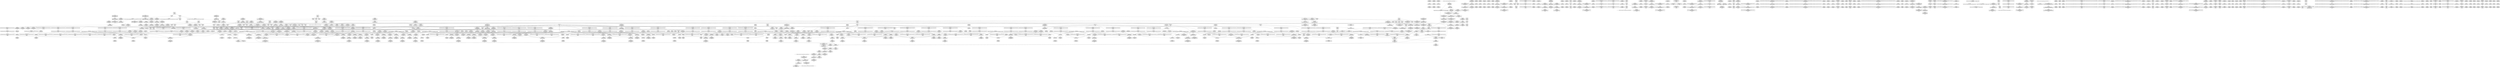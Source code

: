 digraph {
	CE0x46b56c0 [shape=record,shape=Mrecord,label="{CE0x46b56c0|_call_void_mcount()_#3|*SummSource*}"]
	CE0x46fdd30 [shape=record,shape=Mrecord,label="{CE0x46fdd30|rcu_lock_release:entry}"]
	CE0x472f260 [shape=record,shape=Mrecord,label="{CE0x472f260|_call_void_mcount()_#3}"]
	CE0x472f0e0 [shape=record,shape=Mrecord,label="{CE0x472f0e0|__rcu_read_lock:tmp3|*SummSource*}"]
	CE0x4678db0 [shape=record,shape=Mrecord,label="{CE0x4678db0|_call_void_rcu_read_lock()_#10,_!dbg_!27712|security/selinux/hooks.c,207|*SummSource*}"]
	CE0x4662580 [shape=record,shape=Mrecord,label="{CE0x4662580|task_sid:tmp10|security/selinux/hooks.c,208|*SummSource*}"]
	CE0x46852b0 [shape=record,shape=Mrecord,label="{CE0x46852b0|task_sid:do.body5|*SummSource*}"]
	CE0x4734a20 [shape=record,shape=Mrecord,label="{CE0x4734a20|__rcu_read_unlock:tmp2|*SummSink*}"]
	CE0x46b05d0 [shape=record,shape=Mrecord,label="{CE0x46b05d0|task_sid:land.lhs.true|*SummSink*}"]
	CE0x47495a0 [shape=record,shape=Mrecord,label="{CE0x47495a0|__preempt_count_add:tmp4|./arch/x86/include/asm/preempt.h,72|*SummSink*}"]
	CE0x465e0f0 [shape=record,shape=Mrecord,label="{CE0x465e0f0|get_current:tmp3|*SummSource*}"]
	CE0x4716700 [shape=record,shape=Mrecord,label="{CE0x4716700|rcu_lock_acquire:tmp|*SummSource*}"]
	CE0x4719510 [shape=record,shape=Mrecord,label="{CE0x4719510|rcu_lock_release:bb|*SummSink*}"]
	CE0x46e0940 [shape=record,shape=Mrecord,label="{CE0x46e0940|__preempt_count_sub:bb|*SummSource*}"]
	CE0x46d6f50 [shape=record,shape=Mrecord,label="{CE0x46d6f50|rcu_read_lock:tmp8|include/linux/rcupdate.h,882|*SummSource*}"]
	CE0x46cb910 [shape=record,shape=Mrecord,label="{CE0x46cb910|rcu_read_lock:tmp21|include/linux/rcupdate.h,884}"]
	CE0x47157c0 [shape=record,shape=Mrecord,label="{CE0x47157c0|rcu_lock_release:tmp4|include/linux/rcupdate.h,423|*SummSource*}"]
	CE0x46668e0 [shape=record,shape=Mrecord,label="{CE0x46668e0|i64*_getelementptr_inbounds_(_2_x_i64_,_2_x_i64_*___llvm_gcov_ctr278,_i64_0,_i64_0)|*Constant*|*SummSource*}"]
	CE0x468e7b0 [shape=record,shape=Mrecord,label="{CE0x468e7b0|task_sid:tmp24|security/selinux/hooks.c,208}"]
	CE0x466b0e0 [shape=record,shape=Mrecord,label="{CE0x466b0e0|_ret_i32_%call7,_!dbg_!27749|security/selinux/hooks.c,210|*SummSink*}"]
	CE0x46aea50 [shape=record,shape=Mrecord,label="{CE0x46aea50|rcu_read_lock:bb}"]
	CE0x46cdfa0 [shape=record,shape=Mrecord,label="{CE0x46cdfa0|rcu_read_lock:tmp22|include/linux/rcupdate.h,884|*SummSink*}"]
	CE0x46a41d0 [shape=record,shape=Mrecord,label="{CE0x46a41d0|rcu_read_unlock:tmp15|include/linux/rcupdate.h,933|*SummSource*}"]
	CE0x46aebc0 [shape=record,shape=Mrecord,label="{CE0x46aebc0|rcu_read_lock:bb|*SummSource*}"]
	CE0x46b7320 [shape=record,shape=Mrecord,label="{CE0x46b7320|_ret_void,_!dbg_!27735|include/linux/rcupdate.h,938|*SummSource*}"]
	CE0x46b2770 [shape=record,shape=Mrecord,label="{CE0x46b2770|rcu_read_unlock:do.body|*SummSink*}"]
	CE0x466a200 [shape=record,shape=Mrecord,label="{CE0x466a200|selinux_kernel_module_request:tmp1|*SummSource*}"]
	CE0x465bcd0 [shape=record,shape=Mrecord,label="{CE0x465bcd0|selinux_kernel_module_request:tmp3|*SummSink*}"]
	CE0x46b9230 [shape=record,shape=Mrecord,label="{CE0x46b9230|cred_sid:tmp4|*LoadInst*|security/selinux/hooks.c,196|*SummSource*}"]
	CE0x46f2b40 [shape=record,shape=Mrecord,label="{CE0x46f2b40|i64*_getelementptr_inbounds_(_4_x_i64_,_4_x_i64_*___llvm_gcov_ctr130,_i64_0,_i64_2)|*Constant*|*SummSource*}"]
	CE0x471ca60 [shape=record,shape=Mrecord,label="{CE0x471ca60|i8*_undef|*Constant*}"]
	CE0x46fb5c0 [shape=record,shape=Mrecord,label="{CE0x46fb5c0|rcu_read_unlock:tmp7|include/linux/rcupdate.h,933|*SummSource*}"]
	CE0x46f0f50 [shape=record,shape=Mrecord,label="{CE0x46f0f50|__rcu_read_unlock:tmp6|include/linux/rcupdate.h,245|*SummSource*}"]
	CE0x4685320 [shape=record,shape=Mrecord,label="{CE0x4685320|task_sid:do.body5|*SummSink*}"]
	CE0x46ba180 [shape=record,shape=Mrecord,label="{CE0x46ba180|rcu_read_lock:tmp1}"]
	CE0x4713490 [shape=record,shape=Mrecord,label="{CE0x4713490|i64*_getelementptr_inbounds_(_4_x_i64_,_4_x_i64_*___llvm_gcov_ctr133,_i64_0,_i64_3)|*Constant*|*SummSource*}"]
	CE0x4749390 [shape=record,shape=Mrecord,label="{CE0x4749390|__preempt_count_add:tmp}"]
	CE0x4651e60 [shape=record,shape=Mrecord,label="{CE0x4651e60|task_sid:tmp4|*LoadInst*|security/selinux/hooks.c,208|*SummSink*}"]
	CE0x46b0f30 [shape=record,shape=Mrecord,label="{CE0x46b0f30|task_sid:tmp6|security/selinux/hooks.c,208|*SummSource*}"]
	CE0x46ca6a0 [shape=record,shape=Mrecord,label="{CE0x46ca6a0|i8*_getelementptr_inbounds_(_42_x_i8_,_42_x_i8_*_.str46,_i32_0,_i32_0)|*Constant*|*SummSource*}"]
	CE0x46af4f0 [shape=record,shape=Mrecord,label="{CE0x46af4f0|i64*_getelementptr_inbounds_(_11_x_i64_,_11_x_i64_*___llvm_gcov_ctr132,_i64_0,_i64_1)|*Constant*}"]
	CE0x46b96b0 [shape=record,shape=Mrecord,label="{CE0x46b96b0|rcu_read_lock:do.end|*SummSource*}"]
	CE0x47460e0 [shape=record,shape=Mrecord,label="{CE0x47460e0|__preempt_count_sub:do.body|*SummSource*}"]
	CE0x465fc00 [shape=record,shape=Mrecord,label="{CE0x465fc00|cred_sid:tmp1}"]
	CE0x46fea10 [shape=record,shape=Mrecord,label="{CE0x46fea10|rcu_lock_release:map|Function::rcu_lock_release&Arg::map::|*SummSink*}"]
	CE0x46cd730 [shape=record,shape=Mrecord,label="{CE0x46cd730|i64*_getelementptr_inbounds_(_11_x_i64_,_11_x_i64_*___llvm_gcov_ctr127,_i64_0,_i64_10)|*Constant*|*SummSink*}"]
	CE0x46a7710 [shape=record,shape=Mrecord,label="{CE0x46a7710|__rcu_read_lock:entry|*SummSource*}"]
	CE0x46f4870 [shape=record,shape=Mrecord,label="{CE0x46f4870|rcu_read_unlock:tmp8|include/linux/rcupdate.h,933|*SummSource*}"]
	CE0x46f1400 [shape=record,shape=Mrecord,label="{CE0x46f1400|_call_void_mcount()_#3|*SummSink*}"]
	CE0x472f940 [shape=record,shape=Mrecord,label="{CE0x472f940|i32_2|*Constant*|*SummSource*}"]
	CE0x468a080 [shape=record,shape=Mrecord,label="{CE0x468a080|task_sid:tmp19|security/selinux/hooks.c,208|*SummSink*}"]
	CE0x4713620 [shape=record,shape=Mrecord,label="{CE0x4713620|i64*_getelementptr_inbounds_(_4_x_i64_,_4_x_i64_*___llvm_gcov_ctr133,_i64_0,_i64_3)|*Constant*|*SummSink*}"]
	CE0x46b5650 [shape=record,shape=Mrecord,label="{CE0x46b5650|_call_void_mcount()_#3|*SummSource*}"]
	CE0x47007d0 [shape=record,shape=Mrecord,label="{CE0x47007d0|_ret_void,_!dbg_!27717|include/linux/rcupdate.h,245|*SummSource*}"]
	CE0x46ffaf0 [shape=record,shape=Mrecord,label="{CE0x46ffaf0|_call_void___rcu_read_unlock()_#10,_!dbg_!27734|include/linux/rcupdate.h,937|*SummSink*}"]
	CE0x472dc10 [shape=record,shape=Mrecord,label="{CE0x472dc10|i64*_getelementptr_inbounds_(_4_x_i64_,_4_x_i64_*___llvm_gcov_ctr133,_i64_0,_i64_1)|*Constant*}"]
	CE0x46fe5b0 [shape=record,shape=Mrecord,label="{CE0x46fe5b0|rcu_lock_release:entry|*SummSource*}"]
	CE0x468a110 [shape=record,shape=Mrecord,label="{CE0x468a110|i8_1|*Constant*|*SummSource*}"]
	CE0x46f6360 [shape=record,shape=Mrecord,label="{CE0x46f6360|rcu_lock_acquire:__here}"]
	CE0x472cb90 [shape=record,shape=Mrecord,label="{CE0x472cb90|i64_ptrtoint_(i8*_blockaddress(_rcu_lock_release,_%__here)_to_i64)|*Constant*}"]
	CE0x46c8710 [shape=record,shape=Mrecord,label="{CE0x46c8710|rcu_read_lock:tmp14|include/linux/rcupdate.h,882|*SummSource*}"]
	CE0x471c960 [shape=record,shape=Mrecord,label="{CE0x471c960|rcu_lock_release:tmp7|*SummSink*}"]
	CE0x46663b0 [shape=record,shape=Mrecord,label="{CE0x46663b0|get_current:tmp2|*SummSink*}"]
	CE0x46858c0 [shape=record,shape=Mrecord,label="{CE0x46858c0|i8*_getelementptr_inbounds_(_41_x_i8_,_41_x_i8_*_.str44,_i32_0,_i32_0)|*Constant*|*SummSink*}"]
	CE0x4685790 [shape=record,shape=Mrecord,label="{CE0x4685790|i8*_getelementptr_inbounds_(_41_x_i8_,_41_x_i8_*_.str44,_i32_0,_i32_0)|*Constant*}"]
	CE0x46e4830 [shape=record,shape=Mrecord,label="{CE0x46e4830|__preempt_count_sub:tmp3}"]
	CE0x46fb000 [shape=record,shape=Mrecord,label="{CE0x46fb000|rcu_read_unlock:land.lhs.true|*SummSource*}"]
	CE0x467e8e0 [shape=record,shape=Mrecord,label="{CE0x467e8e0|i32_0|*Constant*}"]
	CE0x4677db0 [shape=record,shape=Mrecord,label="{CE0x4677db0|task_sid:tmp24|security/selinux/hooks.c,208|*SummSource*}"]
	CE0x4749a70 [shape=record,shape=Mrecord,label="{CE0x4749a70|__rcu_read_unlock:tmp7|include/linux/rcupdate.h,245}"]
	CE0x465f2c0 [shape=record,shape=Mrecord,label="{CE0x465f2c0|GLOBAL:task_sid.__warned|Global_var:task_sid.__warned|*SummSink*}"]
	CE0x4701a90 [shape=record,shape=Mrecord,label="{CE0x4701a90|rcu_read_unlock:tmp20|include/linux/rcupdate.h,933}"]
	CE0x4652000 [shape=record,shape=Mrecord,label="{CE0x4652000|i64*_getelementptr_inbounds_(_2_x_i64_,_2_x_i64_*___llvm_gcov_ctr131,_i64_0,_i64_1)|*Constant*}"]
	CE0x46af780 [shape=record,shape=Mrecord,label="{CE0x46af780|i64*_getelementptr_inbounds_(_11_x_i64_,_11_x_i64_*___llvm_gcov_ctr132,_i64_0,_i64_1)|*Constant*|*SummSource*}"]
	CE0x46b49b0 [shape=record,shape=Mrecord,label="{CE0x46b49b0|COLLAPSED:_GCMRE___llvm_gcov_ctr98_internal_global_2_x_i64_zeroinitializer:_elem_0:default:}"]
	CE0x4668a80 [shape=record,shape=Mrecord,label="{CE0x4668a80|i16_3|*Constant*|*SummSource*}"]
	CE0x46a6dd0 [shape=record,shape=Mrecord,label="{CE0x46a6dd0|rcu_read_lock:land.lhs.true|*SummSink*}"]
	CE0x4681780 [shape=record,shape=Mrecord,label="{CE0x4681780|task_sid:tmp1}"]
	CE0x46f79f0 [shape=record,shape=Mrecord,label="{CE0x46f79f0|rcu_read_unlock:tobool1|include/linux/rcupdate.h,933|*SummSink*}"]
	CE0x46630e0 [shape=record,shape=Mrecord,label="{CE0x46630e0|task_sid:tmp16|security/selinux/hooks.c,208|*SummSource*}"]
	CE0x4651790 [shape=record,shape=Mrecord,label="{CE0x4651790|GLOBAL:__rcu_read_lock|*Constant*}"]
	CE0x4743960 [shape=record,shape=Mrecord,label="{CE0x4743960|i64*_getelementptr_inbounds_(_4_x_i64_,_4_x_i64_*___llvm_gcov_ctr134,_i64_0,_i64_0)|*Constant*|*SummSink*}"]
	CE0x46a7f30 [shape=record,shape=Mrecord,label="{CE0x46a7f30|task_sid:tmp6|security/selinux/hooks.c,208|*SummSink*}"]
	CE0x4715fb0 [shape=record,shape=Mrecord,label="{CE0x4715fb0|i64*_getelementptr_inbounds_(_4_x_i64_,_4_x_i64_*___llvm_gcov_ctr129,_i64_0,_i64_3)|*Constant*|*SummSource*}"]
	CE0x46f55c0 [shape=record,shape=Mrecord,label="{CE0x46f55c0|_call_void___preempt_count_add(i32_1)_#10,_!dbg_!27711|include/linux/rcupdate.h,239|*SummSink*}"]
	CE0x4670870 [shape=record,shape=Mrecord,label="{CE0x4670870|GLOBAL:task_sid.__warned|Global_var:task_sid.__warned}"]
	CE0x46b7d60 [shape=record,shape=Mrecord,label="{CE0x46b7d60|0:_i8,_:_GCMR_rcu_read_unlock.__warned_internal_global_i8_0,_section_.data.unlikely_,_align_1:_elem_0:default:}"]
	CE0x47217c0 [shape=record,shape=Mrecord,label="{CE0x47217c0|__preempt_count_add:tmp5|./arch/x86/include/asm/preempt.h,72|*SummSink*}"]
	CE0x471dbf0 [shape=record,shape=Mrecord,label="{CE0x471dbf0|__preempt_count_sub:entry|*SummSource*}"]
	CE0x46b4430 [shape=record,shape=Mrecord,label="{CE0x46b4430|task_sid:do.body5}"]
	CE0x46a75f0 [shape=record,shape=Mrecord,label="{CE0x46a75f0|GLOBAL:__rcu_read_lock|*Constant*|*SummSink*}"]
	CE0x471a5b0 [shape=record,shape=Mrecord,label="{CE0x471a5b0|__rcu_read_unlock:tmp4|include/linux/rcupdate.h,244|*SummSource*}"]
	CE0x46bc500 [shape=record,shape=Mrecord,label="{CE0x46bc500|GLOBAL:lockdep_rcu_suspicious|*Constant*}"]
	CE0x47437e0 [shape=record,shape=Mrecord,label="{CE0x47437e0|i64*_getelementptr_inbounds_(_4_x_i64_,_4_x_i64_*___llvm_gcov_ctr129,_i64_0,_i64_1)|*Constant*}"]
	CE0x471c6d0 [shape=record,shape=Mrecord,label="{CE0x471c6d0|rcu_lock_release:tmp7}"]
	CE0x4715530 [shape=record,shape=Mrecord,label="{CE0x4715530|i64*_getelementptr_inbounds_(_4_x_i64_,_4_x_i64_*___llvm_gcov_ctr133,_i64_0,_i64_2)|*Constant*|*SummSource*}"]
	CE0x465e7a0 [shape=record,shape=Mrecord,label="{CE0x465e7a0|i64*_getelementptr_inbounds_(_2_x_i64_,_2_x_i64_*___llvm_gcov_ctr98,_i64_0,_i64_1)|*Constant*|*SummSink*}"]
	CE0x465bd40 [shape=record,shape=Mrecord,label="{CE0x465bd40|_call_void_mcount()_#3}"]
	CE0x46b0e30 [shape=record,shape=Mrecord,label="{CE0x46b0e30|task_sid:tmp6|security/selinux/hooks.c,208}"]
	CE0x46a9990 [shape=record,shape=Mrecord,label="{CE0x46a9990|task_sid:call7|security/selinux/hooks.c,208|*SummSink*}"]
	CE0x468f2c0 [shape=record,shape=Mrecord,label="{CE0x468f2c0|__preempt_count_add:val|Function::__preempt_count_add&Arg::val::|*SummSource*}"]
	CE0x471c8f0 [shape=record,shape=Mrecord,label="{CE0x471c8f0|rcu_lock_release:tmp7|*SummSource*}"]
	CE0x4710870 [shape=record,shape=Mrecord,label="{CE0x4710870|i64*_getelementptr_inbounds_(_4_x_i64_,_4_x_i64_*___llvm_gcov_ctr130,_i64_0,_i64_1)|*Constant*|*SummSink*}"]
	CE0x4676b70 [shape=record,shape=Mrecord,label="{CE0x4676b70|rcu_read_unlock:tmp18|include/linux/rcupdate.h,933}"]
	CE0x46f7000 [shape=record,shape=Mrecord,label="{CE0x46f7000|_call_void___preempt_count_sub(i32_1)_#10,_!dbg_!27715|include/linux/rcupdate.h,244}"]
	CE0x4652a40 [shape=record,shape=Mrecord,label="{CE0x4652a40|rcu_read_unlock:tmp3|*SummSink*}"]
	CE0x47304e0 [shape=record,shape=Mrecord,label="{CE0x47304e0|i64_ptrtoint_(i8*_blockaddress(_rcu_lock_acquire,_%__here)_to_i64)|*Constant*}"]
	CE0x46fc790 [shape=record,shape=Mrecord,label="{CE0x46fc790|GLOBAL:__preempt_count|Global_var:__preempt_count|*SummSink*}"]
	CE0x47349b0 [shape=record,shape=Mrecord,label="{CE0x47349b0|__rcu_read_unlock:tmp2|*SummSource*}"]
	CE0x466a2a0 [shape=record,shape=Mrecord,label="{CE0x466a2a0|selinux_kernel_module_request:tmp1|*SummSink*}"]
	CE0x476d7f0 [shape=record,shape=Mrecord,label="{CE0x476d7f0|i64*_getelementptr_inbounds_(_4_x_i64_,_4_x_i64_*___llvm_gcov_ctr135,_i64_0,_i64_0)|*Constant*|*SummSink*}"]
	CE0x4744ed0 [shape=record,shape=Mrecord,label="{CE0x4744ed0|__preempt_count_add:bb|*SummSink*}"]
	CE0x4684890 [shape=record,shape=Mrecord,label="{CE0x4684890|task_sid:tmp14|security/selinux/hooks.c,208|*SummSink*}"]
	CE0x46731c0 [shape=record,shape=Mrecord,label="{CE0x46731c0|_ret_i32_%tmp6,_!dbg_!27716|security/selinux/hooks.c,197}"]
	CE0x46697b0 [shape=record,shape=Mrecord,label="{CE0x46697b0|COLLAPSED:_GCMRE_current_task_external_global_%struct.task_struct*:_elem_0:default:}"]
	CE0x46cf4c0 [shape=record,shape=Mrecord,label="{CE0x46cf4c0|i32_883|*Constant*}"]
	CE0x46b4260 [shape=record,shape=Mrecord,label="{CE0x46b4260|_call_void_rcu_lock_acquire(%struct.lockdep_map*_rcu_lock_map)_#10,_!dbg_!27711|include/linux/rcupdate.h,881|*SummSink*}"]
	CE0x46d1cb0 [shape=record,shape=Mrecord,label="{CE0x46d1cb0|__rcu_read_lock:tmp4|include/linux/rcupdate.h,239|*SummSink*}"]
	CE0x4730fd0 [shape=record,shape=Mrecord,label="{CE0x4730fd0|rcu_lock_acquire:tmp6|*SummSink*}"]
	CE0x46add00 [shape=record,shape=Mrecord,label="{CE0x46add00|__rcu_read_lock:tmp6|include/linux/rcupdate.h,240|*SummSource*}"]
	CE0x47001e0 [shape=record,shape=Mrecord,label="{CE0x47001e0|__rcu_read_unlock:entry|*SummSource*}"]
	CE0x467aca0 [shape=record,shape=Mrecord,label="{CE0x467aca0|selinux_kernel_module_request:ad|security/selinux/hooks.c, 3561|*SummSource*}"]
	CE0x46fefc0 [shape=record,shape=Mrecord,label="{CE0x46fefc0|i64*_getelementptr_inbounds_(_11_x_i64_,_11_x_i64_*___llvm_gcov_ctr132,_i64_0,_i64_9)|*Constant*|*SummSink*}"]
	CE0x46d5660 [shape=record,shape=Mrecord,label="{CE0x46d5660|rcu_read_lock:call3|include/linux/rcupdate.h,882|*SummSource*}"]
	CE0x468e630 [shape=record,shape=Mrecord,label="{CE0x468e630|task_sid:tmp22|security/selinux/hooks.c,208|*SummSink*}"]
	CE0x46f69f0 [shape=record,shape=Mrecord,label="{CE0x46f69f0|i64*_getelementptr_inbounds_(_11_x_i64_,_11_x_i64_*___llvm_gcov_ctr132,_i64_0,_i64_0)|*Constant*|*SummSink*}"]
	CE0x472c1a0 [shape=record,shape=Mrecord,label="{CE0x472c1a0|_call_void_lock_release(%struct.lockdep_map*_%map,_i32_1,_i64_ptrtoint_(i8*_blockaddress(_rcu_lock_release,_%__here)_to_i64))_#10,_!dbg_!27716|include/linux/rcupdate.h,423|*SummSource*}"]
	CE0x4732c40 [shape=record,shape=Mrecord,label="{CE0x4732c40|i64*_getelementptr_inbounds_(_4_x_i64_,_4_x_i64_*___llvm_gcov_ctr129,_i64_0,_i64_1)|*Constant*|*SummSink*}"]
	CE0x47452a0 [shape=record,shape=Mrecord,label="{CE0x47452a0|__preempt_count_sub:tmp|*SummSink*}"]
	CE0x46cf6b0 [shape=record,shape=Mrecord,label="{CE0x46cf6b0|i32_883|*Constant*|*SummSink*}"]
	CE0x472f150 [shape=record,shape=Mrecord,label="{CE0x472f150|__rcu_read_lock:tmp3|*SummSink*}"]
	CE0x471a190 [shape=record,shape=Mrecord,label="{CE0x471a190|i32_2|*Constant*}"]
	CE0x46f21a0 [shape=record,shape=Mrecord,label="{CE0x46f21a0|_call_void_mcount()_#3|*SummSink*}"]
	CE0x4716ce0 [shape=record,shape=Mrecord,label="{CE0x4716ce0|_call_void_lock_acquire(%struct.lockdep_map*_%map,_i32_0,_i32_0,_i32_2,_i32_0,_%struct.lockdep_map*_null,_i64_ptrtoint_(i8*_blockaddress(_rcu_lock_acquire,_%__here)_to_i64))_#10,_!dbg_!27716|include/linux/rcupdate.h,418|*SummSource*}"]
	CE0x47226a0 [shape=record,shape=Mrecord,label="{CE0x47226a0|i64*_getelementptr_inbounds_(_4_x_i64_,_4_x_i64_*___llvm_gcov_ctr135,_i64_0,_i64_1)|*Constant*|*SummSource*}"]
	CE0x4662c40 [shape=record,shape=Mrecord,label="{CE0x4662c40|task_sid:tmp12|security/selinux/hooks.c,208|*SummSource*}"]
	CE0x46aec60 [shape=record,shape=Mrecord,label="{CE0x46aec60|rcu_read_lock:bb|*SummSink*}"]
	CE0x4687060 [shape=record,shape=Mrecord,label="{CE0x4687060|task_sid:tmp3|*SummSink*}"]
	CE0x4676dc0 [shape=record,shape=Mrecord,label="{CE0x4676dc0|rcu_read_unlock:tmp18|include/linux/rcupdate.h,933|*SummSource*}"]
	CE0x46795b0 [shape=record,shape=Mrecord,label="{CE0x46795b0|i32_0|*Constant*|*SummSink*}"]
	CE0x472bc90 [shape=record,shape=Mrecord,label="{CE0x472bc90|rcu_lock_release:tmp5|include/linux/rcupdate.h,423|*SummSource*}"]
	CE0x4721540 [shape=record,shape=Mrecord,label="{CE0x4721540|__rcu_read_unlock:bb|*SummSource*}"]
	CE0x46afab0 [shape=record,shape=Mrecord,label="{CE0x46afab0|i32_1|*Constant*}"]
	CE0x46ce920 [shape=record,shape=Mrecord,label="{CE0x46ce920|i64*_getelementptr_inbounds_(_4_x_i64_,_4_x_i64_*___llvm_gcov_ctr133,_i64_0,_i64_1)|*Constant*|*SummSink*}"]
	CE0x46d12e0 [shape=record,shape=Mrecord,label="{CE0x46d12e0|rcu_read_unlock:tmp6|include/linux/rcupdate.h,933|*SummSink*}"]
	CE0x4749d10 [shape=record,shape=Mrecord,label="{CE0x4749d10|__rcu_read_unlock:tmp7|include/linux/rcupdate.h,245|*SummSink*}"]
	CE0x4662d40 [shape=record,shape=Mrecord,label="{CE0x4662d40|task_sid:call3|security/selinux/hooks.c,208}"]
	CE0x4711730 [shape=record,shape=Mrecord,label="{CE0x4711730|rcu_lock_release:tmp3}"]
	CE0x46aa000 [shape=record,shape=Mrecord,label="{CE0x46aa000|_ret_i32_%tmp6,_!dbg_!27716|security/selinux/hooks.c,197|*SummSource*}"]
	CE0x46ca710 [shape=record,shape=Mrecord,label="{CE0x46ca710|i8*_getelementptr_inbounds_(_42_x_i8_,_42_x_i8_*_.str46,_i32_0,_i32_0)|*Constant*|*SummSink*}"]
	CE0x46b5070 [shape=record,shape=Mrecord,label="{CE0x46b5070|_call_void_mcount()_#3}"]
	CE0x46708e0 [shape=record,shape=Mrecord,label="{CE0x46708e0|_call_void_mcount()_#3|*SummSink*}"]
	CE0x46b03b0 [shape=record,shape=Mrecord,label="{CE0x46b03b0|i64*_getelementptr_inbounds_(_11_x_i64_,_11_x_i64_*___llvm_gcov_ctr132,_i64_0,_i64_8)|*Constant*}"]
	CE0x46d7400 [shape=record,shape=Mrecord,label="{CE0x46d7400|GLOBAL:__llvm_gcov_ctr132|Global_var:__llvm_gcov_ctr132|*SummSink*}"]
	CE0x46f1510 [shape=record,shape=Mrecord,label="{CE0x46f1510|i64*_getelementptr_inbounds_(_4_x_i64_,_4_x_i64_*___llvm_gcov_ctr130,_i64_0,_i64_2)|*Constant*}"]
	CE0x46515f0 [shape=record,shape=Mrecord,label="{CE0x46515f0|cred_sid:tmp3}"]
	CE0x471f750 [shape=record,shape=Mrecord,label="{CE0x471f750|i64*_getelementptr_inbounds_(_4_x_i64_,_4_x_i64_*___llvm_gcov_ctr134,_i64_0,_i64_0)|*Constant*|*SummSource*}"]
	CE0x471d200 [shape=record,shape=Mrecord,label="{CE0x471d200|__rcu_read_unlock:do.end|*SummSource*}"]
	CE0x468ebf0 [shape=record,shape=Mrecord,label="{CE0x468ebf0|task_sid:tmp23|security/selinux/hooks.c,208|*SummSink*}"]
	CE0x46b40b0 [shape=record,shape=Mrecord,label="{CE0x46b40b0|GLOBAL:rcu_lock_acquire|*Constant*}"]
	CE0x46c9be0 [shape=record,shape=Mrecord,label="{CE0x46c9be0|GLOBAL:lockdep_rcu_suspicious|*Constant*}"]
	CE0x4673080 [shape=record,shape=Mrecord,label="{CE0x4673080|cred_sid:cred|Function::cred_sid&Arg::cred::|*SummSource*}"]
	CE0x46b3fd0 [shape=record,shape=Mrecord,label="{CE0x46b3fd0|rcu_lock_acquire:entry}"]
	CE0x466f6b0 [shape=record,shape=Mrecord,label="{CE0x466f6b0|task_sid:tobool1|security/selinux/hooks.c,208|*SummSource*}"]
	CE0x46a4f90 [shape=record,shape=Mrecord,label="{CE0x46a4f90|i32_77|*Constant*|*SummSink*}"]
	CE0x4694500 [shape=record,shape=Mrecord,label="{CE0x4694500|task_sid:tmp14|security/selinux/hooks.c,208|*SummSource*}"]
	CE0x46d6d00 [shape=record,shape=Mrecord,label="{CE0x46d6d00|0:_i8,_:_GCMR_rcu_read_lock.__warned_internal_global_i8_0,_section_.data.unlikely_,_align_1:_elem_0:default:}"]
	CE0x46a9e70 [shape=record,shape=Mrecord,label="{CE0x46a9e70|cred_sid:entry}"]
	CE0x472ce60 [shape=record,shape=Mrecord,label="{CE0x472ce60|i64*_getelementptr_inbounds_(_4_x_i64_,_4_x_i64_*___llvm_gcov_ctr133,_i64_0,_i64_3)|*Constant*}"]
	CE0x472c760 [shape=record,shape=Mrecord,label="{CE0x472c760|GLOBAL:lock_release|*Constant*|*SummSource*}"]
	CE0x4731250 [shape=record,shape=Mrecord,label="{CE0x4731250|rcu_lock_acquire:tmp7}"]
	CE0x46b9af0 [shape=record,shape=Mrecord,label="{CE0x46b9af0|rcu_read_lock:if.then|*SummSink*}"]
	CE0x47101e0 [shape=record,shape=Mrecord,label="{CE0x47101e0|__preempt_count_sub:val|Function::__preempt_count_sub&Arg::val::|*SummSource*}"]
	CE0x46d1c40 [shape=record,shape=Mrecord,label="{CE0x46d1c40|__rcu_read_lock:tmp4|include/linux/rcupdate.h,239|*SummSource*}"]
	CE0x46bbe80 [shape=record,shape=Mrecord,label="{CE0x46bbe80|task_sid:tmp3}"]
	CE0x47008e0 [shape=record,shape=Mrecord,label="{CE0x47008e0|_ret_void,_!dbg_!27717|include/linux/rcupdate.h,245|*SummSink*}"]
	CE0x46f4e30 [shape=record,shape=Mrecord,label="{CE0x46f4e30|rcu_lock_acquire:tmp1|*SummSink*}"]
	CE0x47009e0 [shape=record,shape=Mrecord,label="{CE0x47009e0|__rcu_read_lock:do.body}"]
	CE0x46ccdd0 [shape=record,shape=Mrecord,label="{CE0x46ccdd0|_call_void_lockdep_rcu_suspicious(i8*_getelementptr_inbounds_(_25_x_i8_,_25_x_i8_*_.str45,_i32_0,_i32_0),_i32_883,_i8*_getelementptr_inbounds_(_42_x_i8_,_42_x_i8_*_.str46,_i32_0,_i32_0))_#10,_!dbg_!27728|include/linux/rcupdate.h,882|*SummSink*}"]
	CE0x46b0110 [shape=record,shape=Mrecord,label="{CE0x46b0110|rcu_read_unlock:tmp16|include/linux/rcupdate.h,933|*SummSource*}"]
	CE0x46a39b0 [shape=record,shape=Mrecord,label="{CE0x46a39b0|__preempt_count_add:entry}"]
	CE0x46e4e40 [shape=record,shape=Mrecord,label="{CE0x46e4e40|__preempt_count_sub:do.body|*SummSink*}"]
	CE0x467df30 [shape=record,shape=Mrecord,label="{CE0x467df30|task_sid:tobool|security/selinux/hooks.c,208}"]
	CE0x46a4ba0 [shape=record,shape=Mrecord,label="{CE0x46a4ba0|rcu_read_lock:tmp|*SummSink*}"]
	CE0x46a7780 [shape=record,shape=Mrecord,label="{CE0x46a7780|__rcu_read_lock:entry|*SummSink*}"]
	CE0x468bbc0 [shape=record,shape=Mrecord,label="{CE0x468bbc0|i64_4|*Constant*}"]
	CE0x4744fd0 [shape=record,shape=Mrecord,label="{CE0x4744fd0|i64_1|*Constant*}"]
	CE0x46a74a0 [shape=record,shape=Mrecord,label="{CE0x46a74a0|__rcu_read_lock:entry}"]
	CE0x4713bc0 [shape=record,shape=Mrecord,label="{CE0x4713bc0|i64*_getelementptr_inbounds_(_4_x_i64_,_4_x_i64_*___llvm_gcov_ctr134,_i64_0,_i64_1)|*Constant*}"]
	CE0x46510e0 [shape=record,shape=Mrecord,label="{CE0x46510e0|rcu_lock_acquire:entry|*SummSource*}"]
	CE0x46f7880 [shape=record,shape=Mrecord,label="{CE0x46f7880|rcu_read_unlock:tobool1|include/linux/rcupdate.h,933|*SummSource*}"]
	CE0x46c8e70 [shape=record,shape=Mrecord,label="{CE0x46c8e70|rcu_read_lock:tmp15|include/linux/rcupdate.h,882|*SummSink*}"]
	CE0x465a630 [shape=record,shape=Mrecord,label="{CE0x465a630|selinux_kernel_module_request:u|security/selinux/hooks.c,3566|*SummSource*}"]
	CE0x4685410 [shape=record,shape=Mrecord,label="{CE0x4685410|task_sid:if.end}"]
	CE0x46f3180 [shape=record,shape=Mrecord,label="{CE0x46f3180|rcu_read_unlock:tobool|include/linux/rcupdate.h,933}"]
	CE0x4749ba0 [shape=record,shape=Mrecord,label="{CE0x4749ba0|__rcu_read_unlock:tmp7|include/linux/rcupdate.h,245|*SummSource*}"]
	CE0x4687cb0 [shape=record,shape=Mrecord,label="{CE0x4687cb0|i64_0|*Constant*}"]
	CE0x47459d0 [shape=record,shape=Mrecord,label="{CE0x47459d0|__preempt_count_sub:do.end}"]
	CE0x4671930 [shape=record,shape=Mrecord,label="{CE0x4671930|_ret_i32_%retval.0,_!dbg_!27728|security/selinux/avc.c,775|*SummSource*}"]
	CE0x46f5f70 [shape=record,shape=Mrecord,label="{CE0x46f5f70|GLOBAL:__llvm_gcov_ctr132|Global_var:__llvm_gcov_ctr132}"]
	CE0x471c230 [shape=record,shape=Mrecord,label="{CE0x471c230|__rcu_read_unlock:tmp5|include/linux/rcupdate.h,244}"]
	CE0x46b2cf0 [shape=record,shape=Mrecord,label="{CE0x46b2cf0|_ret_void,_!dbg_!27717|include/linux/rcupdate.h,419|*SummSink*}"]
	CE0x468aa70 [shape=record,shape=Mrecord,label="{CE0x468aa70|task_sid:if.end|*SummSource*}"]
	CE0x47127b0 [shape=record,shape=Mrecord,label="{CE0x47127b0|rcu_lock_release:tmp1}"]
	CE0x46a9f00 [shape=record,shape=Mrecord,label="{CE0x46a9f00|cred_sid:entry|*SummSource*}"]
	CE0x4701c40 [shape=record,shape=Mrecord,label="{CE0x4701c40|rcu_read_unlock:tmp20|include/linux/rcupdate.h,933|*SummSource*}"]
	CE0x46fe1b0 [shape=record,shape=Mrecord,label="{CE0x46fe1b0|GLOBAL:rcu_lock_release|*Constant*|*SummSink*}"]
	CE0x472e5b0 [shape=record,shape=Mrecord,label="{CE0x472e5b0|i64*_getelementptr_inbounds_(_4_x_i64_,_4_x_i64_*___llvm_gcov_ctr134,_i64_0,_i64_1)|*Constant*|*SummSource*}"]
	CE0x470c730 [shape=record,shape=Mrecord,label="{CE0x470c730|__rcu_read_unlock:tmp1|*SummSource*}"]
	CE0x46f0610 [shape=record,shape=Mrecord,label="{CE0x46f0610|rcu_lock_acquire:tmp2|*SummSource*}"]
	CE0x46b8250 [shape=record,shape=Mrecord,label="{CE0x46b8250|_ret_void,_!dbg_!27719|./arch/x86/include/asm/preempt.h,73|*SummSink*}"]
	CE0x467d6c0 [shape=record,shape=Mrecord,label="{CE0x467d6c0|GLOBAL:get_current|*Constant*|*SummSink*}"]
	CE0x4678e70 [shape=record,shape=Mrecord,label="{CE0x4678e70|_call_void_rcu_read_lock()_#10,_!dbg_!27712|security/selinux/hooks.c,207|*SummSink*}"]
	CE0x46b84a0 [shape=record,shape=Mrecord,label="{CE0x46b84a0|_call_void_asm_sideeffect_,_memory_,_dirflag_,_fpsr_,_flags_()_#3,_!dbg_!27714,_!srcloc_!27715|include/linux/rcupdate.h,239|*SummSource*}"]
	CE0x465b750 [shape=record,shape=Mrecord,label="{CE0x465b750|selinux_kernel_module_request:bb|*SummSource*}"]
	CE0x46631e0 [shape=record,shape=Mrecord,label="{CE0x46631e0|i64*_getelementptr_inbounds_(_13_x_i64_,_13_x_i64_*___llvm_gcov_ctr126,_i64_0,_i64_8)|*Constant*}"]
	CE0x46fc9a0 [shape=record,shape=Mrecord,label="{CE0x46fc9a0|void_(i32*,_i32,_i32*)*_asm_addl_$1,_%gs:$0_,_*m,ri,*m,_dirflag_,_fpsr_,_flags_|*SummSource*}"]
	CE0x4668ce0 [shape=record,shape=Mrecord,label="{CE0x4668ce0|i32_16|*Constant*}"]
	CE0x4690c00 [shape=record,shape=Mrecord,label="{CE0x4690c00|i8*_getelementptr_inbounds_(_25_x_i8_,_25_x_i8_*_.str3,_i32_0,_i32_0)|*Constant*|*SummSource*}"]
	CE0x468f920 [shape=record,shape=Mrecord,label="{CE0x468f920|__rcu_read_lock:tmp7|include/linux/rcupdate.h,240|*SummSource*}"]
	CE0x46ae290 [shape=record,shape=Mrecord,label="{CE0x46ae290|_ret_void,_!dbg_!27717|include/linux/rcupdate.h,240}"]
	CE0x46c81f0 [shape=record,shape=Mrecord,label="{CE0x46c81f0|rcu_read_unlock:tmp13|include/linux/rcupdate.h,933|*SummSource*}"]
	CE0x4683e70 [shape=record,shape=Mrecord,label="{CE0x4683e70|selinux_kernel_module_request:call3|security/selinux/hooks.c,3568|*SummSource*}"]
	CE0x46cdb30 [shape=record,shape=Mrecord,label="{CE0x46cdb30|rcu_read_lock:tmp22|include/linux/rcupdate.h,884|*SummSource*}"]
	CE0x465b910 [shape=record,shape=Mrecord,label="{CE0x465b910|selinux_kernel_module_request:bb|*SummSink*}"]
	CE0x466c170 [shape=record,shape=Mrecord,label="{CE0x466c170|i64_1|*Constant*}"]
	CE0x4662a10 [shape=record,shape=Mrecord,label="{CE0x4662a10|task_sid:tmp13|security/selinux/hooks.c,208}"]
	CE0x470cc30 [shape=record,shape=Mrecord,label="{CE0x470cc30|_ret_void,_!dbg_!27720|./arch/x86/include/asm/preempt.h,78|*SummSource*}"]
	CE0x46ffe60 [shape=record,shape=Mrecord,label="{CE0x46ffe60|GLOBAL:__rcu_read_unlock|*Constant*|*SummSink*}"]
	CE0x4683b80 [shape=record,shape=Mrecord,label="{CE0x4683b80|selinux_kernel_module_request:kmod_name|Function::selinux_kernel_module_request&Arg::kmod_name::|*SummSink*}"]
	CE0x46c9150 [shape=record,shape=Mrecord,label="{CE0x46c9150|rcu_read_lock:tmp16|include/linux/rcupdate.h,882|*SummSource*}"]
	CE0x472b580 [shape=record,shape=Mrecord,label="{CE0x472b580|i64*_getelementptr_inbounds_(_4_x_i64_,_4_x_i64_*___llvm_gcov_ctr134,_i64_0,_i64_2)|*Constant*}"]
	CE0x4716940 [shape=record,shape=Mrecord,label="{CE0x4716940|rcu_lock_release:tmp|*SummSource*}"]
	CE0x4651ce0 [shape=record,shape=Mrecord,label="{CE0x4651ce0|task_sid:tmp4|*LoadInst*|security/selinux/hooks.c,208|*SummSource*}"]
	CE0x4668b90 [shape=record,shape=Mrecord,label="{CE0x4668b90|i16_3|*Constant*|*SummSink*}"]
	CE0x473d8a0 [shape=record,shape=Mrecord,label="{CE0x473d8a0|__preempt_count_sub:tmp7|./arch/x86/include/asm/preempt.h,78}"]
	CE0x4687970 [shape=record,shape=Mrecord,label="{CE0x4687970|i64*_getelementptr_inbounds_(_13_x_i64_,_13_x_i64_*___llvm_gcov_ctr126,_i64_0,_i64_0)|*Constant*}"]
	CE0x467b950 [shape=record,shape=Mrecord,label="{CE0x467b950|GLOBAL:current_task|Global_var:current_task}"]
	CE0x46b74d0 [shape=record,shape=Mrecord,label="{CE0x46b74d0|_call_void___rcu_read_lock()_#10,_!dbg_!27710|include/linux/rcupdate.h,879|*SummSource*}"]
	CE0x46809c0 [shape=record,shape=Mrecord,label="{CE0x46809c0|_call_void_mcount()_#3|*SummSink*}"]
	CE0x466b8a0 [shape=record,shape=Mrecord,label="{CE0x466b8a0|get_current:tmp1|*SummSink*}"]
	CE0x4716450 [shape=record,shape=Mrecord,label="{CE0x4716450|i64*_getelementptr_inbounds_(_4_x_i64_,_4_x_i64_*___llvm_gcov_ctr130,_i64_0,_i64_0)|*Constant*|*SummSink*}"]
	CE0x46d50e0 [shape=record,shape=Mrecord,label="{CE0x46d50e0|rcu_read_lock:tmp12|include/linux/rcupdate.h,882|*SummSource*}"]
	CE0x46ba9c0 [shape=record,shape=Mrecord,label="{CE0x46ba9c0|_call_void___rcu_read_lock()_#10,_!dbg_!27710|include/linux/rcupdate.h,879}"]
	CE0x46d68e0 [shape=record,shape=Mrecord,label="{CE0x46d68e0|rcu_read_lock:tmp8|include/linux/rcupdate.h,882}"]
	CE0x46ae8c0 [shape=record,shape=Mrecord,label="{CE0x46ae8c0|rcu_read_lock:do.body|*SummSource*}"]
	CE0x4701210 [shape=record,shape=Mrecord,label="{CE0x4701210|COLLAPSED:_GCMRE___llvm_gcov_ctr128_internal_global_4_x_i64_zeroinitializer:_elem_0:default:}"]
	CE0x4669140 [shape=record,shape=Mrecord,label="{CE0x4669140|i32_16|*Constant*|*SummSource*}"]
	CE0x46b42f0 [shape=record,shape=Mrecord,label="{CE0x46b42f0|task_sid:bb|*SummSource*}"]
	CE0x4732f20 [shape=record,shape=Mrecord,label="{CE0x4732f20|i64*_getelementptr_inbounds_(_4_x_i64_,_4_x_i64_*___llvm_gcov_ctr135,_i64_0,_i64_1)|*Constant*}"]
	CE0x4733fa0 [shape=record,shape=Mrecord,label="{CE0x4733fa0|__preempt_count_sub:tmp2|*SummSink*}"]
	CE0x4689d30 [shape=record,shape=Mrecord,label="{CE0x4689d30|task_sid:tmp18|security/selinux/hooks.c,208|*SummSink*}"]
	CE0x46a5610 [shape=record,shape=Mrecord,label="{CE0x46a5610|GLOBAL:rcu_lock_acquire|*Constant*|*SummSink*}"]
	CE0x46fad90 [shape=record,shape=Mrecord,label="{CE0x46fad90|rcu_lock_release:tmp2|*SummSink*}"]
	CE0x46abb70 [shape=record,shape=Mrecord,label="{CE0x46abb70|task_sid:tmp20|security/selinux/hooks.c,208}"]
	CE0x46e48f0 [shape=record,shape=Mrecord,label="{CE0x46e48f0|__preempt_count_sub:tmp3|*SummSource*}"]
	CE0x46778f0 [shape=record,shape=Mrecord,label="{CE0x46778f0|task_sid:tmp25|security/selinux/hooks.c,208}"]
	CE0x46f4c30 [shape=record,shape=Mrecord,label="{CE0x46f4c30|rcu_lock_acquire:tmp1}"]
	CE0x470c9d0 [shape=record,shape=Mrecord,label="{CE0x470c9d0|__preempt_count_sub:val|Function::__preempt_count_sub&Arg::val::|*SummSink*}"]
	CE0x47339b0 [shape=record,shape=Mrecord,label="{CE0x47339b0|__preempt_count_add:tmp6|./arch/x86/include/asm/preempt.h,73|*SummSink*}"]
	CE0x47434b0 [shape=record,shape=Mrecord,label="{CE0x47434b0|__preempt_count_add:bb}"]
	CE0x465e3a0 [shape=record,shape=Mrecord,label="{CE0x465e3a0|rcu_read_lock:entry|*SummSink*}"]
	CE0x4671660 [shape=record,shape=Mrecord,label="{CE0x4671660|avc_has_perm:auditdata|Function::avc_has_perm&Arg::auditdata::|*SummSource*}"]
	CE0x467ed60 [shape=record,shape=Mrecord,label="{CE0x467ed60|i64*_getelementptr_inbounds_(_13_x_i64_,_13_x_i64_*___llvm_gcov_ctr126,_i64_0,_i64_1)|*Constant*}"]
	CE0x4685030 [shape=record,shape=Mrecord,label="{CE0x4685030|cred_sid:tmp|*SummSink*}"]
	CE0x46b9040 [shape=record,shape=Mrecord,label="{CE0x46b9040|rcu_read_lock:tmp}"]
	CE0x47216a0 [shape=record,shape=Mrecord,label="{CE0x47216a0|__preempt_count_add:tmp5|./arch/x86/include/asm/preempt.h,72|*SummSource*}"]
	CE0x46fb6f0 [shape=record,shape=Mrecord,label="{CE0x46fb6f0|rcu_read_unlock:tmp7|include/linux/rcupdate.h,933|*SummSink*}"]
	CE0x4689aa0 [shape=record,shape=Mrecord,label="{CE0x4689aa0|task_sid:tmp18|security/selinux/hooks.c,208|*SummSource*}"]
	CE0x466ebf0 [shape=record,shape=Mrecord,label="{CE0x466ebf0|task_sid:task|Function::task_sid&Arg::task::}"]
	CE0x4684150 [shape=record,shape=Mrecord,label="{CE0x4684150|i32_(i32,_i32,_i16,_i32,_%struct.common_audit_data*)*_bitcast_(i32_(i32,_i32,_i16,_i32,_%struct.common_audit_data.495*)*_avc_has_perm_to_i32_(i32,_i32,_i16,_i32,_%struct.common_audit_data*)*)|*Constant*}"]
	CE0x46fd060 [shape=record,shape=Mrecord,label="{CE0x46fd060|rcu_read_unlock:tmp22|include/linux/rcupdate.h,935}"]
	CE0x466b7d0 [shape=record,shape=Mrecord,label="{CE0x466b7d0|i64*_getelementptr_inbounds_(_2_x_i64_,_2_x_i64_*___llvm_gcov_ctr278,_i64_0,_i64_0)|*Constant*}"]
	CE0x46f2130 [shape=record,shape=Mrecord,label="{CE0x46f2130|_call_void_mcount()_#3|*SummSource*}"]
	CE0x46cecd0 [shape=record,shape=Mrecord,label="{CE0x46cecd0|rcu_read_unlock:tmp9|include/linux/rcupdate.h,933|*SummSource*}"]
	CE0x46a8820 [shape=record,shape=Mrecord,label="{CE0x46a8820|rcu_lock_acquire:__here|*SummSource*}"]
	CE0x4716620 [shape=record,shape=Mrecord,label="{CE0x4716620|rcu_lock_acquire:tmp}"]
	CE0x4719620 [shape=record,shape=Mrecord,label="{CE0x4719620|i64*_getelementptr_inbounds_(_4_x_i64_,_4_x_i64_*___llvm_gcov_ctr133,_i64_0,_i64_0)|*Constant*|*SummSource*}"]
	CE0x4671280 [shape=record,shape=Mrecord,label="{CE0x4671280|GLOBAL:__llvm_gcov_ctr126|Global_var:__llvm_gcov_ctr126|*SummSink*}"]
	CE0x468c330 [shape=record,shape=Mrecord,label="{CE0x468c330|rcu_read_lock:tmp9|include/linux/rcupdate.h,882|*SummSink*}"]
	CE0x46817f0 [shape=record,shape=Mrecord,label="{CE0x46817f0|task_sid:tmp1|*SummSource*}"]
	CE0x46ca0b0 [shape=record,shape=Mrecord,label="{CE0x46ca0b0|i8*_getelementptr_inbounds_(_25_x_i8_,_25_x_i8_*_.str45,_i32_0,_i32_0)|*Constant*|*SummSource*}"]
	CE0x472e720 [shape=record,shape=Mrecord,label="{CE0x472e720|_call_void_mcount()_#3}"]
	CE0x470f600 [shape=record,shape=Mrecord,label="{CE0x470f600|__preempt_count_sub:tmp|*SummSource*}"]
	CE0x47777d0 [shape=record,shape=Mrecord,label="{CE0x47777d0|__preempt_count_sub:tmp1|*SummSink*}"]
	CE0x46f3000 [shape=record,shape=Mrecord,label="{CE0x46f3000|rcu_read_unlock:tmp4|include/linux/rcupdate.h,933}"]
	CE0x465e480 [shape=record,shape=Mrecord,label="{CE0x465e480|i32_77|*Constant*}"]
	CE0x46a3c20 [shape=record,shape=Mrecord,label="{CE0x46a3c20|rcu_read_unlock:tmp14|include/linux/rcupdate.h,933|*SummSource*}"]
	CE0x4669660 [shape=record,shape=Mrecord,label="{CE0x4669660|selinux_kernel_module_request:ad|security/selinux/hooks.c, 3561}"]
	CE0x470fc00 [shape=record,shape=Mrecord,label="{CE0x470fc00|i64*_getelementptr_inbounds_(_4_x_i64_,_4_x_i64_*___llvm_gcov_ctr135,_i64_0,_i64_3)|*Constant*}"]
	CE0x465bc00 [shape=record,shape=Mrecord,label="{CE0x465bc00|selinux_kernel_module_request:tmp3|*SummSource*}"]
	CE0x4683370 [shape=record,shape=Mrecord,label="{CE0x4683370|selinux_kernel_module_request:kmod_name2|security/selinux/hooks.c,3566|*SummSource*}"]
	CE0x472b6d0 [shape=record,shape=Mrecord,label="{CE0x472b6d0|i64*_getelementptr_inbounds_(_4_x_i64_,_4_x_i64_*___llvm_gcov_ctr128,_i64_0,_i64_0)|*Constant*}"]
	CE0x4679370 [shape=record,shape=Mrecord,label="{CE0x4679370|i32_0|*Constant*}"]
	CE0x46c96d0 [shape=record,shape=Mrecord,label="{CE0x46c96d0|i64*_getelementptr_inbounds_(_11_x_i64_,_11_x_i64_*___llvm_gcov_ctr127,_i64_0,_i64_8)|*Constant*|*SummSource*}"]
	CE0x471e740 [shape=record,shape=Mrecord,label="{CE0x471e740|_call_void_asm_addl_$1,_%gs:$0_,_*m,ri,*m,_dirflag_,_fpsr_,_flags_(i32*___preempt_count,_i32_%sub,_i32*___preempt_count)_#3,_!dbg_!27717,_!srcloc_!27718|./arch/x86/include/asm/preempt.h,77|*SummSource*}"]
	CE0x4700250 [shape=record,shape=Mrecord,label="{CE0x4700250|__rcu_read_unlock:entry|*SummSink*}"]
	CE0x46abdc0 [shape=record,shape=Mrecord,label="{CE0x46abdc0|task_sid:tmp20|security/selinux/hooks.c,208|*SummSink*}"]
	CE0x4688070 [shape=record,shape=Mrecord,label="{CE0x4688070|_call_void_mcount()_#3|*SummSink*}"]
	CE0x468b5f0 [shape=record,shape=Mrecord,label="{CE0x468b5f0|rcu_read_lock:tobool1|include/linux/rcupdate.h,882}"]
	CE0x4681040 [shape=record,shape=Mrecord,label="{CE0x4681040|i32_(i32,_i32,_i16,_i32,_%struct.common_audit_data*)*_bitcast_(i32_(i32,_i32,_i16,_i32,_%struct.common_audit_data.495*)*_avc_has_perm_to_i32_(i32,_i32,_i16,_i32,_%struct.common_audit_data*)*)|*Constant*|*SummSource*}"]
	CE0x467e300 [shape=record,shape=Mrecord,label="{CE0x467e300|rcu_read_lock:tmp5|include/linux/rcupdate.h,882}"]
	CE0x46c8cf0 [shape=record,shape=Mrecord,label="{CE0x46c8cf0|rcu_read_lock:tmp15|include/linux/rcupdate.h,882|*SummSource*}"]
	CE0x46a4520 [shape=record,shape=Mrecord,label="{CE0x46a4520|rcu_lock_acquire:map|Function::rcu_lock_acquire&Arg::map::}"]
	CE0x472eee0 [shape=record,shape=Mrecord,label="{CE0x472eee0|rcu_lock_acquire:indirectgoto}"]
	CE0x467da80 [shape=record,shape=Mrecord,label="{CE0x467da80|task_sid:call|security/selinux/hooks.c,208}"]
	CE0x46ac930 [shape=record,shape=Mrecord,label="{CE0x46ac930|i32_934|*Constant*}"]
	CE0x47457c0 [shape=record,shape=Mrecord,label="{CE0x47457c0|__rcu_read_unlock:tmp1}"]
	CE0x46b75e0 [shape=record,shape=Mrecord,label="{CE0x46b75e0|_call_void___rcu_read_lock()_#10,_!dbg_!27710|include/linux/rcupdate.h,879|*SummSink*}"]
	CE0x4744310 [shape=record,shape=Mrecord,label="{CE0x4744310|i64*_getelementptr_inbounds_(_4_x_i64_,_4_x_i64_*___llvm_gcov_ctr134,_i64_0,_i64_2)|*Constant*|*SummSource*}"]
	CE0x474a010 [shape=record,shape=Mrecord,label="{CE0x474a010|__preempt_count_add:do.end|*SummSink*}"]
	CE0x4749400 [shape=record,shape=Mrecord,label="{CE0x4749400|COLLAPSED:_GCMRE___llvm_gcov_ctr129_internal_global_4_x_i64_zeroinitializer:_elem_0:default:}"]
	CE0x46a3160 [shape=record,shape=Mrecord,label="{CE0x46a3160|rcu_read_lock:tmp7|include/linux/rcupdate.h,882|*SummSource*}"]
	CE0x4691a40 [shape=record,shape=Mrecord,label="{CE0x4691a40|__rcu_read_lock:do.end|*SummSink*}"]
	CE0x467fb20 [shape=record,shape=Mrecord,label="{CE0x467fb20|_ret_%struct.task_struct*_%tmp4,_!dbg_!27714|./arch/x86/include/asm/current.h,14|*SummSource*}"]
	CE0x4733ec0 [shape=record,shape=Mrecord,label="{CE0x4733ec0|__preempt_count_sub:tmp2}"]
	CE0x4713910 [shape=record,shape=Mrecord,label="{CE0x4713910|__preempt_count_sub:sub|./arch/x86/include/asm/preempt.h,77|*SummSource*}"]
	CE0x467ab90 [shape=record,shape=Mrecord,label="{CE0x467ab90|i32_1|*Constant*|*SummSource*}"]
	CE0x4679a30 [shape=record,shape=Mrecord,label="{CE0x4679a30|COLLAPSED:_GCMRE___llvm_gcov_ctr278_internal_global_2_x_i64_zeroinitializer:_elem_0:default:}"]
	CE0x46887b0 [shape=record,shape=Mrecord,label="{CE0x46887b0|cred_sid:tmp}"]
	CE0x4687e50 [shape=record,shape=Mrecord,label="{CE0x4687e50|rcu_read_lock:tmp4|include/linux/rcupdate.h,882|*SummSource*}"]
	CE0x46cb4b0 [shape=record,shape=Mrecord,label="{CE0x46cb4b0|rcu_read_lock:tmp20|include/linux/rcupdate.h,882}"]
	CE0x46a2780 [shape=record,shape=Mrecord,label="{CE0x46a2780|task_sid:tobool|security/selinux/hooks.c,208|*SummSink*}"]
	CE0x46b6cd0 [shape=record,shape=Mrecord,label="{CE0x46b6cd0|GLOBAL:rcu_read_unlock|*Constant*|*SummSource*}"]
	CE0x46a8cf0 [shape=record,shape=Mrecord,label="{CE0x46a8cf0|i64*_getelementptr_inbounds_(_13_x_i64_,_13_x_i64_*___llvm_gcov_ctr126,_i64_0,_i64_12)|*Constant*|*SummSource*}"]
	CE0x46b2df0 [shape=record,shape=Mrecord,label="{CE0x46b2df0|rcu_read_lock:call|include/linux/rcupdate.h,882|*SummSource*}"]
	CE0x46ff9c0 [shape=record,shape=Mrecord,label="{CE0x46ff9c0|_call_void___rcu_read_unlock()_#10,_!dbg_!27734|include/linux/rcupdate.h,937|*SummSource*}"]
	CE0x4737e00 [shape=record,shape=Mrecord,label="{CE0x4737e00|i64*_getelementptr_inbounds_(_4_x_i64_,_4_x_i64_*___llvm_gcov_ctr135,_i64_0,_i64_0)|*Constant*}"]
	CE0x46d0eb0 [shape=record,shape=Mrecord,label="{CE0x46d0eb0|rcu_read_lock:tobool|include/linux/rcupdate.h,882|*SummSource*}"]
	CE0x46f1bb0 [shape=record,shape=Mrecord,label="{CE0x46f1bb0|_call_void_mcount()_#3|*SummSource*}"]
	CE0x46fb070 [shape=record,shape=Mrecord,label="{CE0x46fb070|rcu_read_unlock:land.lhs.true|*SummSink*}"]
	CE0x465ae90 [shape=record,shape=Mrecord,label="{CE0x465ae90|selinux_kernel_module_request:bb}"]
	CE0x4777d90 [shape=record,shape=Mrecord,label="{CE0x4777d90|__preempt_count_sub:tmp5|./arch/x86/include/asm/preempt.h,77|*SummSource*}"]
	CE0x4745a40 [shape=record,shape=Mrecord,label="{CE0x4745a40|__preempt_count_sub:do.end|*SummSource*}"]
	CE0x466c050 [shape=record,shape=Mrecord,label="{CE0x466c050|selinux_kernel_module_request:tmp2}"]
	CE0x476a210 [shape=record,shape=Mrecord,label="{CE0x476a210|VOIDTB_TE:_CE:_elem_0:default:}"]
	CE0x465f6d0 [shape=record,shape=Mrecord,label="{CE0x465f6d0|rcu_read_lock:tmp3|*SummSink*}"]
	CE0x46b2070 [shape=record,shape=Mrecord,label="{CE0x46b2070|task_sid:if.then|*SummSource*}"]
	CE0x4732de0 [shape=record,shape=Mrecord,label="{CE0x4732de0|__preempt_count_add:bb|*SummSource*}"]
	CE0x46d4cc0 [shape=record,shape=Mrecord,label="{CE0x46d4cc0|rcu_read_lock:tmp11|include/linux/rcupdate.h,882|*SummSource*}"]
	CE0x46acce0 [shape=record,shape=Mrecord,label="{CE0x46acce0|i32_934|*Constant*|*SummSource*}"]
	CE0x4671080 [shape=record,shape=Mrecord,label="{CE0x4671080|GLOBAL:__llvm_gcov_ctr126|Global_var:__llvm_gcov_ctr126}"]
	CE0x46b9360 [shape=record,shape=Mrecord,label="{CE0x46b9360|cred_sid:tmp5|security/selinux/hooks.c,196}"]
	CE0x4669390 [shape=record,shape=Mrecord,label="{CE0x4669390|avc_has_perm:requested|Function::avc_has_perm&Arg::requested::|*SummSink*}"]
	CE0x46bbc20 [shape=record,shape=Mrecord,label="{CE0x46bbc20|task_sid:tmp2|*SummSource*}"]
	CE0x46f6e60 [shape=record,shape=Mrecord,label="{CE0x46f6e60|_call_void_asm_sideeffect_,_memory_,_dirflag_,_fpsr_,_flags_()_#3,_!dbg_!27711,_!srcloc_!27714|include/linux/rcupdate.h,244|*SummSource*}"]
	CE0x46f2d10 [shape=record,shape=Mrecord,label="{CE0x46f2d10|i64*_getelementptr_inbounds_(_4_x_i64_,_4_x_i64_*___llvm_gcov_ctr130,_i64_0,_i64_2)|*Constant*|*SummSink*}"]
	CE0x46d6160 [shape=record,shape=Mrecord,label="{CE0x46d6160|rcu_read_lock:tmp13|include/linux/rcupdate.h,882|*SummSink*}"]
	CE0x4671af0 [shape=record,shape=Mrecord,label="{CE0x4671af0|_ret_i32_%retval.0,_!dbg_!27728|security/selinux/avc.c,775|*SummSink*}"]
	CE0x46695c0 [shape=record,shape=Mrecord,label="{CE0x46695c0|avc_has_perm:requested|Function::avc_has_perm&Arg::requested::|*SummSource*}"]
	CE0x4673370 [shape=record,shape=Mrecord,label="{CE0x4673370|_ret_i32_%tmp6,_!dbg_!27716|security/selinux/hooks.c,197|*SummSink*}"]
	CE0x46ff5b0 [shape=record,shape=Mrecord,label="{CE0x46ff5b0|_ret_void,_!dbg_!27717|include/linux/rcupdate.h,424}"]
	CE0x4685dd0 [shape=record,shape=Mrecord,label="{CE0x4685dd0|i64*_getelementptr_inbounds_(_13_x_i64_,_13_x_i64_*___llvm_gcov_ctr126,_i64_0,_i64_9)|*Constant*|*SummSource*}"]
	CE0x470d040 [shape=record,shape=Mrecord,label="{CE0x470d040|__rcu_read_unlock:tmp3}"]
	CE0x62ce210 [shape=record,shape=Mrecord,label="{CE0x62ce210|_ret_%struct.task_struct*_%tmp4,_!dbg_!27714|./arch/x86/include/asm/current.h,14|*SummSink*}"]
	CE0x465e6c0 [shape=record,shape=Mrecord,label="{CE0x465e6c0|_ret_void,_!dbg_!27735|include/linux/rcupdate.h,884}"]
	CE0x46cacf0 [shape=record,shape=Mrecord,label="{CE0x46cacf0|i64*_getelementptr_inbounds_(_11_x_i64_,_11_x_i64_*___llvm_gcov_ctr127,_i64_0,_i64_9)|*Constant*|*SummSink*}"]
	CE0x471fac0 [shape=record,shape=Mrecord,label="{CE0x471fac0|i64*_getelementptr_inbounds_(_4_x_i64_,_4_x_i64_*___llvm_gcov_ctr129,_i64_0,_i64_3)|*Constant*|*SummSink*}"]
	CE0x4746530 [shape=record,shape=Mrecord,label="{CE0x4746530|i64*_getelementptr_inbounds_(_4_x_i64_,_4_x_i64_*___llvm_gcov_ctr135,_i64_0,_i64_3)|*Constant*|*SummSource*}"]
	CE0x46f9440 [shape=record,shape=Mrecord,label="{CE0x46f9440|rcu_lock_acquire:tmp4|include/linux/rcupdate.h,418|*SummSink*}"]
	CE0x46cc290 [shape=record,shape=Mrecord,label="{CE0x46cc290|rcu_read_lock:tmp18|include/linux/rcupdate.h,882|*SummSource*}"]
	CE0x46a6eb0 [shape=record,shape=Mrecord,label="{CE0x46a6eb0|i64*_getelementptr_inbounds_(_11_x_i64_,_11_x_i64_*___llvm_gcov_ctr127,_i64_0,_i64_0)|*Constant*}"]
	CE0x4669e60 [shape=record,shape=Mrecord,label="{CE0x4669e60|task_sid:tmp|*SummSink*}"]
	CE0x467dc00 [shape=record,shape=Mrecord,label="{CE0x467dc00|task_sid:call|security/selinux/hooks.c,208|*SummSource*}"]
	CE0x46cc410 [shape=record,shape=Mrecord,label="{CE0x46cc410|rcu_read_lock:tmp18|include/linux/rcupdate.h,882|*SummSink*}"]
	CE0x46aeea0 [shape=record,shape=Mrecord,label="{CE0x46aeea0|GLOBAL:rcu_read_unlock.__warned|Global_var:rcu_read_unlock.__warned|*SummSource*}"]
	CE0x46b1190 [shape=record,shape=Mrecord,label="{CE0x46b1190|0:_i8,_:_GCMR_task_sid.__warned_internal_global_i8_0,_section_.data.unlikely_,_align_1:_elem_0:default:}"]
	CE0x468f7f0 [shape=record,shape=Mrecord,label="{CE0x468f7f0|__rcu_read_lock:tmp7|include/linux/rcupdate.h,240}"]
	CE0x46b90b0 [shape=record,shape=Mrecord,label="{CE0x46b90b0|COLLAPSED:_GCMRE___llvm_gcov_ctr127_internal_global_11_x_i64_zeroinitializer:_elem_0:default:}"]
	CE0x46662d0 [shape=record,shape=Mrecord,label="{CE0x46662d0|get_current:tmp2}"]
	CE0x46a2d30 [shape=record,shape=Mrecord,label="{CE0x46a2d30|i64_3|*Constant*}"]
	CE0x466d590 [shape=record,shape=Mrecord,label="{CE0x466d590|selinux_kernel_module_request:kmod_name|Function::selinux_kernel_module_request&Arg::kmod_name::}"]
	CE0x46ba110 [shape=record,shape=Mrecord,label="{CE0x46ba110|i64_1|*Constant*}"]
	CE0x468af30 [shape=record,shape=Mrecord,label="{CE0x468af30|task_sid:tmp8|security/selinux/hooks.c,208}"]
	CE0x46d4fb0 [shape=record,shape=Mrecord,label="{CE0x46d4fb0|rcu_read_lock:tmp12|include/linux/rcupdate.h,882}"]
	CE0x46efdc0 [shape=record,shape=Mrecord,label="{CE0x46efdc0|i64*_getelementptr_inbounds_(_11_x_i64_,_11_x_i64_*___llvm_gcov_ctr132,_i64_0,_i64_1)|*Constant*|*SummSink*}"]
	CE0x46b93d0 [shape=record,shape=Mrecord,label="{CE0x46b93d0|cred_sid:tmp4|*LoadInst*|security/selinux/hooks.c,196|*SummSink*}"]
	CE0x46f4bc0 [shape=record,shape=Mrecord,label="{CE0x46f4bc0|rcu_lock_acquire:tmp|*SummSink*}"]
	CE0x4712980 [shape=record,shape=Mrecord,label="{CE0x4712980|rcu_lock_release:tmp1|*SummSource*}"]
	CE0x4733610 [shape=record,shape=Mrecord,label="{CE0x4733610|i64*_getelementptr_inbounds_(_4_x_i64_,_4_x_i64_*___llvm_gcov_ctr135,_i64_0,_i64_3)|*Constant*|*SummSink*}"]
	CE0x46fca70 [shape=record,shape=Mrecord,label="{CE0x46fca70|rcu_read_unlock:tmp21|include/linux/rcupdate.h,935|*SummSource*}"]
	CE0x46f77f0 [shape=record,shape=Mrecord,label="{CE0x46f77f0|rcu_read_unlock:tobool1|include/linux/rcupdate.h,933}"]
	CE0x46fdbc0 [shape=record,shape=Mrecord,label="{CE0x46fdbc0|_call_void_rcu_lock_release(%struct.lockdep_map*_rcu_lock_map)_#10,_!dbg_!27733|include/linux/rcupdate.h,935|*SummSink*}"]
	CE0x46f1c20 [shape=record,shape=Mrecord,label="{CE0x46f1c20|_call_void_mcount()_#3|*SummSink*}"]
	CE0x468fcf0 [shape=record,shape=Mrecord,label="{CE0x468fcf0|rcu_read_unlock:if.end|*SummSource*}"]
	CE0x46ff6a0 [shape=record,shape=Mrecord,label="{CE0x46ff6a0|_ret_void,_!dbg_!27717|include/linux/rcupdate.h,424|*SummSource*}"]
	CE0x472ffa0 [shape=record,shape=Mrecord,label="{CE0x472ffa0|%struct.lockdep_map*_null|*Constant*}"]
	CE0x46b5000 [shape=record,shape=Mrecord,label="{CE0x46b5000|cred_sid:tmp3|*SummSink*}"]
	CE0x4682060 [shape=record,shape=Mrecord,label="{CE0x4682060|GLOBAL:task_sid|*Constant*|*SummSource*}"]
	CE0x46a58c0 [shape=record,shape=Mrecord,label="{CE0x46a58c0|cred_sid:tmp5|security/selinux/hooks.c,196|*SummSource*}"]
	CE0x46b2880 [shape=record,shape=Mrecord,label="{CE0x46b2880|rcu_read_unlock:land.lhs.true2}"]
	CE0x4717650 [shape=record,shape=Mrecord,label="{CE0x4717650|__rcu_read_lock:bb|*SummSource*}"]
	CE0x46aaaa0 [shape=record,shape=Mrecord,label="{CE0x46aaaa0|__rcu_read_lock:tmp2|*SummSink*}"]
	CE0x4669220 [shape=record,shape=Mrecord,label="{CE0x4669220|i32_16|*Constant*|*SummSink*}"]
	CE0x46a8e60 [shape=record,shape=Mrecord,label="{CE0x46a8e60|task_sid:tmp26|security/selinux/hooks.c,208|*SummSource*}"]
	CE0x470ce80 [shape=record,shape=Mrecord,label="{CE0x470ce80|i64*_getelementptr_inbounds_(_4_x_i64_,_4_x_i64_*___llvm_gcov_ctr134,_i64_0,_i64_3)|*Constant*}"]
	CE0x46652e0 [shape=record,shape=Mrecord,label="{CE0x46652e0|get_current:bb|*SummSink*}"]
	CE0x472b2d0 [shape=record,shape=Mrecord,label="{CE0x472b2d0|__rcu_read_lock:do.end|*SummSource*}"]
	CE0x46f75d0 [shape=record,shape=Mrecord,label="{CE0x46f75d0|i64*_getelementptr_inbounds_(_4_x_i64_,_4_x_i64_*___llvm_gcov_ctr128,_i64_0,_i64_2)|*Constant*|*SummSource*}"]
	CE0x471b8a0 [shape=record,shape=Mrecord,label="{CE0x471b8a0|_call_void_mcount()_#3|*SummSource*}"]
	CE0x4712510 [shape=record,shape=Mrecord,label="{CE0x4712510|i64_1|*Constant*}"]
	CE0x46d4950 [shape=record,shape=Mrecord,label="{CE0x46d4950|rcu_read_lock:tmp10|include/linux/rcupdate.h,882|*SummSink*}"]
	CE0x466eec0 [shape=record,shape=Mrecord,label="{CE0x466eec0|_ret_i32_%call7,_!dbg_!27749|security/selinux/hooks.c,210}"]
	CE0x46a42f0 [shape=record,shape=Mrecord,label="{CE0x46a42f0|GLOBAL:rcu_lock_map|Global_var:rcu_lock_map|*SummSource*}"]
	CE0x4749fa0 [shape=record,shape=Mrecord,label="{CE0x4749fa0|__preempt_count_add:do.end|*SummSource*}"]
	CE0x46601b0 [shape=record,shape=Mrecord,label="{CE0x46601b0|rcu_read_lock:tmp5|include/linux/rcupdate.h,882|*SummSink*}"]
	CE0x4744800 [shape=record,shape=Mrecord,label="{CE0x4744800|__preempt_count_add:tmp2|*SummSource*}"]
	CE0x4652c30 [shape=record,shape=Mrecord,label="{CE0x4652c30|task_sid:do.end|*SummSource*}"]
	CE0x46953f0 [shape=record,shape=Mrecord,label="{CE0x46953f0|i64*_getelementptr_inbounds_(_2_x_i64_,_2_x_i64_*___llvm_gcov_ctr278,_i64_0,_i64_0)|*Constant*|*SummSink*}"]
	CE0x4662480 [shape=record,shape=Mrecord,label="{CE0x4662480|task_sid:tmp11|security/selinux/hooks.c,208}"]
	CE0x46b8610 [shape=record,shape=Mrecord,label="{CE0x46b8610|rcu_read_unlock:tmp1|*SummSource*}"]
	CE0x4716690 [shape=record,shape=Mrecord,label="{CE0x4716690|COLLAPSED:_GCMRE___llvm_gcov_ctr130_internal_global_4_x_i64_zeroinitializer:_elem_0:default:}"]
	CE0x4719a80 [shape=record,shape=Mrecord,label="{CE0x4719a80|GLOBAL:lock_acquire|*Constant*}"]
	CE0x46ca5e0 [shape=record,shape=Mrecord,label="{CE0x46ca5e0|i8*_getelementptr_inbounds_(_42_x_i8_,_42_x_i8_*_.str46,_i32_0,_i32_0)|*Constant*}"]
	CE0x4667480 [shape=record,shape=Mrecord,label="{CE0x4667480|selinux_kernel_module_request:call|security/selinux/hooks.c,3563|*SummSource*}"]
	CE0x4687150 [shape=record,shape=Mrecord,label="{CE0x4687150|_call_void_mcount()_#3}"]
	CE0x467ac30 [shape=record,shape=Mrecord,label="{CE0x467ac30|i32_1|*Constant*|*SummSink*}"]
	CE0x46f2320 [shape=record,shape=Mrecord,label="{CE0x46f2320|_call_void_asm_sideeffect_,_memory_,_dirflag_,_fpsr_,_flags_()_#3,_!dbg_!27714,_!srcloc_!27715|include/linux/rcupdate.h,239|*SummSink*}"]
	CE0x468c260 [shape=record,shape=Mrecord,label="{CE0x468c260|rcu_read_lock:tmp9|include/linux/rcupdate.h,882|*SummSource*}"]
	CE0x468a520 [shape=record,shape=Mrecord,label="{CE0x468a520|_call_void_lockdep_rcu_suspicious(i8*_getelementptr_inbounds_(_25_x_i8_,_25_x_i8_*_.str3,_i32_0,_i32_0),_i32_208,_i8*_getelementptr_inbounds_(_41_x_i8_,_41_x_i8_*_.str44,_i32_0,_i32_0))_#10,_!dbg_!27732|security/selinux/hooks.c,208}"]
	CE0x4718a80 [shape=record,shape=Mrecord,label="{CE0x4718a80|rcu_lock_release:indirectgoto|*SummSink*}"]
	CE0x46b0a40 [shape=record,shape=Mrecord,label="{CE0x46b0a40|task_sid:tmp8|security/selinux/hooks.c,208|*SummSink*}"]
	CE0x46b2680 [shape=record,shape=Mrecord,label="{CE0x46b2680|rcu_read_unlock:do.body|*SummSource*}"]
	CE0x46aac70 [shape=record,shape=Mrecord,label="{CE0x46aac70|__rcu_read_lock:tmp3}"]
	CE0x468e550 [shape=record,shape=Mrecord,label="{CE0x468e550|i64*_getelementptr_inbounds_(_13_x_i64_,_13_x_i64_*___llvm_gcov_ctr126,_i64_0,_i64_10)|*Constant*|*SummSink*}"]
	CE0x46b1200 [shape=record,shape=Mrecord,label="{CE0x46b1200|task_sid:tmp9|security/selinux/hooks.c,208|*SummSource*}"]
	CE0x46bc630 [shape=record,shape=Mrecord,label="{CE0x46bc630|GLOBAL:lockdep_rcu_suspicious|*Constant*|*SummSource*}"]
	CE0x4744790 [shape=record,shape=Mrecord,label="{CE0x4744790|__preempt_count_add:tmp2}"]
	CE0x4728bc0 [shape=record,shape=Mrecord,label="{CE0x4728bc0|__preempt_count_sub:bb}"]
	CE0x466f1a0 [shape=record,shape=Mrecord,label="{CE0x466f1a0|task_sid:tobool1|security/selinux/hooks.c,208}"]
	CE0x4686fc0 [shape=record,shape=Mrecord,label="{CE0x4686fc0|task_sid:tmp3|*SummSource*}"]
	CE0x46711f0 [shape=record,shape=Mrecord,label="{CE0x46711f0|GLOBAL:__llvm_gcov_ctr126|Global_var:__llvm_gcov_ctr126|*SummSource*}"]
	CE0x467ea90 [shape=record,shape=Mrecord,label="{CE0x467ea90|task_sid:tmp4|*LoadInst*|security/selinux/hooks.c,208}"]
	CE0x46b29b0 [shape=record,shape=Mrecord,label="{CE0x46b29b0|rcu_read_unlock:land.lhs.true2|*SummSource*}"]
	CE0x4684920 [shape=record,shape=Mrecord,label="{CE0x4684920|i64_7|*Constant*}"]
	CE0x4717410 [shape=record,shape=Mrecord,label="{CE0x4717410|i64*_getelementptr_inbounds_(_4_x_i64_,_4_x_i64_*___llvm_gcov_ctr128,_i64_0,_i64_1)|*Constant*}"]
	CE0x471db60 [shape=record,shape=Mrecord,label="{CE0x471db60|GLOBAL:__preempt_count_sub|*Constant*|*SummSource*}"]
	CE0x4688f20 [shape=record,shape=Mrecord,label="{CE0x4688f20|task_sid:call3|security/selinux/hooks.c,208|*SummSink*}"]
	CE0x467e600 [shape=record,shape=Mrecord,label="{CE0x467e600|GLOBAL:__llvm_gcov_ctr127|Global_var:__llvm_gcov_ctr127|*SummSink*}"]
	CE0x4677fa0 [shape=record,shape=Mrecord,label="{CE0x4677fa0|task_sid:tmp26|security/selinux/hooks.c,208}"]
	CE0x465eae0 [shape=record,shape=Mrecord,label="{CE0x465eae0|rcu_read_lock:tmp2|*SummSource*}"]
	CE0x471dc60 [shape=record,shape=Mrecord,label="{CE0x471dc60|__preempt_count_sub:entry}"]
	CE0x46f3f90 [shape=record,shape=Mrecord,label="{CE0x46f3f90|rcu_read_unlock:call|include/linux/rcupdate.h,933}"]
	CE0x4686690 [shape=record,shape=Mrecord,label="{CE0x4686690|_ret_i32_%call3,_!dbg_!27722|security/selinux/hooks.c,3568|*SummSource*}"]
	CE0x46a3a20 [shape=record,shape=Mrecord,label="{CE0x46a3a20|__preempt_count_add:entry|*SummSink*}"]
	CE0x472d870 [shape=record,shape=Mrecord,label="{CE0x472d870|void_(i32*,_i32,_i32*)*_asm_addl_$1,_%gs:$0_,_*m,ri,*m,_dirflag_,_fpsr_,_flags_|*SummSink*}"]
	CE0x46f0220 [shape=record,shape=Mrecord,label="{CE0x46f0220|i64*_getelementptr_inbounds_(_4_x_i64_,_4_x_i64_*___llvm_gcov_ctr128,_i64_0,_i64_3)|*Constant*|*SummSource*}"]
	CE0x4681610 [shape=record,shape=Mrecord,label="{CE0x4681610|avc_has_perm:entry|*SummSink*}"]
	CE0x46820d0 [shape=record,shape=Mrecord,label="{CE0x46820d0|GLOBAL:task_sid|*Constant*}"]
	CE0x46a2b50 [shape=record,shape=Mrecord,label="{CE0x46a2b50|i64_2|*Constant*|*SummSink*}"]
	CE0x4685fc0 [shape=record,shape=Mrecord,label="{CE0x4685fc0|i64*_getelementptr_inbounds_(_13_x_i64_,_13_x_i64_*___llvm_gcov_ctr126,_i64_0,_i64_9)|*Constant*|*SummSink*}"]
	CE0x46b78e0 [shape=record,shape=Mrecord,label="{CE0x46b78e0|cred_sid:security|security/selinux/hooks.c,196|*SummSink*}"]
	CE0x46a2810 [shape=record,shape=Mrecord,label="{CE0x46a2810|i64_2|*Constant*}"]
	CE0x471f540 [shape=record,shape=Mrecord,label="{CE0x471f540|__rcu_read_unlock:do.body|*SummSource*}"]
	CE0x46f6ed0 [shape=record,shape=Mrecord,label="{CE0x46f6ed0|_call_void_asm_sideeffect_,_memory_,_dirflag_,_fpsr_,_flags_()_#3,_!dbg_!27711,_!srcloc_!27714|include/linux/rcupdate.h,244|*SummSink*}"]
	CE0x46c8320 [shape=record,shape=Mrecord,label="{CE0x46c8320|rcu_read_unlock:tmp13|include/linux/rcupdate.h,933|*SummSink*}"]
	CE0x4716020 [shape=record,shape=Mrecord,label="{CE0x4716020|i64*_getelementptr_inbounds_(_4_x_i64_,_4_x_i64_*___llvm_gcov_ctr129,_i64_0,_i64_3)|*Constant*}"]
	CE0x46af0e0 [shape=record,shape=Mrecord,label="{CE0x46af0e0|_ret_void,_!dbg_!27717|include/linux/rcupdate.h,240|*SummSource*}"]
	CE0x470cca0 [shape=record,shape=Mrecord,label="{CE0x470cca0|_ret_void,_!dbg_!27720|./arch/x86/include/asm/preempt.h,78|*SummSink*}"]
	CE0x4660d80 [shape=record,shape=Mrecord,label="{CE0x4660d80|i64_4|*Constant*|*SummSink*}"]
	CE0x4687a50 [shape=record,shape=Mrecord,label="{CE0x4687a50|i64*_getelementptr_inbounds_(_13_x_i64_,_13_x_i64_*___llvm_gcov_ctr126,_i64_0,_i64_0)|*Constant*|*SummSource*}"]
	CE0x4682ad0 [shape=record,shape=Mrecord,label="{CE0x4682ad0|i8_8|*Constant*|*SummSource*}"]
	CE0x4663150 [shape=record,shape=Mrecord,label="{CE0x4663150|task_sid:tmp16|security/selinux/hooks.c,208|*SummSink*}"]
	CE0x4670d90 [shape=record,shape=Mrecord,label="{CE0x4670d90|task_sid:tmp5|security/selinux/hooks.c,208|*SummSource*}"]
	CE0x46cbdc0 [shape=record,shape=Mrecord,label="{CE0x46cbdc0|rcu_read_lock:tmp17|include/linux/rcupdate.h,882|*SummSource*}"]
	CE0x46a7580 [shape=record,shape=Mrecord,label="{CE0x46a7580|GLOBAL:__rcu_read_lock|*Constant*|*SummSource*}"]
	CE0x46d6090 [shape=record,shape=Mrecord,label="{CE0x46d6090|rcu_read_lock:tmp13|include/linux/rcupdate.h,882|*SummSource*}"]
	CE0x46b0b40 [shape=record,shape=Mrecord,label="{CE0x46b0b40|i64_0|*Constant*|*SummSource*}"]
	CE0x4730cb0 [shape=record,shape=Mrecord,label="{CE0x4730cb0|rcu_lock_acquire:tmp6}"]
	CE0x46fcd50 [shape=record,shape=Mrecord,label="{CE0x46fcd50|i64*_getelementptr_inbounds_(_11_x_i64_,_11_x_i64_*___llvm_gcov_ctr132,_i64_0,_i64_10)|*Constant*|*SummSource*}"]
	CE0x46cf530 [shape=record,shape=Mrecord,label="{CE0x46cf530|i32_883|*Constant*|*SummSource*}"]
	CE0x4680a80 [shape=record,shape=Mrecord,label="{CE0x4680a80|selinux_kernel_module_request:call|security/selinux/hooks.c,3563}"]
	CE0x4710670 [shape=record,shape=Mrecord,label="{CE0x4710670|i64*_getelementptr_inbounds_(_4_x_i64_,_4_x_i64_*___llvm_gcov_ctr128,_i64_0,_i64_0)|*Constant*|*SummSource*}"]
	CE0x46a9920 [shape=record,shape=Mrecord,label="{CE0x46a9920|task_sid:call7|security/selinux/hooks.c,208|*SummSource*}"]
	CE0x4677480 [shape=record,shape=Mrecord,label="{CE0x4677480|_call_void_lockdep_rcu_suspicious(i8*_getelementptr_inbounds_(_25_x_i8_,_25_x_i8_*_.str45,_i32_0,_i32_0),_i32_934,_i8*_getelementptr_inbounds_(_44_x_i8_,_44_x_i8_*_.str47,_i32_0,_i32_0))_#10,_!dbg_!27726|include/linux/rcupdate.h,933|*SummSink*}"]
	CE0x4652ca0 [shape=record,shape=Mrecord,label="{CE0x4652ca0|task_sid:do.end|*SummSink*}"]
	CE0x59c3db0 [shape=record,shape=Mrecord,label="{CE0x59c3db0|i64_1|*Constant*|*SummSink*}"]
	CE0x4700ce0 [shape=record,shape=Mrecord,label="{CE0x4700ce0|__rcu_read_lock:do.body|*SummSink*}"]
	CE0x467c2c0 [shape=record,shape=Mrecord,label="{CE0x467c2c0|GLOBAL:current_task|Global_var:current_task|*SummSink*}"]
	CE0x46add70 [shape=record,shape=Mrecord,label="{CE0x46add70|__rcu_read_lock:tmp6|include/linux/rcupdate.h,240|*SummSink*}"]
	CE0x467e1f0 [shape=record,shape=Mrecord,label="{CE0x467e1f0|task_sid:tobool|security/selinux/hooks.c,208|*SummSource*}"]
	CE0x46ef370 [shape=record,shape=Mrecord,label="{CE0x46ef370|i64*_getelementptr_inbounds_(_11_x_i64_,_11_x_i64_*___llvm_gcov_ctr132,_i64_0,_i64_8)|*Constant*|*SummSource*}"]
	CE0x46eef40 [shape=record,shape=Mrecord,label="{CE0x46eef40|rcu_lock_acquire:bb}"]
	CE0x46d0280 [shape=record,shape=Mrecord,label="{CE0x46d0280|i64*_getelementptr_inbounds_(_4_x_i64_,_4_x_i64_*___llvm_gcov_ctr130,_i64_0,_i64_1)|*Constant*}"]
	CE0x466db30 [shape=record,shape=Mrecord,label="{CE0x466db30|selinux_kernel_module_request:kmod_name|Function::selinux_kernel_module_request&Arg::kmod_name::|*SummSource*}"]
	CE0x46ff370 [shape=record,shape=Mrecord,label="{CE0x46ff370|GLOBAL:__rcu_read_unlock|*Constant*}"]
	CE0x46f1390 [shape=record,shape=Mrecord,label="{CE0x46f1390|_call_void_mcount()_#3|*SummSource*}"]
	CE0x46b0bb0 [shape=record,shape=Mrecord,label="{CE0x46b0bb0|i64_0|*Constant*|*SummSink*}"]
	CE0x4677880 [shape=record,shape=Mrecord,label="{CE0x4677880|i64*_getelementptr_inbounds_(_13_x_i64_,_13_x_i64_*___llvm_gcov_ctr126,_i64_0,_i64_11)|*Constant*}"]
	CE0x468f470 [shape=record,shape=Mrecord,label="{CE0x468f470|rcu_read_unlock:tmp2|*SummSource*}"]
	CE0x47011a0 [shape=record,shape=Mrecord,label="{CE0x47011a0|__rcu_read_lock:tmp}"]
	CE0x468a8e0 [shape=record,shape=Mrecord,label="{CE0x468a8e0|rcu_read_lock:do.body}"]
	CE0x46f39f0 [shape=record,shape=Mrecord,label="{CE0x46f39f0|rcu_read_unlock:tmp|*SummSource*}"]
	CE0x46d53d0 [shape=record,shape=Mrecord,label="{CE0x46d53d0|rcu_read_lock:call3|include/linux/rcupdate.h,882}"]
	CE0x4685850 [shape=record,shape=Mrecord,label="{CE0x4685850|i8*_getelementptr_inbounds_(_41_x_i8_,_41_x_i8_*_.str44,_i32_0,_i32_0)|*Constant*|*SummSource*}"]
	CE0x46ac0a0 [shape=record,shape=Mrecord,label="{CE0x46ac0a0|task_sid:tmp21|security/selinux/hooks.c,208|*SummSource*}"]
	CE0x46a5d00 [shape=record,shape=Mrecord,label="{CE0x46a5d00|i32_0|*Constant*}"]
	CE0x46d6270 [shape=record,shape=Mrecord,label="{CE0x46d6270|cred_sid:sid|security/selinux/hooks.c,197|*SummSink*}"]
	"CONST[source:0(mediator),value:2(dynamic)][purpose:{subject}][SrcIdx:5]"
	CE0x47318a0 [shape=record,shape=Mrecord,label="{CE0x47318a0|_call_void_asm_addl_$1,_%gs:$0_,_*m,ri,*m,_dirflag_,_fpsr_,_flags_(i32*___preempt_count,_i32_%val,_i32*___preempt_count)_#3,_!dbg_!27714,_!srcloc_!27717|./arch/x86/include/asm/preempt.h,72|*SummSource*}"]
	CE0x46f4ca0 [shape=record,shape=Mrecord,label="{CE0x46f4ca0|rcu_lock_acquire:tmp1|*SummSource*}"]
	CE0x4719fc0 [shape=record,shape=Mrecord,label="{CE0x4719fc0|GLOBAL:lock_acquire|*Constant*|*SummSink*}"]
	CE0x46ad8f0 [shape=record,shape=Mrecord,label="{CE0x46ad8f0|rcu_read_lock:land.lhs.true2}"]
	CE0x46b7c60 [shape=record,shape=Mrecord,label="{CE0x46b7c60|cred_sid:tmp4|*LoadInst*|security/selinux/hooks.c,196}"]
	CE0x4717950 [shape=record,shape=Mrecord,label="{CE0x4717950|i8*_undef|*Constant*}"]
	CE0x4677c40 [shape=record,shape=Mrecord,label="{CE0x4677c40|i64*_getelementptr_inbounds_(_13_x_i64_,_13_x_i64_*___llvm_gcov_ctr126,_i64_0,_i64_11)|*Constant*|*SummSource*}"]
	CE0x46843f0 [shape=record,shape=Mrecord,label="{CE0x46843f0|i64_6|*Constant*|*SummSource*}"]
	CE0x4678870 [shape=record,shape=Mrecord,label="{CE0x4678870|i64*_getelementptr_inbounds_(_13_x_i64_,_13_x_i64_*___llvm_gcov_ctr126,_i64_0,_i64_12)|*Constant*}"]
	CE0x4676ea0 [shape=record,shape=Mrecord,label="{CE0x4676ea0|rcu_read_unlock:tmp18|include/linux/rcupdate.h,933|*SummSink*}"]
	CE0x471ed60 [shape=record,shape=Mrecord,label="{CE0x471ed60|__preempt_count_add:tmp1}"]
	CE0x476d570 [shape=record,shape=Mrecord,label="{CE0x476d570|i64*_getelementptr_inbounds_(_4_x_i64_,_4_x_i64_*___llvm_gcov_ctr135,_i64_0,_i64_0)|*Constant*|*SummSource*}"]
	CE0x4730d20 [shape=record,shape=Mrecord,label="{CE0x4730d20|i64*_getelementptr_inbounds_(_4_x_i64_,_4_x_i64_*___llvm_gcov_ctr130,_i64_0,_i64_3)|*Constant*|*SummSink*}"]
	CE0x4662980 [shape=record,shape=Mrecord,label="{CE0x4662980|task_sid:tmp11|security/selinux/hooks.c,208|*SummSink*}"]
	CE0x46b98b0 [shape=record,shape=Mrecord,label="{CE0x46b98b0|rcu_read_lock:if.then}"]
	CE0x46bc7c0 [shape=record,shape=Mrecord,label="{CE0x46bc7c0|i32_208|*Constant*}"]
	CE0x4716f60 [shape=record,shape=Mrecord,label="{CE0x4716f60|i32_0|*Constant*}"]
	CE0x47100d0 [shape=record,shape=Mrecord,label="{CE0x47100d0|__preempt_count_sub:val|Function::__preempt_count_sub&Arg::val::}"]
	CE0x471cd40 [shape=record,shape=Mrecord,label="{CE0x471cd40|__rcu_read_unlock:do.end}"]
	CE0x465adc0 [shape=record,shape=Mrecord,label="{CE0x465adc0|selinux_kernel_module_request:entry}"]
	CE0x4684dd0 [shape=record,shape=Mrecord,label="{CE0x4684dd0|task_sid:tmp17|security/selinux/hooks.c,208}"]
	CE0x4711380 [shape=record,shape=Mrecord,label="{CE0x4711380|rcu_lock_acquire:tmp5|include/linux/rcupdate.h,418|*SummSink*}"]
	CE0x46a7180 [shape=record,shape=Mrecord,label="{CE0x46a7180|rcu_read_unlock:tmp5|include/linux/rcupdate.h,933|*SummSource*}"]
	CE0x46602c0 [shape=record,shape=Mrecord,label="{CE0x46602c0|rcu_read_lock:tmp6|include/linux/rcupdate.h,882}"]
	CE0x46811d0 [shape=record,shape=Mrecord,label="{CE0x46811d0|i32_(i32,_i32,_i16,_i32,_%struct.common_audit_data*)*_bitcast_(i32_(i32,_i32,_i16,_i32,_%struct.common_audit_data.495*)*_avc_has_perm_to_i32_(i32,_i32,_i16,_i32,_%struct.common_audit_data*)*)|*Constant*|*SummSink*}"]
	CE0x46a5b10 [shape=record,shape=Mrecord,label="{CE0x46a5b10|i32_1|*Constant*}"]
	CE0x46d4820 [shape=record,shape=Mrecord,label="{CE0x46d4820|rcu_read_lock:tmp10|include/linux/rcupdate.h,882|*SummSource*}"]
	CE0x4687420 [shape=record,shape=Mrecord,label="{CE0x4687420|rcu_read_unlock:bb|*SummSource*}"]
	CE0x4662cb0 [shape=record,shape=Mrecord,label="{CE0x4662cb0|task_sid:tmp12|security/selinux/hooks.c,208|*SummSink*}"]
	CE0x472fdb0 [shape=record,shape=Mrecord,label="{CE0x472fdb0|i32_2|*Constant*|*SummSink*}"]
	CE0x46b09d0 [shape=record,shape=Mrecord,label="{CE0x46b09d0|GLOBAL:task_sid.__warned|Global_var:task_sid.__warned|*SummSource*}"]
	CE0x465fa00 [shape=record,shape=Mrecord,label="{CE0x465fa00|COLLAPSED:_GCMRE___llvm_gcov_ctr126_internal_global_13_x_i64_zeroinitializer:_elem_0:default:}"]
	CE0x46acfa0 [shape=record,shape=Mrecord,label="{CE0x46acfa0|i32_934|*Constant*|*SummSink*}"]
	CE0x471b9a0 [shape=record,shape=Mrecord,label="{CE0x471b9a0|_call_void_mcount()_#3|*SummSink*}"]
	CE0x4689eb0 [shape=record,shape=Mrecord,label="{CE0x4689eb0|i8_1|*Constant*}"]
	CE0x46f93d0 [shape=record,shape=Mrecord,label="{CE0x46f93d0|rcu_lock_acquire:tmp4|include/linux/rcupdate.h,418|*SummSource*}"]
	CE0x46706d0 [shape=record,shape=Mrecord,label="{CE0x46706d0|task_sid:tmp8|security/selinux/hooks.c,208|*SummSource*}"]
	CE0x4730620 [shape=record,shape=Mrecord,label="{CE0x4730620|i64_ptrtoint_(i8*_blockaddress(_rcu_lock_acquire,_%__here)_to_i64)|*Constant*|*SummSource*}"]
	CE0x465e200 [shape=record,shape=Mrecord,label="{CE0x465e200|_call_void_mcount()_#3|*SummSource*}"]
	CE0x4733f30 [shape=record,shape=Mrecord,label="{CE0x4733f30|__preempt_count_sub:tmp2|*SummSource*}"]
	CE0x4660460 [shape=record,shape=Mrecord,label="{CE0x4660460|rcu_read_lock:tmp6|include/linux/rcupdate.h,882|*SummSource*}"]
	CE0x46f3260 [shape=record,shape=Mrecord,label="{CE0x46f3260|rcu_read_unlock:tobool|include/linux/rcupdate.h,933|*SummSource*}"]
	CE0x4668e50 [shape=record,shape=Mrecord,label="{CE0x4668e50|avc_has_perm:tclass|Function::avc_has_perm&Arg::tclass::|*SummSource*}"]
	CE0x46a6c10 [shape=record,shape=Mrecord,label="{CE0x46a6c10|rcu_read_lock:land.lhs.true}"]
	CE0x4687390 [shape=record,shape=Mrecord,label="{CE0x4687390|rcu_read_unlock:bb}"]
	CE0x4710c60 [shape=record,shape=Mrecord,label="{CE0x4710c60|__rcu_read_lock:tmp1|*SummSink*}"]
	CE0x47340b0 [shape=record,shape=Mrecord,label="{CE0x47340b0|__preempt_count_add:tmp|*SummSource*}"]
	CE0x465bf40 [shape=record,shape=Mrecord,label="{CE0x465bf40|selinux_kernel_module_request:entry|*SummSource*}"]
	CE0x46b6d40 [shape=record,shape=Mrecord,label="{CE0x46b6d40|GLOBAL:rcu_read_unlock|*Constant*|*SummSink*}"]
	CE0x46f05a0 [shape=record,shape=Mrecord,label="{CE0x46f05a0|rcu_lock_acquire:tmp2}"]
	CE0x466c1e0 [shape=record,shape=Mrecord,label="{CE0x466c1e0|get_current:tmp1}"]
	CE0x46cb620 [shape=record,shape=Mrecord,label="{CE0x46cb620|rcu_read_lock:tmp20|include/linux/rcupdate.h,882|*SummSource*}"]
	CE0x46707e0 [shape=record,shape=Mrecord,label="{CE0x46707e0|task_sid:tmp9|security/selinux/hooks.c,208}"]
	CE0x4712740 [shape=record,shape=Mrecord,label="{CE0x4712740|i64_1|*Constant*}"]
	CE0x472faa0 [shape=record,shape=Mrecord,label="{CE0x472faa0|i64*_getelementptr_inbounds_(_4_x_i64_,_4_x_i64_*___llvm_gcov_ctr130,_i64_0,_i64_3)|*Constant*}"]
	CE0x46a32e0 [shape=record,shape=Mrecord,label="{CE0x46a32e0|rcu_read_lock:tmp7|include/linux/rcupdate.h,882|*SummSink*}"]
	CE0x4677d40 [shape=record,shape=Mrecord,label="{CE0x4677d40|i64*_getelementptr_inbounds_(_13_x_i64_,_13_x_i64_*___llvm_gcov_ctr126,_i64_0,_i64_11)|*Constant*|*SummSink*}"]
	CE0x46b2b50 [shape=record,shape=Mrecord,label="{CE0x46b2b50|_ret_void,_!dbg_!27717|include/linux/rcupdate.h,419|*SummSource*}"]
	CE0x4712040 [shape=record,shape=Mrecord,label="{CE0x4712040|_call_void_mcount()_#3}"]
	CE0x46a71f0 [shape=record,shape=Mrecord,label="{CE0x46a71f0|rcu_read_unlock:tmp5|include/linux/rcupdate.h,933|*SummSink*}"]
	CE0x46839a0 [shape=record,shape=Mrecord,label="{CE0x46839a0|i32_1|*Constant*}"]
	CE0x46a4670 [shape=record,shape=Mrecord,label="{CE0x46a4670|rcu_lock_acquire:map|Function::rcu_lock_acquire&Arg::map::|*SummSource*}"]
	CE0x4693f80 [shape=record,shape=Mrecord,label="{CE0x4693f80|rcu_read_unlock:call3|include/linux/rcupdate.h,933|*SummSource*}"]
	CE0x466c590 [shape=record,shape=Mrecord,label="{CE0x466c590|i64*_getelementptr_inbounds_(_2_x_i64_,_2_x_i64_*___llvm_gcov_ctr98,_i64_0,_i64_1)|*Constant*}"]
	CE0x472e9b0 [shape=record,shape=Mrecord,label="{CE0x472e9b0|_call_void_mcount()_#3|*SummSource*}"]
	CE0x470d1b0 [shape=record,shape=Mrecord,label="{CE0x470d1b0|__rcu_read_unlock:tmp3|*SummSink*}"]
	CE0x4745040 [shape=record,shape=Mrecord,label="{CE0x4745040|__preempt_count_sub:tmp1}"]
	CE0x473d5a0 [shape=record,shape=Mrecord,label="{CE0x473d5a0|__preempt_count_sub:tmp6|./arch/x86/include/asm/preempt.h,78|*SummSink*}"]
	CE0x46f4a30 [shape=record,shape=Mrecord,label="{CE0x46f4a30|rcu_read_unlock:tmp9|include/linux/rcupdate.h,933}"]
	CE0x46a4790 [shape=record,shape=Mrecord,label="{CE0x46a4790|i32_22|*Constant*|*SummSource*}"]
	CE0x46f5e50 [shape=record,shape=Mrecord,label="{CE0x46f5e50|rcu_read_unlock:tmp5|include/linux/rcupdate.h,933}"]
	CE0x46fa8e0 [shape=record,shape=Mrecord,label="{CE0x46fa8e0|rcu_read_unlock:tmp7|include/linux/rcupdate.h,933}"]
	CE0x46b1d10 [shape=record,shape=Mrecord,label="{CE0x46b1d10|%struct.task_struct*_(%struct.task_struct**)*_asm_movq_%gs:$_1:P_,$0_,_r,im,_dirflag_,_fpsr_,_flags_|*SummSource*}"]
	CE0x466e530 [shape=record,shape=Mrecord,label="{CE0x466e530|task_sid:land.lhs.true2}"]
	CE0x46ce7a0 [shape=record,shape=Mrecord,label="{CE0x46ce7a0|i64*_getelementptr_inbounds_(_4_x_i64_,_4_x_i64_*___llvm_gcov_ctr133,_i64_0,_i64_1)|*Constant*|*SummSource*}"]
	CE0x4668980 [shape=record,shape=Mrecord,label="{CE0x4668980|i16_3|*Constant*}"]
	CE0x46511e0 [shape=record,shape=Mrecord,label="{CE0x46511e0|GLOBAL:rcu_lock_map|Global_var:rcu_lock_map}"]
	CE0x4667550 [shape=record,shape=Mrecord,label="{CE0x4667550|selinux_kernel_module_request:call|security/selinux/hooks.c,3563|*SummSink*}"]
	CE0x46909b0 [shape=record,shape=Mrecord,label="{CE0x46909b0|i8*_getelementptr_inbounds_(_25_x_i8_,_25_x_i8_*_.str3,_i32_0,_i32_0)|*Constant*}"]
	CE0x4684a00 [shape=record,shape=Mrecord,label="{CE0x4684a00|i64_7|*Constant*|*SummSink*}"]
	CE0x465fc70 [shape=record,shape=Mrecord,label="{CE0x465fc70|cred_sid:tmp1|*SummSource*}"]
	CE0x46b81e0 [shape=record,shape=Mrecord,label="{CE0x46b81e0|_ret_void,_!dbg_!27719|./arch/x86/include/asm/preempt.h,73|*SummSource*}"]
	CE0x46a5bd0 [shape=record,shape=Mrecord,label="{CE0x46a5bd0|rcu_read_lock:call|include/linux/rcupdate.h,882|*SummSink*}"]
	CE0x466cbe0 [shape=record,shape=Mrecord,label="{CE0x466cbe0|i64*_getelementptr_inbounds_(_2_x_i64_,_2_x_i64_*___llvm_gcov_ctr98,_i64_0,_i64_1)|*Constant*|*SummSource*}"]
	CE0x46cb7a0 [shape=record,shape=Mrecord,label="{CE0x46cb7a0|rcu_read_lock:tmp20|include/linux/rcupdate.h,882|*SummSink*}"]
	CE0x46f87a0 [shape=record,shape=Mrecord,label="{CE0x46f87a0|rcu_read_unlock:tmp10|include/linux/rcupdate.h,933|*SummSink*}"]
	CE0x46f24d0 [shape=record,shape=Mrecord,label="{CE0x46f24d0|i64*_getelementptr_inbounds_(_4_x_i64_,_4_x_i64_*___llvm_gcov_ctr128,_i64_0,_i64_3)|*Constant*}"]
	CE0x47122c0 [shape=record,shape=Mrecord,label="{CE0x47122c0|i64*_getelementptr_inbounds_(_4_x_i64_,_4_x_i64_*___llvm_gcov_ctr130,_i64_0,_i64_0)|*Constant*}"]
	CE0x47023a0 [shape=record,shape=Mrecord,label="{CE0x47023a0|i64*_getelementptr_inbounds_(_11_x_i64_,_11_x_i64_*___llvm_gcov_ctr132,_i64_0,_i64_10)|*Constant*}"]
	CE0x4710f20 [shape=record,shape=Mrecord,label="{CE0x4710f20|__rcu_read_unlock:bb}"]
	CE0x467d2c0 [shape=record,shape=Mrecord,label="{CE0x467d2c0|selinux_kernel_module_request:call1|security/selinux/hooks.c,3563|*SummSink*}"]
	CE0x46d63d0 [shape=record,shape=Mrecord,label="{CE0x46d63d0|cred_sid:sid|security/selinux/hooks.c,197|*SummSource*}"]
	CE0x4660f80 [shape=record,shape=Mrecord,label="{CE0x4660f80|i64_5|*Constant*}"]
	CE0x47105d0 [shape=record,shape=Mrecord,label="{CE0x47105d0|COLLAPSED:_GCMRE___llvm_gcov_ctr134_internal_global_4_x_i64_zeroinitializer:_elem_0:default:}"]
	CE0x46b7bf0 [shape=record,shape=Mrecord,label="{CE0x46b7bf0|COLLAPSED:_CMRE:_elem_0::|security/selinux/hooks.c,196}"]
	CE0x4682940 [shape=record,shape=Mrecord,label="{CE0x4682940|i8_8|*Constant*}"]
	CE0x46b85a0 [shape=record,shape=Mrecord,label="{CE0x46b85a0|rcu_read_unlock:tmp1}"]
	CE0x46791c0 [shape=record,shape=Mrecord,label="{CE0x46791c0|i64*_getelementptr_inbounds_(_2_x_i64_,_2_x_i64_*___llvm_gcov_ctr278,_i64_0,_i64_1)|*Constant*|*SummSource*}"]
	CE0x46902d0 [shape=record,shape=Mrecord,label="{CE0x46902d0|_call_void_lockdep_rcu_suspicious(i8*_getelementptr_inbounds_(_25_x_i8_,_25_x_i8_*_.str3,_i32_0,_i32_0),_i32_208,_i8*_getelementptr_inbounds_(_41_x_i8_,_41_x_i8_*_.str44,_i32_0,_i32_0))_#10,_!dbg_!27732|security/selinux/hooks.c,208|*SummSink*}"]
	CE0x46a29f0 [shape=record,shape=Mrecord,label="{CE0x46a29f0|i64_2|*Constant*|*SummSource*}"]
	CE0x4712480 [shape=record,shape=Mrecord,label="{CE0x4712480|__rcu_read_lock:tmp|*SummSink*}"]
	CE0x46b52b0 [shape=record,shape=Mrecord,label="{CE0x46b52b0|rcu_read_lock:tmp3|*SummSource*}"]
	CE0x466d030 [shape=record,shape=Mrecord,label="{CE0x466d030|i64*_getelementptr_inbounds_(_13_x_i64_,_13_x_i64_*___llvm_gcov_ctr126,_i64_0,_i64_8)|*Constant*|*SummSink*}"]
	CE0x4701830 [shape=record,shape=Mrecord,label="{CE0x4701830|rcu_read_unlock:tmp19|include/linux/rcupdate.h,933|*SummSource*}"]
	CE0x4715720 [shape=record,shape=Mrecord,label="{CE0x4715720|i64*_getelementptr_inbounds_(_4_x_i64_,_4_x_i64_*___llvm_gcov_ctr133,_i64_0,_i64_2)|*Constant*|*SummSink*}"]
	CE0x468bdf0 [shape=record,shape=Mrecord,label="{CE0x468bdf0|i64_5|*Constant*}"]
	"CONST[source:0(mediator),value:0(static)][purpose:{operation}][SnkIdx:3]"
	CE0x4660140 [shape=record,shape=Mrecord,label="{CE0x4660140|rcu_read_lock:tmp5|include/linux/rcupdate.h,882|*SummSource*}"]
	CE0x465aad0 [shape=record,shape=Mrecord,label="{CE0x465aad0|selinux_kernel_module_request:kmod_name2|security/selinux/hooks.c,3566|*SummSink*}"]
	CE0x46f3f20 [shape=record,shape=Mrecord,label="{CE0x46f3f20|i64*_getelementptr_inbounds_(_4_x_i64_,_4_x_i64_*___llvm_gcov_ctr133,_i64_0,_i64_0)|*Constant*}"]
	CE0x4718440 [shape=record,shape=Mrecord,label="{CE0x4718440|i8*_undef|*Constant*|*SummSink*}"]
	CE0x466efc0 [shape=record,shape=Mrecord,label="{CE0x466efc0|_ret_i32_%call7,_!dbg_!27749|security/selinux/hooks.c,210|*SummSource*}"]
	CE0x46b0cc0 [shape=record,shape=Mrecord,label="{CE0x46b0cc0|task_sid:tmp7|security/selinux/hooks.c,208}"]
	CE0x471f9b0 [shape=record,shape=Mrecord,label="{CE0x471f9b0|__rcu_read_unlock:bb|*SummSink*}"]
	CE0x46de280 [shape=record,shape=Mrecord,label="{CE0x46de280|__preempt_count_sub:tmp7|./arch/x86/include/asm/preempt.h,78|*SummSource*}"]
	CE0x4665170 [shape=record,shape=Mrecord,label="{CE0x4665170|get_current:bb|*SummSource*}"]
	CE0x4689520 [shape=record,shape=Mrecord,label="{CE0x4689520|get_current:tmp3}"]
	CE0x46abbe0 [shape=record,shape=Mrecord,label="{CE0x46abbe0|task_sid:tmp21|security/selinux/hooks.c,208}"]
	CE0x46bb560 [shape=record,shape=Mrecord,label="{CE0x46bb560|i32_22|*Constant*|*SummSink*}"]
	CE0x4688a20 [shape=record,shape=Mrecord,label="{CE0x4688a20|task_sid:tmp13|security/selinux/hooks.c,208|*SummSink*}"]
	CE0x46fed60 [shape=record,shape=Mrecord,label="{CE0x46fed60|i64*_getelementptr_inbounds_(_11_x_i64_,_11_x_i64_*___llvm_gcov_ctr132,_i64_0,_i64_9)|*Constant*}"]
	CE0x4668830 [shape=record,shape=Mrecord,label="{CE0x4668830|avc_has_perm:tsid|Function::avc_has_perm&Arg::tsid::|*SummSink*}"]
	CE0x46b1c70 [shape=record,shape=Mrecord,label="{CE0x46b1c70|%struct.task_struct*_(%struct.task_struct**)*_asm_movq_%gs:$_1:P_,$0_,_r,im,_dirflag_,_fpsr_,_flags_}"]
	CE0x466e660 [shape=record,shape=Mrecord,label="{CE0x466e660|selinux_kernel_module_request:tmp1}"]
	CE0x467f030 [shape=record,shape=Mrecord,label="{CE0x467f030|i64*_getelementptr_inbounds_(_13_x_i64_,_13_x_i64_*___llvm_gcov_ctr126,_i64_0,_i64_1)|*Constant*|*SummSink*}"]
	CE0x46b9a10 [shape=record,shape=Mrecord,label="{CE0x46b9a10|rcu_read_lock:if.then|*SummSource*}"]
	CE0x4712db0 [shape=record,shape=Mrecord,label="{CE0x4712db0|i64*_getelementptr_inbounds_(_4_x_i64_,_4_x_i64_*___llvm_gcov_ctr128,_i64_0,_i64_1)|*Constant*|*SummSink*}"]
	CE0x46f3360 [shape=record,shape=Mrecord,label="{CE0x46f3360|__rcu_read_lock:tmp5|include/linux/rcupdate.h,239|*SummSource*}"]
	CE0x4730010 [shape=record,shape=Mrecord,label="{CE0x4730010|%struct.lockdep_map*_null|*Constant*|*SummSource*}"]
	CE0x46fce70 [shape=record,shape=Mrecord,label="{CE0x46fce70|rcu_read_unlock:tmp21|include/linux/rcupdate.h,935|*SummSink*}"]
	CE0x4661160 [shape=record,shape=Mrecord,label="{CE0x4661160|task_sid:tmp10|security/selinux/hooks.c,208}"]
	CE0x46b9640 [shape=record,shape=Mrecord,label="{CE0x46b9640|rcu_read_lock:do.end}"]
	CE0x4715830 [shape=record,shape=Mrecord,label="{CE0x4715830|rcu_lock_release:tmp4|include/linux/rcupdate.h,423|*SummSink*}"]
	CE0x471c1c0 [shape=record,shape=Mrecord,label="{CE0x471c1c0|_call_void_asm_sideeffect_,_memory_,_dirflag_,_fpsr_,_flags_()_#3,_!dbg_!27711,_!srcloc_!27714|include/linux/rcupdate.h,244}"]
	CE0x4683e00 [shape=record,shape=Mrecord,label="{CE0x4683e00|selinux_kernel_module_request:call3|security/selinux/hooks.c,3568}"]
	CE0x46fa0b0 [shape=record,shape=Mrecord,label="{CE0x46fa0b0|rcu_read_unlock:if.then}"]
	CE0x465f7f0 [shape=record,shape=Mrecord,label="{CE0x465f7f0|i64*_getelementptr_inbounds_(_13_x_i64_,_13_x_i64_*___llvm_gcov_ctr126,_i64_0,_i64_0)|*Constant*|*SummSink*}"]
	CE0x468f400 [shape=record,shape=Mrecord,label="{CE0x468f400|rcu_read_unlock:tmp2}"]
	CE0x46d6770 [shape=record,shape=Mrecord,label="{CE0x46d6770|GLOBAL:rcu_read_lock.__warned|Global_var:rcu_read_lock.__warned|*SummSink*}"]
	CE0x46bc6a0 [shape=record,shape=Mrecord,label="{CE0x46bc6a0|GLOBAL:lockdep_rcu_suspicious|*Constant*|*SummSink*}"]
	CE0x46ce260 [shape=record,shape=Mrecord,label="{CE0x46ce260|cred_sid:bb}"]
	CE0x471d3b0 [shape=record,shape=Mrecord,label="{CE0x471d3b0|__rcu_read_lock:tmp1}"]
	CE0x467a000 [shape=record,shape=Mrecord,label="{CE0x467a000|GLOBAL:__preempt_count|Global_var:__preempt_count}"]
	CE0x46a7c50 [shape=record,shape=Mrecord,label="{CE0x46a7c50|task_sid:do.end}"]
	CE0x4672d80 [shape=record,shape=Mrecord,label="{CE0x4672d80|cred_sid:entry|*SummSink*}"]
	CE0x47335a0 [shape=record,shape=Mrecord,label="{CE0x47335a0|__preempt_count_sub:tmp6|./arch/x86/include/asm/preempt.h,78}"]
	CE0x46f0910 [shape=record,shape=Mrecord,label="{CE0x46f0910|rcu_lock_acquire:tmp3}"]
	CE0x4669520 [shape=record,shape=Mrecord,label="{CE0x4669520|avc_has_perm:requested|Function::avc_has_perm&Arg::requested::}"]
	CE0x46cefe0 [shape=record,shape=Mrecord,label="{CE0x46cefe0|rcu_read_unlock:tmp10|include/linux/rcupdate.h,933|*SummSource*}"]
	CE0x471d420 [shape=record,shape=Mrecord,label="{CE0x471d420|__rcu_read_lock:tmp1|*SummSource*}"]
	CE0x4731830 [shape=record,shape=Mrecord,label="{CE0x4731830|_call_void_asm_addl_$1,_%gs:$0_,_*m,ri,*m,_dirflag_,_fpsr_,_flags_(i32*___preempt_count,_i32_%val,_i32*___preempt_count)_#3,_!dbg_!27714,_!srcloc_!27717|./arch/x86/include/asm/preempt.h,72}"]
	CE0x465ccc0 [shape=record,shape=Mrecord,label="{CE0x465ccc0|selinux_kernel_module_request:tmp3}"]
	CE0x46b4360 [shape=record,shape=Mrecord,label="{CE0x46b4360|task_sid:bb|*SummSink*}"]
	CE0x46b5780 [shape=record,shape=Mrecord,label="{CE0x46b5780|i32_22|*Constant*}"]
	CE0x4660c00 [shape=record,shape=Mrecord,label="{CE0x4660c00|i64_4|*Constant*|*SummSource*}"]
	CE0x46cd2c0 [shape=record,shape=Mrecord,label="{CE0x46cd2c0|i64*_getelementptr_inbounds_(_11_x_i64_,_11_x_i64_*___llvm_gcov_ctr127,_i64_0,_i64_10)|*Constant*}"]
	CE0x46afc50 [shape=record,shape=Mrecord,label="{CE0x46afc50|_ret_void,_!dbg_!27719|./arch/x86/include/asm/preempt.h,73}"]
	CE0x4687880 [shape=record,shape=Mrecord,label="{CE0x4687880|task_sid:land.lhs.true2|*SummSink*}"]
	CE0x4716370 [shape=record,shape=Mrecord,label="{CE0x4716370|rcu_lock_release:bb}"]
	CE0x470ffc0 [shape=record,shape=Mrecord,label="{CE0x470ffc0|_ret_void,_!dbg_!27720|./arch/x86/include/asm/preempt.h,78}"]
	CE0x46a6d00 [shape=record,shape=Mrecord,label="{CE0x46a6d00|rcu_read_lock:land.lhs.true|*SummSource*}"]
	CE0x46c8a90 [shape=record,shape=Mrecord,label="{CE0x46c8a90|rcu_read_lock:tmp15|include/linux/rcupdate.h,882}"]
	CE0x4712ac0 [shape=record,shape=Mrecord,label="{CE0x4712ac0|i64*_getelementptr_inbounds_(_4_x_i64_,_4_x_i64_*___llvm_gcov_ctr130,_i64_0,_i64_0)|*Constant*|*SummSource*}"]
	CE0x472b7d0 [shape=record,shape=Mrecord,label="{CE0x472b7d0|__rcu_read_unlock:tmp|*SummSource*}"]
	CE0x46cb2f0 [shape=record,shape=Mrecord,label="{CE0x46cb2f0|rcu_read_lock:tmp19|include/linux/rcupdate.h,882|*SummSource*}"]
	CE0x46f6750 [shape=record,shape=Mrecord,label="{CE0x46f6750|i64*_getelementptr_inbounds_(_11_x_i64_,_11_x_i64_*___llvm_gcov_ctr132,_i64_0,_i64_0)|*Constant*}"]
	CE0x46b2140 [shape=record,shape=Mrecord,label="{CE0x46b2140|task_sid:if.then|*SummSink*}"]
	CE0x46a37b0 [shape=record,shape=Mrecord,label="{CE0x46a37b0|GLOBAL:__preempt_count_add|*Constant*|*SummSink*}"]
	CE0x46cd430 [shape=record,shape=Mrecord,label="{CE0x46cd430|rcu_read_lock:tmp21|include/linux/rcupdate.h,884|*SummSource*}"]
	CE0x4670630 [shape=record,shape=Mrecord,label="{CE0x4670630|get_current:tmp|*SummSink*}"]
	CE0x4670e60 [shape=record,shape=Mrecord,label="{CE0x4670e60|task_sid:tmp5|security/selinux/hooks.c,208|*SummSink*}"]
	CE0x46fa240 [shape=record,shape=Mrecord,label="{CE0x46fa240|rcu_read_unlock:if.then|*SummSource*}"]
	CE0x46529d0 [shape=record,shape=Mrecord,label="{CE0x46529d0|rcu_read_unlock:tmp3|*SummSource*}"]
	CE0x46b4a20 [shape=record,shape=Mrecord,label="{CE0x46b4a20|get_current:tmp|*SummSource*}"]
	CE0x46ab510 [shape=record,shape=Mrecord,label="{CE0x46ab510|rcu_read_unlock:tmp11|include/linux/rcupdate.h,933|*SummSink*}"]
	CE0x4700dc0 [shape=record,shape=Mrecord,label="{CE0x4700dc0|__rcu_read_lock:bb}"]
	CE0x46aefd0 [shape=record,shape=Mrecord,label="{CE0x46aefd0|GLOBAL:rcu_read_unlock.__warned|Global_var:rcu_read_unlock.__warned|*SummSink*}"]
	CE0x46ef0e0 [shape=record,shape=Mrecord,label="{CE0x46ef0e0|rcu_lock_acquire:bb|*SummSink*}"]
	CE0x46d5950 [shape=record,shape=Mrecord,label="{CE0x46d5950|i64_6|*Constant*}"]
	CE0x465fa70 [shape=record,shape=Mrecord,label="{CE0x465fa70|task_sid:tmp|*SummSource*}"]
	CE0x46b4f90 [shape=record,shape=Mrecord,label="{CE0x46b4f90|cred_sid:tmp3|*SummSource*}"]
	CE0x46940b0 [shape=record,shape=Mrecord,label="{CE0x46940b0|rcu_read_unlock:call3|include/linux/rcupdate.h,933|*SummSink*}"]
	CE0x472c130 [shape=record,shape=Mrecord,label="{CE0x472c130|_call_void_lock_release(%struct.lockdep_map*_%map,_i32_1,_i64_ptrtoint_(i8*_blockaddress(_rcu_lock_release,_%__here)_to_i64))_#10,_!dbg_!27716|include/linux/rcupdate.h,423}"]
	CE0x4720390 [shape=record,shape=Mrecord,label="{CE0x4720390|i32_0|*Constant*}"]
	CE0x4683ee0 [shape=record,shape=Mrecord,label="{CE0x4683ee0|selinux_kernel_module_request:call3|security/selinux/hooks.c,3568|*SummSink*}"]
	CE0x46cb280 [shape=record,shape=Mrecord,label="{CE0x46cb280|rcu_read_lock:tmp19|include/linux/rcupdate.h,882}"]
	CE0x468ac30 [shape=record,shape=Mrecord,label="{CE0x468ac30|task_sid:land.lhs.true}"]
	CE0x468a010 [shape=record,shape=Mrecord,label="{CE0x468a010|task_sid:tmp19|security/selinux/hooks.c,208|*SummSource*}"]
	CE0x471ddd0 [shape=record,shape=Mrecord,label="{CE0x471ddd0|rcu_lock_acquire:__here|*SummSink*}"]
	CE0x46a4f20 [shape=record,shape=Mrecord,label="{CE0x46a4f20|i32_77|*Constant*|*SummSource*}"]
	CE0x4681e40 [shape=record,shape=Mrecord,label="{CE0x4681e40|avc_has_perm:ssid|Function::avc_has_perm&Arg::ssid::|*SummSource*}"]
	CE0x46d7290 [shape=record,shape=Mrecord,label="{CE0x46d7290|GLOBAL:__llvm_gcov_ctr132|Global_var:__llvm_gcov_ctr132|*SummSource*}"]
	CE0x46f9360 [shape=record,shape=Mrecord,label="{CE0x46f9360|rcu_lock_acquire:tmp4|include/linux/rcupdate.h,418}"]
	CE0x4670bf0 [shape=record,shape=Mrecord,label="{CE0x4670bf0|i64_3|*Constant*|*SummSink*}"]
	CE0x466b1f0 [shape=record,shape=Mrecord,label="{CE0x466b1f0|selinux_kernel_module_request:type|security/selinux/hooks.c,3565|*SummSink*}"]
	CE0x46fe6f0 [shape=record,shape=Mrecord,label="{CE0x46fe6f0|rcu_lock_release:map|Function::rcu_lock_release&Arg::map::}"]
	CE0x46bbbb0 [shape=record,shape=Mrecord,label="{CE0x46bbbb0|task_sid:tmp2}"]
	CE0x46694b0 [shape=record,shape=Mrecord,label="{CE0x46694b0|_ret_i32_%retval.0,_!dbg_!27728|security/selinux/avc.c,775}"]
	CE0x468ba50 [shape=record,shape=Mrecord,label="{CE0x468ba50|rcu_read_lock:tobool1|include/linux/rcupdate.h,882|*SummSink*}"]
	CE0x46e6ee0 [shape=record,shape=Mrecord,label="{CE0x46e6ee0|__preempt_count_sub:tmp}"]
	CE0x46d5e50 [shape=record,shape=Mrecord,label="{CE0x46d5e50|rcu_read_lock:tmp13|include/linux/rcupdate.h,882}"]
	CE0x4748ff0 [shape=record,shape=Mrecord,label="{CE0x4748ff0|__preempt_count_add:tmp5|./arch/x86/include/asm/preempt.h,72}"]
	CE0x46b7430 [shape=record,shape=Mrecord,label="{CE0x46b7430|_ret_void,_!dbg_!27735|include/linux/rcupdate.h,938|*SummSink*}"]
	CE0x46ff810 [shape=record,shape=Mrecord,label="{CE0x46ff810|_ret_void,_!dbg_!27717|include/linux/rcupdate.h,424|*SummSink*}"]
	CE0x46e4500 [shape=record,shape=Mrecord,label="{CE0x46e4500|i64*_getelementptr_inbounds_(_4_x_i64_,_4_x_i64_*___llvm_gcov_ctr129,_i64_0,_i64_2)|*Constant*|*SummSource*}"]
	CE0x466bbd0 [shape=record,shape=Mrecord,label="{CE0x466bbd0|task_sid:entry}"]
	CE0x4676800 [shape=record,shape=Mrecord,label="{CE0x4676800|rcu_read_unlock:tmp17|include/linux/rcupdate.h,933}"]
	CE0x4716c70 [shape=record,shape=Mrecord,label="{CE0x4716c70|_call_void_lock_acquire(%struct.lockdep_map*_%map,_i32_0,_i32_0,_i32_2,_i32_0,_%struct.lockdep_map*_null,_i64_ptrtoint_(i8*_blockaddress(_rcu_lock_acquire,_%__here)_to_i64))_#10,_!dbg_!27716|include/linux/rcupdate.h,418}"]
	CE0x46ae1b0 [shape=record,shape=Mrecord,label="{CE0x46ae1b0|_call_void_rcu_lock_acquire(%struct.lockdep_map*_rcu_lock_map)_#10,_!dbg_!27711|include/linux/rcupdate.h,881}"]
	CE0x46fa800 [shape=record,shape=Mrecord,label="{CE0x46fa800|rcu_read_unlock:tmp6|include/linux/rcupdate.h,933|*SummSource*}"]
	CE0x4711910 [shape=record,shape=Mrecord,label="{CE0x4711910|rcu_lock_release:tmp3|*SummSource*}"]
	CE0x4700710 [shape=record,shape=Mrecord,label="{CE0x4700710|_ret_void,_!dbg_!27717|include/linux/rcupdate.h,245}"]
	CE0x4678cb0 [shape=record,shape=Mrecord,label="{CE0x4678cb0|_call_void_rcu_read_lock()_#10,_!dbg_!27712|security/selinux/hooks.c,207}"]
	CE0x4651680 [shape=record,shape=Mrecord,label="{CE0x4651680|_call_void_mcount()_#3|*SummSink*}"]
	CE0x4778100 [shape=record,shape=Mrecord,label="{CE0x4778100|i64*_getelementptr_inbounds_(_4_x_i64_,_4_x_i64_*___llvm_gcov_ctr135,_i64_0,_i64_1)|*Constant*|*SummSink*}"]
	CE0x46ad3e0 [shape=record,shape=Mrecord,label="{CE0x46ad3e0|i8*_getelementptr_inbounds_(_44_x_i8_,_44_x_i8_*_.str47,_i32_0,_i32_0)|*Constant*}"]
	CE0x4733da0 [shape=record,shape=Mrecord,label="{CE0x4733da0|__preempt_count_add:tmp7|./arch/x86/include/asm/preempt.h,73}"]
	CE0x468fef0 [shape=record,shape=Mrecord,label="{CE0x468fef0|rcu_read_unlock:do.body}"]
	CE0x46f6820 [shape=record,shape=Mrecord,label="{CE0x46f6820|i64*_getelementptr_inbounds_(_11_x_i64_,_11_x_i64_*___llvm_gcov_ctr132,_i64_0,_i64_0)|*Constant*|*SummSource*}"]
	CE0x4660970 [shape=record,shape=Mrecord,label="{CE0x4660970|i64_4|*Constant*}"]
	CE0x4679bd0 [shape=record,shape=Mrecord,label="{CE0x4679bd0|__preempt_count_add:do.body|*SummSource*}"]
	CE0x46afd60 [shape=record,shape=Mrecord,label="{CE0x46afd60|rcu_read_unlock:tmp15|include/linux/rcupdate.h,933|*SummSink*}"]
	CE0x4717890 [shape=record,shape=Mrecord,label="{CE0x4717890|rcu_lock_acquire:tmp7|*SummSink*}"]
	CE0x59c3d40 [shape=record,shape=Mrecord,label="{CE0x59c3d40|i64_1|*Constant*|*SummSource*}"]
	CE0x46666f0 [shape=record,shape=Mrecord,label="{CE0x46666f0|selinux_kernel_module_request:type|security/selinux/hooks.c,3565|*SummSource*}"]
	CE0x4686bb0 [shape=record,shape=Mrecord,label="{CE0x4686bb0|i64*_getelementptr_inbounds_(_11_x_i64_,_11_x_i64_*___llvm_gcov_ctr127,_i64_0,_i64_1)|*Constant*|*SummSource*}"]
	CE0x46cc0c0 [shape=record,shape=Mrecord,label="{CE0x46cc0c0|rcu_read_lock:tmp18|include/linux/rcupdate.h,882}"]
	CE0x47312c0 [shape=record,shape=Mrecord,label="{CE0x47312c0|rcu_lock_acquire:tmp7|*SummSource*}"]
	CE0x46fad20 [shape=record,shape=Mrecord,label="{CE0x46fad20|rcu_lock_release:tmp2|*SummSource*}"]
	CE0x46b3730 [shape=record,shape=Mrecord,label="{CE0x46b3730|GLOBAL:rcu_read_lock|*Constant*|*SummSource*}"]
	CE0x465ea70 [shape=record,shape=Mrecord,label="{CE0x465ea70|rcu_read_lock:tmp2}"]
	CE0x470d0f0 [shape=record,shape=Mrecord,label="{CE0x470d0f0|__rcu_read_unlock:tmp3|*SummSource*}"]
	CE0x46a59d0 [shape=record,shape=Mrecord,label="{CE0x46a59d0|cred_sid:tmp5|security/selinux/hooks.c,196|*SummSink*}"]
	CE0x46cbd50 [shape=record,shape=Mrecord,label="{CE0x46cbd50|rcu_read_lock:tmp17|include/linux/rcupdate.h,882}"]
	CE0x466eb50 [shape=record,shape=Mrecord,label="{CE0x466eb50|task_sid:entry|*SummSink*}"]
	CE0x46788e0 [shape=record,shape=Mrecord,label="{CE0x46788e0|task_sid:tmp27|security/selinux/hooks.c,208}"]
	CE0x46885b0 [shape=record,shape=Mrecord,label="{CE0x46885b0|i64*_getelementptr_inbounds_(_2_x_i64_,_2_x_i64_*___llvm_gcov_ctr131,_i64_0,_i64_0)|*Constant*|*SummSource*}"]
	CE0x46bbf80 [shape=record,shape=Mrecord,label="{CE0x46bbf80|i64*_getelementptr_inbounds_(_2_x_i64_,_2_x_i64_*___llvm_gcov_ctr131,_i64_0,_i64_1)|*Constant*|*SummSink*}"]
	CE0x4701dc0 [shape=record,shape=Mrecord,label="{CE0x4701dc0|rcu_read_unlock:tmp20|include/linux/rcupdate.h,933|*SummSink*}"]
	CE0x4730b90 [shape=record,shape=Mrecord,label="{CE0x4730b90|i64*_getelementptr_inbounds_(_4_x_i64_,_4_x_i64_*___llvm_gcov_ctr130,_i64_0,_i64_3)|*Constant*|*SummSource*}"]
	CE0x4688eb0 [shape=record,shape=Mrecord,label="{CE0x4688eb0|task_sid:call3|security/selinux/hooks.c,208|*SummSource*}"]
	CE0x46abc50 [shape=record,shape=Mrecord,label="{CE0x46abc50|task_sid:tmp20|security/selinux/hooks.c,208|*SummSource*}"]
	CE0x471b2c0 [shape=record,shape=Mrecord,label="{CE0x471b2c0|__preempt_count_add:tmp6|./arch/x86/include/asm/preempt.h,73}"]
	CE0x46bc320 [shape=record,shape=Mrecord,label="{CE0x46bc320|cred_sid:tmp2}"]
	CE0x46eec60 [shape=record,shape=Mrecord,label="{CE0x46eec60|rcu_read_unlock:call|include/linux/rcupdate.h,933|*SummSource*}"]
	CE0x46f5490 [shape=record,shape=Mrecord,label="{CE0x46f5490|_call_void___preempt_count_add(i32_1)_#10,_!dbg_!27711|include/linux/rcupdate.h,239|*SummSource*}"]
	CE0x46adc90 [shape=record,shape=Mrecord,label="{CE0x46adc90|__rcu_read_lock:tmp6|include/linux/rcupdate.h,240}"]
	CE0x468ed00 [shape=record,shape=Mrecord,label="{CE0x468ed00|i64*_getelementptr_inbounds_(_2_x_i64_,_2_x_i64_*___llvm_gcov_ctr98,_i64_0,_i64_0)|*Constant*|*SummSink*}"]
	CE0x46fda20 [shape=record,shape=Mrecord,label="{CE0x46fda20|_call_void_rcu_lock_release(%struct.lockdep_map*_rcu_lock_map)_#10,_!dbg_!27733|include/linux/rcupdate.h,935}"]
	CE0x4680920 [shape=record,shape=Mrecord,label="{CE0x4680920|_call_void_mcount()_#3|*SummSource*}"]
	CE0x46897f0 [shape=record,shape=Mrecord,label="{CE0x46897f0|task_sid:tmp7|security/selinux/hooks.c,208|*SummSink*}"]
	CE0x46794a0 [shape=record,shape=Mrecord,label="{CE0x46794a0|i32_0|*Constant*|*SummSource*}"]
	CE0x472b3b0 [shape=record,shape=Mrecord,label="{CE0x472b3b0|_call_void_mcount()_#3|*SummSource*}"]
	CE0x4681c70 [shape=record,shape=Mrecord,label="{CE0x4681c70|avc_has_perm:ssid|Function::avc_has_perm&Arg::ssid::}"]
	CE0x4678410 [shape=record,shape=Mrecord,label="{CE0x4678410|task_sid:tmp25|security/selinux/hooks.c,208|*SummSink*}"]
	CE0x46cd680 [shape=record,shape=Mrecord,label="{CE0x46cd680|i64*_getelementptr_inbounds_(_11_x_i64_,_11_x_i64_*___llvm_gcov_ctr127,_i64_0,_i64_10)|*Constant*|*SummSource*}"]
	CE0x471edd0 [shape=record,shape=Mrecord,label="{CE0x471edd0|__preempt_count_add:tmp1|*SummSource*}"]
	CE0x46bb970 [shape=record,shape=Mrecord,label="{CE0x46bb970|rcu_read_lock:do.end|*SummSink*}"]
	CE0x46a8ed0 [shape=record,shape=Mrecord,label="{CE0x46a8ed0|task_sid:tmp26|security/selinux/hooks.c,208|*SummSink*}"]
	CE0x46b8510 [shape=record,shape=Mrecord,label="{CE0x46b8510|rcu_read_unlock:tmp|*SummSink*}"]
	CE0x46608e0 [shape=record,shape=Mrecord,label="{CE0x46608e0|task_sid:tobool1|security/selinux/hooks.c,208|*SummSink*}"]
	CE0x46918f0 [shape=record,shape=Mrecord,label="{CE0x46918f0|__rcu_read_lock:tmp2|*SummSource*}"]
	CE0x472be00 [shape=record,shape=Mrecord,label="{CE0x472be00|rcu_lock_release:tmp5|include/linux/rcupdate.h,423|*SummSink*}"]
	CE0x4743ac0 [shape=record,shape=Mrecord,label="{CE0x4743ac0|i64*_getelementptr_inbounds_(_4_x_i64_,_4_x_i64_*___llvm_gcov_ctr134,_i64_0,_i64_3)|*Constant*|*SummSource*}"]
	CE0x46cc930 [shape=record,shape=Mrecord,label="{CE0x46cc930|_call_void_lockdep_rcu_suspicious(i8*_getelementptr_inbounds_(_25_x_i8_,_25_x_i8_*_.str45,_i32_0,_i32_0),_i32_883,_i8*_getelementptr_inbounds_(_42_x_i8_,_42_x_i8_*_.str46,_i32_0,_i32_0))_#10,_!dbg_!27728|include/linux/rcupdate.h,882|*SummSource*}"]
	CE0x47236a0 [shape=record,shape=Mrecord,label="{CE0x47236a0|__preempt_count_add:tmp1|*SummSink*}"]
	CE0x468b9c0 [shape=record,shape=Mrecord,label="{CE0x468b9c0|rcu_read_lock:tobool1|include/linux/rcupdate.h,882|*SummSource*}"]
	CE0x4684d40 [shape=record,shape=Mrecord,label="{CE0x4684d40|task_sid:tmp15|security/selinux/hooks.c,208|*SummSink*}"]
	CE0x46ad500 [shape=record,shape=Mrecord,label="{CE0x46ad500|i8*_getelementptr_inbounds_(_44_x_i8_,_44_x_i8_*_.str47,_i32_0,_i32_0)|*Constant*|*SummSink*}"]
	CE0x4719cf0 [shape=record,shape=Mrecord,label="{CE0x4719cf0|GLOBAL:lock_acquire|*Constant*|*SummSource*}"]
	CE0x46b37a0 [shape=record,shape=Mrecord,label="{CE0x46b37a0|GLOBAL:rcu_read_lock|*Constant*|*SummSink*}"]
	CE0x46f0c30 [shape=record,shape=Mrecord,label="{CE0x46f0c30|i64*_getelementptr_inbounds_(_4_x_i64_,_4_x_i64_*___llvm_gcov_ctr134,_i64_0,_i64_3)|*Constant*|*SummSink*}"]
	CE0x46f5980 [shape=record,shape=Mrecord,label="{CE0x46f5980|rcu_read_unlock:do.end|*SummSink*}"]
	CE0x4682c60 [shape=record,shape=Mrecord,label="{CE0x4682c60|i8_8|*Constant*|*SummSink*}"]
	CE0x46ccaa0 [shape=record,shape=Mrecord,label="{CE0x46ccaa0|i8*_getelementptr_inbounds_(_25_x_i8_,_25_x_i8_*_.str45,_i32_0,_i32_0)|*Constant*|*SummSink*}"]
	CE0x47017c0 [shape=record,shape=Mrecord,label="{CE0x47017c0|rcu_read_unlock:tmp19|include/linux/rcupdate.h,933}"]
	CE0x46709e0 [shape=record,shape=Mrecord,label="{CE0x46709e0|get_current:tmp4|./arch/x86/include/asm/current.h,14}"]
	CE0x4700080 [shape=record,shape=Mrecord,label="{CE0x4700080|__rcu_read_unlock:entry}"]
	CE0x472ebf0 [shape=record,shape=Mrecord,label="{CE0x472ebf0|GLOBAL:__preempt_count_sub|*Constant*}"]
	CE0x46b3880 [shape=record,shape=Mrecord,label="{CE0x46b3880|rcu_read_lock:entry|*SummSource*}"]
	CE0x4672ad0 [shape=record,shape=Mrecord,label="{CE0x4672ad0|selinux_kernel_module_request:tmp|*SummSink*}"]
	CE0x467c9d0 [shape=record,shape=Mrecord,label="{CE0x467c9d0|selinux_kernel_module_request:u|security/selinux/hooks.c,3566|*SummSink*}"]
	CE0x468ab70 [shape=record,shape=Mrecord,label="{CE0x468ab70|task_sid:if.end|*SummSink*}"]
	CE0x472c2d0 [shape=record,shape=Mrecord,label="{CE0x472c2d0|_call_void_lock_release(%struct.lockdep_map*_%map,_i32_1,_i64_ptrtoint_(i8*_blockaddress(_rcu_lock_release,_%__here)_to_i64))_#10,_!dbg_!27716|include/linux/rcupdate.h,423|*SummSink*}"]
	CE0x47491e0 [shape=record,shape=Mrecord,label="{CE0x47491e0|__preempt_count_sub:tmp3|*SummSink*}"]
	CE0x468a7d0 [shape=record,shape=Mrecord,label="{CE0x468a7d0|rcu_read_lock:if.end|*SummSink*}"]
	CE0x472d1a0 [shape=record,shape=Mrecord,label="{CE0x472d1a0|i64_ptrtoint_(i8*_blockaddress(_rcu_lock_release,_%__here)_to_i64)|*Constant*|*SummSink*}"]
	CE0x46b06a0 [shape=record,shape=Mrecord,label="{CE0x46b06a0|task_sid:do.end6}"]
	CE0x46cbe30 [shape=record,shape=Mrecord,label="{CE0x46cbe30|rcu_read_lock:tmp17|include/linux/rcupdate.h,882|*SummSink*}"]
	CE0x46c9e30 [shape=record,shape=Mrecord,label="{CE0x46c9e30|i8*_getelementptr_inbounds_(_25_x_i8_,_25_x_i8_*_.str45,_i32_0,_i32_0)|*Constant*}"]
	CE0x4671cd0 [shape=record,shape=Mrecord,label="{CE0x4671cd0|i64*_getelementptr_inbounds_(_2_x_i64_,_2_x_i64_*___llvm_gcov_ctr98,_i64_0,_i64_0)|*Constant*|*SummSource*}"]
	CE0x46ad7e0 [shape=record,shape=Mrecord,label="{CE0x46ad7e0|i64*_getelementptr_inbounds_(_13_x_i64_,_13_x_i64_*___llvm_gcov_ctr126,_i64_0,_i64_10)|*Constant*|*SummSource*}"]
	CE0x467bbf0 [shape=record,shape=Mrecord,label="{CE0x467bbf0|GLOBAL:current_task|Global_var:current_task|*SummSource*}"]
	CE0x4684cd0 [shape=record,shape=Mrecord,label="{CE0x4684cd0|task_sid:tmp15|security/selinux/hooks.c,208|*SummSource*}"]
	CE0x46ac4b0 [shape=record,shape=Mrecord,label="{CE0x46ac4b0|i64*_getelementptr_inbounds_(_13_x_i64_,_13_x_i64_*___llvm_gcov_ctr126,_i64_0,_i64_10)|*Constant*}"]
	CE0x46cc7b0 [shape=record,shape=Mrecord,label="{CE0x46cc7b0|_call_void_lockdep_rcu_suspicious(i8*_getelementptr_inbounds_(_25_x_i8_,_25_x_i8_*_.str45,_i32_0,_i32_0),_i32_883,_i8*_getelementptr_inbounds_(_42_x_i8_,_42_x_i8_*_.str46,_i32_0,_i32_0))_#10,_!dbg_!27728|include/linux/rcupdate.h,882}"]
	CE0x467eb00 [shape=record,shape=Mrecord,label="{CE0x467eb00|task_sid:real_cred|security/selinux/hooks.c,208|*SummSink*}"]
	CE0x46768e0 [shape=record,shape=Mrecord,label="{CE0x46768e0|rcu_read_unlock:tmp17|include/linux/rcupdate.h,933|*SummSink*}"]
	CE0x46f0ee0 [shape=record,shape=Mrecord,label="{CE0x46f0ee0|__rcu_read_unlock:tmp6|include/linux/rcupdate.h,245}"]
	CE0x4745ab0 [shape=record,shape=Mrecord,label="{CE0x4745ab0|__preempt_count_sub:bb|*SummSink*}"]
	CE0x4660eb0 [shape=record,shape=Mrecord,label="{CE0x4660eb0|task_sid:tmp10|security/selinux/hooks.c,208|*SummSink*}"]
	CE0x46a2c80 [shape=record,shape=Mrecord,label="{CE0x46a2c80|i64_0|*Constant*}"]
	CE0x46f5890 [shape=record,shape=Mrecord,label="{CE0x46f5890|rcu_read_unlock:do.end|*SummSource*}"]
	CE0x46fc600 [shape=record,shape=Mrecord,label="{CE0x46fc600|GLOBAL:__preempt_count|Global_var:__preempt_count|*SummSource*}"]
	CE0x465ba10 [shape=record,shape=Mrecord,label="{CE0x465ba10|selinux_kernel_module_request:entry|*SummSink*}"]
	CE0x46cd990 [shape=record,shape=Mrecord,label="{CE0x46cd990|rcu_read_lock:tmp22|include/linux/rcupdate.h,884}"]
	CE0x471eac0 [shape=record,shape=Mrecord,label="{CE0x471eac0|rcu_lock_acquire:indirectgoto|*SummSource*}"]
	CE0x46d77c0 [shape=record,shape=Mrecord,label="{CE0x46d77c0|_call_void_mcount()_#3}"]
	CE0x4687740 [shape=record,shape=Mrecord,label="{CE0x4687740|rcu_read_unlock:bb|*SummSink*}"]
	CE0x46fd650 [shape=record,shape=Mrecord,label="{CE0x46fd650|rcu_read_unlock:tmp22|include/linux/rcupdate.h,935|*SummSink*}"]
	CE0x46a7300 [shape=record,shape=Mrecord,label="{CE0x46a7300|rcu_read_unlock:tmp6|include/linux/rcupdate.h,933}"]
	CE0x46dfe10 [shape=record,shape=Mrecord,label="{CE0x46dfe10|__preempt_count_add:tmp3|*SummSink*}"]
	CE0x472de00 [shape=record,shape=Mrecord,label="{CE0x472de00|rcu_lock_release:tmp1|*SummSink*}"]
	CE0x46eefb0 [shape=record,shape=Mrecord,label="{CE0x46eefb0|rcu_lock_acquire:bb|*SummSource*}"]
	CE0x46a7960 [shape=record,shape=Mrecord,label="{CE0x46a7960|0:_i32,_4:_i32,_8:_i32,_12:_i32,_:_CMRE_4,8_|*MultipleSource*|security/selinux/hooks.c,196|*LoadInst*|security/selinux/hooks.c,196|security/selinux/hooks.c,197}"]
	CE0x46bb150 [shape=record,shape=Mrecord,label="{CE0x46bb150|rcu_read_lock:tmp|*SummSource*}"]
	CE0x46a3940 [shape=record,shape=Mrecord,label="{CE0x46a3940|__preempt_count_add:entry|*SummSource*}"]
	CE0x47135b0 [shape=record,shape=Mrecord,label="{CE0x47135b0|rcu_lock_release:tmp6}"]
	CE0x46d6610 [shape=record,shape=Mrecord,label="{CE0x46d6610|GLOBAL:rcu_read_lock.__warned|Global_var:rcu_read_lock.__warned|*SummSource*}"]
	CE0x4691880 [shape=record,shape=Mrecord,label="{CE0x4691880|__rcu_read_lock:tmp2}"]
	CE0x468bf70 [shape=record,shape=Mrecord,label="{CE0x468bf70|rcu_read_lock:tmp9|include/linux/rcupdate.h,882}"]
	CE0x4684990 [shape=record,shape=Mrecord,label="{CE0x4684990|i64_7|*Constant*|*SummSource*}"]
	CE0x4700a50 [shape=record,shape=Mrecord,label="{CE0x4700a50|__rcu_read_lock:do.body|*SummSource*}"]
	CE0x46cab20 [shape=record,shape=Mrecord,label="{CE0x46cab20|i64*_getelementptr_inbounds_(_11_x_i64_,_11_x_i64_*___llvm_gcov_ctr127,_i64_0,_i64_9)|*Constant*}"]
	CE0x46fe680 [shape=record,shape=Mrecord,label="{CE0x46fe680|rcu_lock_release:entry|*SummSink*}"]
	CE0x468fde0 [shape=record,shape=Mrecord,label="{CE0x468fde0|rcu_read_unlock:if.end|*SummSink*}"]
	CE0x4731a90 [shape=record,shape=Mrecord,label="{CE0x4731a90|_call_void_asm_addl_$1,_%gs:$0_,_*m,ri,*m,_dirflag_,_fpsr_,_flags_(i32*___preempt_count,_i32_%val,_i32*___preempt_count)_#3,_!dbg_!27714,_!srcloc_!27717|./arch/x86/include/asm/preempt.h,72|*SummSink*}"]
	CE0x4730780 [shape=record,shape=Mrecord,label="{CE0x4730780|i64_ptrtoint_(i8*_blockaddress(_rcu_lock_acquire,_%__here)_to_i64)|*Constant*|*SummSink*}"]
	CE0x46ab9f0 [shape=record,shape=Mrecord,label="{CE0x46ab9f0|rcu_read_unlock:tmp12|include/linux/rcupdate.h,933|*SummSink*}"]
	CE0x46896d0 [shape=record,shape=Mrecord,label="{CE0x46896d0|task_sid:tmp7|security/selinux/hooks.c,208|*SummSource*}"]
	CE0x4668680 [shape=record,shape=Mrecord,label="{CE0x4668680|avc_has_perm:tsid|Function::avc_has_perm&Arg::tsid::}"]
	CE0x46ced40 [shape=record,shape=Mrecord,label="{CE0x46ced40|rcu_read_unlock:tmp9|include/linux/rcupdate.h,933|*SummSink*}"]
	"CONST[source:1(input),value:2(dynamic)][purpose:{object}][SrcIdx:3]"
	CE0x46aa540 [shape=record,shape=Mrecord,label="{CE0x46aa540|_call_void_rcu_read_unlock()_#10,_!dbg_!27748|security/selinux/hooks.c,209|*SummSource*}"]
	CE0x46f5180 [shape=record,shape=Mrecord,label="{CE0x46f5180|rcu_read_unlock:tobool|include/linux/rcupdate.h,933|*SummSink*}"]
	CE0x4660ff0 [shape=record,shape=Mrecord,label="{CE0x4660ff0|i64_5|*Constant*|*SummSource*}"]
	CE0x4716df0 [shape=record,shape=Mrecord,label="{CE0x4716df0|_call_void_lock_acquire(%struct.lockdep_map*_%map,_i32_0,_i32_0,_i32_2,_i32_0,_%struct.lockdep_map*_null,_i64_ptrtoint_(i8*_blockaddress(_rcu_lock_acquire,_%__here)_to_i64))_#10,_!dbg_!27716|include/linux/rcupdate.h,418|*SummSink*}"]
	CE0x4701060 [shape=record,shape=Mrecord,label="{CE0x4701060|i64*_getelementptr_inbounds_(_4_x_i64_,_4_x_i64_*___llvm_gcov_ctr128,_i64_0,_i64_0)|*Constant*|*SummSink*}"]
	CE0x472c9c0 [shape=record,shape=Mrecord,label="{CE0x472c9c0|GLOBAL:lock_release|*Constant*|*SummSink*}"]
	CE0x4668720 [shape=record,shape=Mrecord,label="{CE0x4668720|avc_has_perm:tsid|Function::avc_has_perm&Arg::tsid::|*SummSource*}"]
	CE0x46f3cb0 [shape=record,shape=Mrecord,label="{CE0x46f3cb0|i64*_getelementptr_inbounds_(_4_x_i64_,_4_x_i64_*___llvm_gcov_ctr133,_i64_0,_i64_0)|*Constant*|*SummSink*}"]
	CE0x4686870 [shape=record,shape=Mrecord,label="{CE0x4686870|_ret_i32_%call3,_!dbg_!27722|security/selinux/hooks.c,3568|*SummSink*}"]
	CE0x4680120 [shape=record,shape=Mrecord,label="{CE0x4680120|i64*_getelementptr_inbounds_(_2_x_i64_,_2_x_i64_*___llvm_gcov_ctr278,_i64_0,_i64_1)|*Constant*}"]
	CE0x46ac520 [shape=record,shape=Mrecord,label="{CE0x46ac520|task_sid:tmp23|security/selinux/hooks.c,208}"]
	CE0x46ce450 [shape=record,shape=Mrecord,label="{CE0x46ce450|cred_sid:bb|*SummSink*}"]
	CE0x46fb860 [shape=record,shape=Mrecord,label="{CE0x46fb860|GLOBAL:rcu_read_unlock.__warned|Global_var:rcu_read_unlock.__warned}"]
	CE0x470feb0 [shape=record,shape=Mrecord,label="{CE0x470feb0|__preempt_count_sub:entry|*SummSink*}"]
	CE0x4745db0 [shape=record,shape=Mrecord,label="{CE0x4745db0|__preempt_count_sub:do.body}"]
	CE0x46cc580 [shape=record,shape=Mrecord,label="{CE0x46cc580|i8_1|*Constant*}"]
	CE0x465f990 [shape=record,shape=Mrecord,label="{CE0x465f990|task_sid:tmp}"]
	CE0x4662910 [shape=record,shape=Mrecord,label="{CE0x4662910|task_sid:tmp11|security/selinux/hooks.c,208|*SummSource*}"]
	CE0x468e950 [shape=record,shape=Mrecord,label="{CE0x468e950|task_sid:tmp23|security/selinux/hooks.c,208|*SummSource*}"]
	CE0x4685660 [shape=record,shape=Mrecord,label="{CE0x4685660|i32_208|*Constant*|*SummSink*}"]
	CE0x4663620 [shape=record,shape=Mrecord,label="{CE0x4663620|i64*_getelementptr_inbounds_(_13_x_i64_,_13_x_i64_*___llvm_gcov_ctr126,_i64_0,_i64_8)|*Constant*|*SummSource*}"]
	CE0x46cab90 [shape=record,shape=Mrecord,label="{CE0x46cab90|i64*_getelementptr_inbounds_(_11_x_i64_,_11_x_i64_*___llvm_gcov_ctr127,_i64_0,_i64_9)|*Constant*|*SummSource*}"]
	CE0x46a3ec0 [shape=record,shape=Mrecord,label="{CE0x46a3ec0|rcu_read_unlock:tmp15|include/linux/rcupdate.h,933}"]
	CE0x4719130 [shape=record,shape=Mrecord,label="{CE0x4719130|__rcu_read_unlock:tmp5|include/linux/rcupdate.h,244|*SummSource*}"]
	CE0x46b4d20 [shape=record,shape=Mrecord,label="{CE0x46b4d20|rcu_read_lock:tmp1|*SummSink*}"]
	CE0x4693be0 [shape=record,shape=Mrecord,label="{CE0x4693be0|rcu_read_unlock:call3|include/linux/rcupdate.h,933}"]
	CE0x465caf0 [shape=record,shape=Mrecord,label="{CE0x465caf0|selinux_kernel_module_request:tmp2|*SummSource*}"]
	CE0x46b1e60 [shape=record,shape=Mrecord,label="{CE0x46b1e60|task_sid:do.end6|*SummSink*}"]
	CE0x46d6200 [shape=record,shape=Mrecord,label="{CE0x46d6200|cred_sid:sid|security/selinux/hooks.c,197}"]
	CE0x468f4e0 [shape=record,shape=Mrecord,label="{CE0x468f4e0|rcu_read_unlock:tmp2|*SummSink*}"]
	CE0x46ef610 [shape=record,shape=Mrecord,label="{CE0x46ef610|i64*_getelementptr_inbounds_(_11_x_i64_,_11_x_i64_*___llvm_gcov_ctr132,_i64_0,_i64_8)|*Constant*|*SummSink*}"]
	CE0x46de440 [shape=record,shape=Mrecord,label="{CE0x46de440|__preempt_count_sub:tmp7|./arch/x86/include/asm/preempt.h,78|*SummSink*}"]
	CE0x46f6670 [shape=record,shape=Mrecord,label="{CE0x46f6670|rcu_read_unlock:if.then|*SummSink*}"]
	CE0x47450e0 [shape=record,shape=Mrecord,label="{CE0x47450e0|i64*_getelementptr_inbounds_(_4_x_i64_,_4_x_i64_*___llvm_gcov_ctr129,_i64_0,_i64_0)|*Constant*|*SummSource*}"]
	CE0x4651270 [shape=record,shape=Mrecord,label="{CE0x4651270|cred_sid:tmp2|*SummSource*}"]
	CE0x472b980 [shape=record,shape=Mrecord,label="{CE0x472b980|i64*_getelementptr_inbounds_(_4_x_i64_,_4_x_i64_*___llvm_gcov_ctr133,_i64_0,_i64_2)|*Constant*}"]
	CE0x46ff950 [shape=record,shape=Mrecord,label="{CE0x46ff950|_call_void___rcu_read_unlock()_#10,_!dbg_!27734|include/linux/rcupdate.h,937}"]
	CE0x46ce2d0 [shape=record,shape=Mrecord,label="{CE0x46ce2d0|cred_sid:bb|*SummSource*}"]
	CE0x46f46c0 [shape=record,shape=Mrecord,label="{CE0x46f46c0|rcu_lock_acquire:tmp5|include/linux/rcupdate.h,418|*SummSource*}"]
	CE0x4718590 [shape=record,shape=Mrecord,label="{CE0x4718590|rcu_lock_release:__here}"]
	CE0x46ad450 [shape=record,shape=Mrecord,label="{CE0x46ad450|i8*_getelementptr_inbounds_(_44_x_i8_,_44_x_i8_*_.str47,_i32_0,_i32_0)|*Constant*|*SummSource*}"]
	CE0x4677e20 [shape=record,shape=Mrecord,label="{CE0x4677e20|task_sid:tmp24|security/selinux/hooks.c,208|*SummSink*}"]
	CE0x466f3c0 [shape=record,shape=Mrecord,label="{CE0x466f3c0|task_sid:tmp9|security/selinux/hooks.c,208|*SummSink*}"]
	CE0x46f8910 [shape=record,shape=Mrecord,label="{CE0x46f8910|rcu_read_unlock:tmp11|include/linux/rcupdate.h,933}"]
	CE0x472c440 [shape=record,shape=Mrecord,label="{CE0x472c440|i32_1|*Constant*}"]
	CE0x46a9a20 [shape=record,shape=Mrecord,label="{CE0x46a9a20|GLOBAL:cred_sid|*Constant*|*SummSource*}"]
	CE0x466c900 [shape=record,shape=Mrecord,label="{CE0x466c900|selinux_kernel_module_request:tmp|*SummSource*}"]
	CE0x46bba60 [shape=record,shape=Mrecord,label="{CE0x46bba60|rcu_read_lock:if.end}"]
	CE0x46d4e40 [shape=record,shape=Mrecord,label="{CE0x46d4e40|rcu_read_lock:tmp11|include/linux/rcupdate.h,882|*SummSink*}"]
	CE0x46d4ac0 [shape=record,shape=Mrecord,label="{CE0x46d4ac0|rcu_read_lock:tmp11|include/linux/rcupdate.h,882}"]
	CE0x46b1f00 [shape=record,shape=Mrecord,label="{CE0x46b1f00|task_sid:if.then}"]
	CE0x46fce00 [shape=record,shape=Mrecord,label="{CE0x46fce00|i64*_getelementptr_inbounds_(_11_x_i64_,_11_x_i64_*___llvm_gcov_ctr132,_i64_0,_i64_10)|*Constant*|*SummSink*}"]
	CE0x4717bc0 [shape=record,shape=Mrecord,label="{CE0x4717bc0|i8*_undef|*Constant*|*SummSource*}"]
	CE0x4747cc0 [shape=record,shape=Mrecord,label="{CE0x4747cc0|_call_void_mcount()_#3|*SummSink*}"]
	CE0x4684310 [shape=record,shape=Mrecord,label="{CE0x4684310|task_sid:tobool4|security/selinux/hooks.c,208|*SummSink*}"]
	CE0x46b1a40 [shape=record,shape=Mrecord,label="{CE0x46b1a40|get_current:tmp}"]
	CE0x4747e10 [shape=record,shape=Mrecord,label="{CE0x4747e10|i64*_getelementptr_inbounds_(_4_x_i64_,_4_x_i64_*___llvm_gcov_ctr135,_i64_0,_i64_2)|*Constant*}"]
	CE0x465e160 [shape=record,shape=Mrecord,label="{CE0x465e160|get_current:tmp3|*SummSink*}"]
	CE0x466e420 [shape=record,shape=Mrecord,label="{CE0x466e420|task_sid:do.body|*SummSink*}"]
	CE0x4664e50 [shape=record,shape=Mrecord,label="{CE0x4664e50|_ret_i32_%call3,_!dbg_!27722|security/selinux/hooks.c,3568}"]
	CE0x46d1060 [shape=record,shape=Mrecord,label="{CE0x46d1060|i64_2|*Constant*}"]
	CE0x46a3d50 [shape=record,shape=Mrecord,label="{CE0x46a3d50|rcu_read_unlock:tmp14|include/linux/rcupdate.h,933|*SummSink*}"]
	CE0x46b0240 [shape=record,shape=Mrecord,label="{CE0x46b0240|rcu_read_unlock:tmp16|include/linux/rcupdate.h,933|*SummSink*}"]
	CE0x46f81c0 [shape=record,shape=Mrecord,label="{CE0x46f81c0|_call_void___preempt_count_sub(i32_1)_#10,_!dbg_!27715|include/linux/rcupdate.h,244|*SummSink*}"]
	"CONST[source:0(mediator),value:2(dynamic)][purpose:{subject}][SnkIdx:0]"
	CE0x4690620 [shape=record,shape=Mrecord,label="{CE0x4690620|i8*_getelementptr_inbounds_(_25_x_i8_,_25_x_i8_*_.str3,_i32_0,_i32_0)|*Constant*|*SummSink*}"]
	CE0x4652d10 [shape=record,shape=Mrecord,label="{CE0x4652d10|task_sid:bb}"]
	CE0x46f3dc0 [shape=record,shape=Mrecord,label="{CE0x46f3dc0|rcu_lock_release:tmp}"]
	CE0x4711980 [shape=record,shape=Mrecord,label="{CE0x4711980|rcu_lock_release:tmp3|*SummSink*}"]
	CE0x4713720 [shape=record,shape=Mrecord,label="{CE0x4713720|__preempt_count_sub:sub|./arch/x86/include/asm/preempt.h,77}"]
	CE0x470ab20 [shape=record,shape=Mrecord,label="{CE0x470ab20|i64*_getelementptr_inbounds_(_4_x_i64_,_4_x_i64_*___llvm_gcov_ctr135,_i64_0,_i64_2)|*Constant*|*SummSink*}"]
	CE0x467a330 [shape=record,shape=Mrecord,label="{CE0x467a330|i64*_getelementptr_inbounds_(_4_x_i64_,_4_x_i64_*___llvm_gcov_ctr129,_i64_0,_i64_2)|*Constant*}"]
	CE0x46ab680 [shape=record,shape=Mrecord,label="{CE0x46ab680|rcu_read_unlock:tmp12|include/linux/rcupdate.h,933}"]
	CE0x4711aa0 [shape=record,shape=Mrecord,label="{CE0x4711aa0|__rcu_read_unlock:do.body|*SummSink*}"]
	CE0x46b3810 [shape=record,shape=Mrecord,label="{CE0x46b3810|rcu_read_lock:entry}"]
	CE0x46730f0 [shape=record,shape=Mrecord,label="{CE0x46730f0|cred_sid:cred|Function::cred_sid&Arg::cred::|*SummSink*}"]
	CE0x46d10d0 [shape=record,shape=Mrecord,label="{CE0x46d10d0|i64_3|*Constant*}"]
	CE0x47126d0 [shape=record,shape=Mrecord,label="{CE0x47126d0|rcu_lock_release:tmp|*SummSink*}"]
	CE0x471c3e0 [shape=record,shape=Mrecord,label="{CE0x471c3e0|rcu_lock_release:tmp6|*SummSource*}"]
	CE0x46717b0 [shape=record,shape=Mrecord,label="{CE0x46717b0|avc_has_perm:auditdata|Function::avc_has_perm&Arg::auditdata::|*SummSink*}"]
	CE0x47172c0 [shape=record,shape=Mrecord,label="{CE0x47172c0|i64*_getelementptr_inbounds_(_4_x_i64_,_4_x_i64_*___llvm_gcov_ctr134,_i64_0,_i64_1)|*Constant*|*SummSink*}"]
	CE0x46a64e0 [shape=record,shape=Mrecord,label="{CE0x46a64e0|rcu_lock_acquire:map|Function::rcu_lock_acquire&Arg::map::|*SummSink*}"]
	CE0x4681330 [shape=record,shape=Mrecord,label="{CE0x4681330|avc_has_perm:entry}"]
	CE0x46d1890 [shape=record,shape=Mrecord,label="{CE0x46d1890|rcu_read_lock:tobool|include/linux/rcupdate.h,882}"]
	CE0x46877e0 [shape=record,shape=Mrecord,label="{CE0x46877e0|task_sid:land.lhs.true2|*SummSource*}"]
	CE0x466ed80 [shape=record,shape=Mrecord,label="{CE0x466ed80|task_sid:task|Function::task_sid&Arg::task::|*SummSource*}"]
	CE0x46a3450 [shape=record,shape=Mrecord,label="{CE0x46a3450|GLOBAL:rcu_read_lock.__warned|Global_var:rcu_read_lock.__warned}"]
	CE0x46d57e0 [shape=record,shape=Mrecord,label="{CE0x46d57e0|rcu_read_lock:call3|include/linux/rcupdate.h,882|*SummSink*}"]
	CE0x47192a0 [shape=record,shape=Mrecord,label="{CE0x47192a0|__rcu_read_unlock:tmp5|include/linux/rcupdate.h,244|*SummSink*}"]
	CE0x46ba1f0 [shape=record,shape=Mrecord,label="{CE0x46ba1f0|rcu_read_lock:tmp1|*SummSource*}"]
	CE0x4713b30 [shape=record,shape=Mrecord,label="{CE0x4713b30|__rcu_read_unlock:tmp1|*SummSink*}"]
	CE0x4728ca0 [shape=record,shape=Mrecord,label="{CE0x4728ca0|__preempt_count_add:do.body|*SummSink*}"]
	CE0x4719450 [shape=record,shape=Mrecord,label="{CE0x4719450|rcu_lock_release:bb|*SummSource*}"]
	CE0x4718fb0 [shape=record,shape=Mrecord,label="{CE0x4718fb0|GLOBAL:__preempt_count|Global_var:__preempt_count}"]
	CE0x466ba70 [shape=record,shape=Mrecord,label="{CE0x466ba70|GLOBAL:task_sid|*Constant*|*SummSink*}"]
	CE0x4720050 [shape=record,shape=Mrecord,label="{CE0x4720050|__preempt_count_sub:tmp5|./arch/x86/include/asm/preempt.h,77|*SummSink*}"]
	CE0x4734940 [shape=record,shape=Mrecord,label="{CE0x4734940|__rcu_read_unlock:tmp2}"]
	CE0x466edf0 [shape=record,shape=Mrecord,label="{CE0x466edf0|task_sid:task|Function::task_sid&Arg::task::|*SummSink*}"]
	CE0x468c0e0 [shape=record,shape=Mrecord,label="{CE0x468c0e0|rcu_read_lock:tmp10|include/linux/rcupdate.h,882}"]
	CE0x46b0530 [shape=record,shape=Mrecord,label="{CE0x46b0530|task_sid:land.lhs.true|*SummSource*}"]
	CE0x46e4680 [shape=record,shape=Mrecord,label="{CE0x46e4680|i64*_getelementptr_inbounds_(_4_x_i64_,_4_x_i64_*___llvm_gcov_ctr129,_i64_0,_i64_2)|*Constant*|*SummSink*}"]
	CE0x46a3820 [shape=record,shape=Mrecord,label="{CE0x46a3820|GLOBAL:__preempt_count_add|*Constant*|*SummSource*}"]
	CE0x4744f40 [shape=record,shape=Mrecord,label="{CE0x4744f40|i64*_getelementptr_inbounds_(_4_x_i64_,_4_x_i64_*___llvm_gcov_ctr129,_i64_0,_i64_0)|*Constant*}"]
	CE0x47230e0 [shape=record,shape=Mrecord,label="{CE0x47230e0|_call_void_mcount()_#3|*SummSource*}"]
	CE0x472cd00 [shape=record,shape=Mrecord,label="{CE0x472cd00|i64_ptrtoint_(i8*_blockaddress(_rcu_lock_release,_%__here)_to_i64)|*Constant*|*SummSource*}"]
	CE0x467fa10 [shape=record,shape=Mrecord,label="{CE0x467fa10|get_current:entry|*SummSource*}"]
	CE0x471ce90 [shape=record,shape=Mrecord,label="{CE0x471ce90|__rcu_read_unlock:do.end|*SummSink*}"]
	CE0x46ce5c0 [shape=record,shape=Mrecord,label="{CE0x46ce5c0|i64*_getelementptr_inbounds_(_2_x_i64_,_2_x_i64_*___llvm_gcov_ctr131,_i64_0,_i64_0)|*Constant*}"]
	CE0x47440e0 [shape=record,shape=Mrecord,label="{CE0x47440e0|__preempt_count_add:tmp2|*SummSink*}"]
	CE0x471b330 [shape=record,shape=Mrecord,label="{CE0x471b330|__preempt_count_add:tmp6|./arch/x86/include/asm/preempt.h,73|*SummSource*}"]
	CE0x4682ea0 [shape=record,shape=Mrecord,label="{CE0x4682ea0|selinux_kernel_module_request:kmod_name2|security/selinux/hooks.c,3566}"]
	CE0x46b07d0 [shape=record,shape=Mrecord,label="{CE0x46b07d0|task_sid:do.end6|*SummSource*}"]
	CE0x47492f0 [shape=record,shape=Mrecord,label="{CE0x47492f0|_call_void_mcount()_#3}"]
	CE0x46b33b0 [shape=record,shape=Mrecord,label="{CE0x46b33b0|COLLAPSED:_GCMRE___llvm_gcov_ctr131_internal_global_2_x_i64_zeroinitializer:_elem_0:default:}"]
	CE0x4688110 [shape=record,shape=Mrecord,label="{CE0x4688110|GLOBAL:rcu_read_lock|*Constant*}"]
	CE0x467e490 [shape=record,shape=Mrecord,label="{CE0x467e490|GLOBAL:__llvm_gcov_ctr127|Global_var:__llvm_gcov_ctr127}"]
	CE0x47161f0 [shape=record,shape=Mrecord,label="{CE0x47161f0|rcu_lock_release:__here|*SummSource*}"]
	CE0x4749a00 [shape=record,shape=Mrecord,label="{CE0x4749a00|__preempt_count_add:do.end}"]
	CE0x46a6100 [shape=record,shape=Mrecord,label="{CE0x46a6100|i64*_getelementptr_inbounds_(_4_x_i64_,_4_x_i64_*___llvm_gcov_ctr128,_i64_0,_i64_3)|*Constant*|*SummSink*}"]
	CE0x46fd200 [shape=record,shape=Mrecord,label="{CE0x46fd200|rcu_read_unlock:tmp22|include/linux/rcupdate.h,935|*SummSource*}"]
	CE0x471daf0 [shape=record,shape=Mrecord,label="{CE0x471daf0|GLOBAL:__preempt_count_sub|*Constant*|*SummSink*}"]
	CE0x46dfc70 [shape=record,shape=Mrecord,label="{CE0x46dfc70|__preempt_count_add:tmp3}"]
	CE0x4684380 [shape=record,shape=Mrecord,label="{CE0x4684380|i64_6|*Constant*}"]
	CE0x46bad40 [shape=record,shape=Mrecord,label="{CE0x46bad40|cred_sid:tmp6|security/selinux/hooks.c,197}"]
	CE0x4677350 [shape=record,shape=Mrecord,label="{CE0x4677350|_call_void_lockdep_rcu_suspicious(i8*_getelementptr_inbounds_(_25_x_i8_,_25_x_i8_*_.str45,_i32_0,_i32_0),_i32_934,_i8*_getelementptr_inbounds_(_44_x_i8_,_44_x_i8_*_.str47,_i32_0,_i32_0))_#10,_!dbg_!27726|include/linux/rcupdate.h,933|*SummSource*}"]
	CE0x466d820 [shape=record,shape=Mrecord,label="{CE0x466d820|avc_has_perm:entry|*SummSource*}"]
	CE0x46bb020 [shape=record,shape=Mrecord,label="{CE0x46bb020|cred_sid:tmp6|security/selinux/hooks.c,197|*SummSink*}"]
	CE0x4688ab0 [shape=record,shape=Mrecord,label="{CE0x4688ab0|task_sid:tobool4|security/selinux/hooks.c,208}"]
	CE0x46f5730 [shape=record,shape=Mrecord,label="{CE0x46f5730|GLOBAL:__preempt_count_add|*Constant*}"]
	CE0x46a2ff0 [shape=record,shape=Mrecord,label="{CE0x46a2ff0|rcu_read_lock:tmp7|include/linux/rcupdate.h,882}"]
	CE0x46b15e0 [shape=record,shape=Mrecord,label="{CE0x46b15e0|i64*_getelementptr_inbounds_(_2_x_i64_,_2_x_i64_*___llvm_gcov_ctr98,_i64_0,_i64_0)|*Constant*}"]
	CE0x46522c0 [shape=record,shape=Mrecord,label="{CE0x46522c0|i64*_getelementptr_inbounds_(_2_x_i64_,_2_x_i64_*___llvm_gcov_ctr131,_i64_0,_i64_1)|*Constant*|*SummSource*}"]
	CE0x465fce0 [shape=record,shape=Mrecord,label="{CE0x465fce0|cred_sid:tmp1|*SummSink*}"]
	CE0x470f590 [shape=record,shape=Mrecord,label="{CE0x470f590|COLLAPSED:_GCMRE___llvm_gcov_ctr135_internal_global_4_x_i64_zeroinitializer:_elem_0:default:}"]
	CE0x4676870 [shape=record,shape=Mrecord,label="{CE0x4676870|rcu_read_unlock:tmp17|include/linux/rcupdate.h,933|*SummSource*}"]
	CE0x46b8430 [shape=record,shape=Mrecord,label="{CE0x46b8430|_call_void_asm_sideeffect_,_memory_,_dirflag_,_fpsr_,_flags_()_#3,_!dbg_!27714,_!srcloc_!27715|include/linux/rcupdate.h,239}"]
	CE0x46610c0 [shape=record,shape=Mrecord,label="{CE0x46610c0|i64_5|*Constant*|*SummSink*}"]
	CE0x46fda90 [shape=record,shape=Mrecord,label="{CE0x46fda90|_call_void_rcu_lock_release(%struct.lockdep_map*_rcu_lock_map)_#10,_!dbg_!27733|include/linux/rcupdate.h,935|*SummSource*}"]
	"CONST[source:2(external),value:2(dynamic)][purpose:{subject}][SrcIdx:4]"
	CE0x467d250 [shape=record,shape=Mrecord,label="{CE0x467d250|selinux_kernel_module_request:call1|security/selinux/hooks.c,3563}"]
	CE0x4668de0 [shape=record,shape=Mrecord,label="{CE0x4668de0|avc_has_perm:tclass|Function::avc_has_perm&Arg::tclass::}"]
	CE0x4678140 [shape=record,shape=Mrecord,label="{CE0x4678140|task_sid:tmp25|security/selinux/hooks.c,208|*SummSource*}"]
	CE0x4688710 [shape=record,shape=Mrecord,label="{CE0x4688710|i64*_getelementptr_inbounds_(_2_x_i64_,_2_x_i64_*___llvm_gcov_ctr131,_i64_0,_i64_0)|*Constant*|*SummSink*}"]
	CE0x467d410 [shape=record,shape=Mrecord,label="{CE0x467d410|GLOBAL:get_current|*Constant*}"]
	CE0x4679780 [shape=record,shape=Mrecord,label="{CE0x4679780|selinux_kernel_module_request:type|security/selinux/hooks.c,3565}"]
	CE0x46aa130 [shape=record,shape=Mrecord,label="{CE0x46aa130|_call_void_rcu_read_unlock()_#10,_!dbg_!27748|security/selinux/hooks.c,209|*SummSink*}"]
	CE0x46d1250 [shape=record,shape=Mrecord,label="{CE0x46d1250|rcu_read_lock:tmp4|include/linux/rcupdate.h,882}"]
	CE0x467efc0 [shape=record,shape=Mrecord,label="{CE0x467efc0|i64*_getelementptr_inbounds_(_13_x_i64_,_13_x_i64_*___llvm_gcov_ctr126,_i64_0,_i64_1)|*Constant*|*SummSource*}"]
	CE0x4718900 [shape=record,shape=Mrecord,label="{CE0x4718900|rcu_lock_release:indirectgoto}"]
	CE0x473ceb0 [shape=record,shape=Mrecord,label="{CE0x473ceb0|__preempt_count_sub:tmp4|./arch/x86/include/asm/preempt.h,77|*SummSink*}"]
	CE0x46fbc70 [shape=record,shape=Mrecord,label="{CE0x46fbc70|__rcu_read_lock:tmp5|include/linux/rcupdate.h,239}"]
	CE0x4666340 [shape=record,shape=Mrecord,label="{CE0x4666340|get_current:tmp2|*SummSource*}"]
	CE0x471f460 [shape=record,shape=Mrecord,label="{CE0x471f460|__preempt_count_add:tmp4|./arch/x86/include/asm/preempt.h,72}"]
	CE0x46a9550 [shape=record,shape=Mrecord,label="{CE0x46a9550|GLOBAL:cred_sid|*Constant*}"]
	CE0x46b1b70 [shape=record,shape=Mrecord,label="{CE0x46b1b70|get_current:tmp4|./arch/x86/include/asm/current.h,14|*SummSink*}"]
	CE0x46889b0 [shape=record,shape=Mrecord,label="{CE0x46889b0|task_sid:tmp13|security/selinux/hooks.c,208|*SummSource*}"]
	CE0x46a4410 [shape=record,shape=Mrecord,label="{CE0x46a4410|GLOBAL:rcu_lock_map|Global_var:rcu_lock_map|*SummSink*}"]
	CE0x468fa90 [shape=record,shape=Mrecord,label="{CE0x468fa90|__rcu_read_lock:tmp7|include/linux/rcupdate.h,240|*SummSink*}"]
	CE0x46b8e20 [shape=record,shape=Mrecord,label="{CE0x46b8e20|i64*_getelementptr_inbounds_(_11_x_i64_,_11_x_i64_*___llvm_gcov_ctr127,_i64_0,_i64_0)|*Constant*|*SummSink*}"]
	CE0x466c7f0 [shape=record,shape=Mrecord,label="{CE0x466c7f0|get_current:tmp1|*SummSource*}"]
	CE0x4663590 [shape=record,shape=Mrecord,label="{CE0x4663590|task_sid:tmp17|security/selinux/hooks.c,208|*SummSink*}"]
	CE0x46c8920 [shape=record,shape=Mrecord,label="{CE0x46c8920|rcu_read_lock:tmp14|include/linux/rcupdate.h,882|*SummSink*}"]
	CE0x4684bc0 [shape=record,shape=Mrecord,label="{CE0x4684bc0|task_sid:tmp16|security/selinux/hooks.c,208}"]
	CE0x46801c0 [shape=record,shape=Mrecord,label="{CE0x46801c0|selinux_kernel_module_request:ad|security/selinux/hooks.c, 3561|*SummSink*}"]
	CE0x46fbe60 [shape=record,shape=Mrecord,label="{CE0x46fbe60|rcu_read_unlock:tmp8|include/linux/rcupdate.h,933|*SummSink*}"]
	CE0x471f4d0 [shape=record,shape=Mrecord,label="{CE0x471f4d0|__preempt_count_add:tmp4|./arch/x86/include/asm/preempt.h,72|*SummSource*}"]
	CE0x467fab0 [shape=record,shape=Mrecord,label="{CE0x467fab0|get_current:entry|*SummSink*}"]
	CE0x4745c30 [shape=record,shape=Mrecord,label="{CE0x4745c30|__preempt_count_sub:do.end|*SummSink*}"]
	CE0x4723d50 [shape=record,shape=Mrecord,label="{CE0x4723d50|_call_void_mcount()_#3}"]
	CE0x465eb50 [shape=record,shape=Mrecord,label="{CE0x465eb50|rcu_read_lock:tmp2|*SummSink*}"]
	CE0x4681860 [shape=record,shape=Mrecord,label="{CE0x4681860|task_sid:tmp1|*SummSink*}"]
	CE0x465ed50 [shape=record,shape=Mrecord,label="{CE0x465ed50|_ret_void,_!dbg_!27735|include/linux/rcupdate.h,884|*SummSource*}"]
	CE0x46a2ea0 [shape=record,shape=Mrecord,label="{CE0x46a2ea0|rcu_read_lock:tmp6|include/linux/rcupdate.h,882|*SummSink*}"]
	CE0x46b6e60 [shape=record,shape=Mrecord,label="{CE0x46b6e60|rcu_read_unlock:entry|*SummSource*}"]
	CE0x46adb30 [shape=record,shape=Mrecord,label="{CE0x46adb30|rcu_read_lock:land.lhs.true2|*SummSink*}"]
	CE0x4687f20 [shape=record,shape=Mrecord,label="{CE0x4687f20|rcu_read_lock:tmp4|include/linux/rcupdate.h,882|*SummSink*}"]
	CE0x46ab8c0 [shape=record,shape=Mrecord,label="{CE0x46ab8c0|rcu_read_unlock:tmp12|include/linux/rcupdate.h,933|*SummSource*}"]
	CE0x47102c0 [shape=record,shape=Mrecord,label="{CE0x47102c0|__rcu_read_lock:bb|*SummSink*}"]
	CE0x47189c0 [shape=record,shape=Mrecord,label="{CE0x47189c0|rcu_lock_release:indirectgoto|*SummSource*}"]
	CE0x4715c90 [shape=record,shape=Mrecord,label="{CE0x4715c90|rcu_lock_release:tmp5|include/linux/rcupdate.h,423}"]
	CE0x465ee60 [shape=record,shape=Mrecord,label="{CE0x465ee60|_ret_void,_!dbg_!27735|include/linux/rcupdate.h,884|*SummSink*}"]
	CE0x471ec90 [shape=record,shape=Mrecord,label="{CE0x471ec90|__rcu_read_unlock:do.body}"]
	CE0x471f5b0 [shape=record,shape=Mrecord,label="{CE0x471f5b0|i64*_getelementptr_inbounds_(_4_x_i64_,_4_x_i64_*___llvm_gcov_ctr134,_i64_0,_i64_0)|*Constant*}"]
	CE0x46e4a60 [shape=record,shape=Mrecord,label="{CE0x46e4a60|__preempt_count_add:tmp7|./arch/x86/include/asm/preempt.h,73|*SummSource*}"]
	CE0x47465f0 [shape=record,shape=Mrecord,label="{CE0x47465f0|i64*_getelementptr_inbounds_(_4_x_i64_,_4_x_i64_*___llvm_gcov_ctr129,_i64_0,_i64_1)|*Constant*|*SummSource*}"]
	CE0x468e5c0 [shape=record,shape=Mrecord,label="{CE0x468e5c0|task_sid:tmp22|security/selinux/hooks.c,208|*SummSource*}"]
	CE0x46f73b0 [shape=record,shape=Mrecord,label="{CE0x46f73b0|i64*_getelementptr_inbounds_(_4_x_i64_,_4_x_i64_*___llvm_gcov_ctr128,_i64_0,_i64_2)|*Constant*|*SummSink*}"]
	CE0x46ac110 [shape=record,shape=Mrecord,label="{CE0x46ac110|task_sid:tmp21|security/selinux/hooks.c,208|*SummSink*}"]
	CE0x46f51f0 [shape=record,shape=Mrecord,label="{CE0x46f51f0|rcu_read_unlock:tmp4|include/linux/rcupdate.h,933|*SummSource*}"]
	CE0x466be90 [shape=record,shape=Mrecord,label="{CE0x466be90|i64*_getelementptr_inbounds_(_2_x_i64_,_2_x_i64_*___llvm_gcov_ctr278,_i64_0,_i64_1)|*Constant*|*SummSink*}"]
	CE0x46f3980 [shape=record,shape=Mrecord,label="{CE0x46f3980|COLLAPSED:_GCMRE___llvm_gcov_ctr132_internal_global_11_x_i64_zeroinitializer:_elem_0:default:}"]
	CE0x46d1bd0 [shape=record,shape=Mrecord,label="{CE0x46d1bd0|__rcu_read_lock:tmp4|include/linux/rcupdate.h,239}"]
	CE0x4688000 [shape=record,shape=Mrecord,label="{CE0x4688000|_call_void_mcount()_#3|*SummSource*}"]
	CE0x4689a30 [shape=record,shape=Mrecord,label="{CE0x4689a30|task_sid:tmp19|security/selinux/hooks.c,208}"]
	CE0x4670c90 [shape=record,shape=Mrecord,label="{CE0x4670c90|task_sid:tmp5|security/selinux/hooks.c,208}"]
	CE0x46b6bf0 [shape=record,shape=Mrecord,label="{CE0x46b6bf0|rcu_read_unlock:entry}"]
	CE0x4651170 [shape=record,shape=Mrecord,label="{CE0x4651170|rcu_lock_acquire:entry|*SummSink*}"]
	CE0x468b810 [shape=record,shape=Mrecord,label="{CE0x468b810|rcu_read_lock:tmp8|include/linux/rcupdate.h,882|*SummSink*}"]
	CE0x468f130 [shape=record,shape=Mrecord,label="{CE0x468f130|__preempt_count_add:val|Function::__preempt_count_add&Arg::val::|*SummSink*}"]
	CE0x4733370 [shape=record,shape=Mrecord,label="{CE0x4733370|__preempt_count_sub:tmp1|*SummSource*}"]
	CE0x46d5260 [shape=record,shape=Mrecord,label="{CE0x46d5260|rcu_read_lock:tmp12|include/linux/rcupdate.h,882|*SummSink*}"]
	CE0x4710560 [shape=record,shape=Mrecord,label="{CE0x4710560|__rcu_read_unlock:tmp}"]
	CE0x46512e0 [shape=record,shape=Mrecord,label="{CE0x46512e0|cred_sid:tmp2|*SummSink*}"]
	CE0x4662800 [shape=record,shape=Mrecord,label="{CE0x4662800|task_sid:tmp12|security/selinux/hooks.c,208}"]
	CE0x471b3f0 [shape=record,shape=Mrecord,label="{CE0x471b3f0|_call_void_asm_addl_$1,_%gs:$0_,_*m,ri,*m,_dirflag_,_fpsr_,_flags_(i32*___preempt_count,_i32_%sub,_i32*___preempt_count)_#3,_!dbg_!27717,_!srcloc_!27718|./arch/x86/include/asm/preempt.h,77}"]
	CE0x4660010 [shape=record,shape=Mrecord,label="{CE0x4660010|GLOBAL:__llvm_gcov_ctr127|Global_var:__llvm_gcov_ctr127|*SummSource*}"]
	CE0x465a8f0 [shape=record,shape=Mrecord,label="{CE0x465a8f0|selinux_kernel_module_request:u|security/selinux/hooks.c,3566}"]
	CE0x4744490 [shape=record,shape=Mrecord,label="{CE0x4744490|i64*_getelementptr_inbounds_(_4_x_i64_,_4_x_i64_*___llvm_gcov_ctr134,_i64_0,_i64_2)|*Constant*|*SummSink*}"]
	CE0x46a6f90 [shape=record,shape=Mrecord,label="{CE0x46a6f90|i64*_getelementptr_inbounds_(_11_x_i64_,_11_x_i64_*___llvm_gcov_ctr127,_i64_0,_i64_0)|*Constant*|*SummSource*}"]
	CE0x46799c0 [shape=record,shape=Mrecord,label="{CE0x46799c0|selinux_kernel_module_request:tmp}"]
	CE0x46a6770 [shape=record,shape=Mrecord,label="{CE0x46a6770|_ret_void,_!dbg_!27717|include/linux/rcupdate.h,419}"]
	CE0x468f040 [shape=record,shape=Mrecord,label="{CE0x468f040|__preempt_count_add:val|Function::__preempt_count_add&Arg::val::}"]
	CE0x46a8df0 [shape=record,shape=Mrecord,label="{CE0x46a8df0|i64*_getelementptr_inbounds_(_13_x_i64_,_13_x_i64_*___llvm_gcov_ctr126,_i64_0,_i64_12)|*Constant*|*SummSink*}"]
	CE0x46a2da0 [shape=record,shape=Mrecord,label="{CE0x46a2da0|i64_3|*Constant*|*SummSource*}"]
	CE0x46aa4b0 [shape=record,shape=Mrecord,label="{CE0x46aa4b0|_call_void_rcu_read_unlock()_#10,_!dbg_!27748|security/selinux/hooks.c,209}"]
	CE0x46aa230 [shape=record,shape=Mrecord,label="{CE0x46aa230|GLOBAL:rcu_read_unlock|*Constant*}"]
	CE0x46b1d80 [shape=record,shape=Mrecord,label="{CE0x46b1d80|%struct.task_struct*_(%struct.task_struct**)*_asm_movq_%gs:$_1:P_,$0_,_r,im,_dirflag_,_fpsr_,_flags_|*SummSink*}"]
	CE0x46fb100 [shape=record,shape=Mrecord,label="{CE0x46fb100|rcu_read_unlock:do.end}"]
	CE0x4748c70 [shape=record,shape=Mrecord,label="{CE0x4748c70|i64*_getelementptr_inbounds_(_4_x_i64_,_4_x_i64_*___llvm_gcov_ctr129,_i64_0,_i64_0)|*Constant*|*SummSink*}"]
	CE0x474a140 [shape=record,shape=Mrecord,label="{CE0x474a140|__preempt_count_add:do.body}"]
	CE0x46f3520 [shape=record,shape=Mrecord,label="{CE0x46f3520|__rcu_read_lock:tmp5|include/linux/rcupdate.h,239|*SummSink*}"]
	CE0x4715340 [shape=record,shape=Mrecord,label="{CE0x4715340|rcu_lock_release:tmp4|include/linux/rcupdate.h,423}"]
	CE0x466bcd0 [shape=record,shape=Mrecord,label="{CE0x466bcd0|task_sid:entry|*SummSource*}"]
	CE0x46c92d0 [shape=record,shape=Mrecord,label="{CE0x46c92d0|rcu_read_lock:tmp16|include/linux/rcupdate.h,882|*SummSink*}"]
	CE0x46afed0 [shape=record,shape=Mrecord,label="{CE0x46afed0|rcu_read_unlock:tmp16|include/linux/rcupdate.h,933}"]
	CE0x46e4c20 [shape=record,shape=Mrecord,label="{CE0x46e4c20|__preempt_count_add:tmp7|./arch/x86/include/asm/preempt.h,73|*SummSink*}"]
	CE0x4685d60 [shape=record,shape=Mrecord,label="{CE0x4685d60|i64*_getelementptr_inbounds_(_13_x_i64_,_13_x_i64_*___llvm_gcov_ctr126,_i64_0,_i64_9)|*Constant*}"]
	CE0x4730f60 [shape=record,shape=Mrecord,label="{CE0x4730f60|rcu_lock_acquire:tmp6|*SummSource*}"]
	CE0x46ada60 [shape=record,shape=Mrecord,label="{CE0x46ada60|rcu_read_lock:land.lhs.true2|*SummSource*}"]
	CE0x46f9fa0 [shape=record,shape=Mrecord,label="{CE0x46f9fa0|rcu_read_unlock:land.lhs.true2|*SummSink*}"]
	CE0x4650f80 [shape=record,shape=Mrecord,label="{CE0x4650f80|GLOBAL:rcu_lock_acquire|*Constant*|*SummSource*}"]
	CE0x46faf90 [shape=record,shape=Mrecord,label="{CE0x46faf90|rcu_read_unlock:land.lhs.true}"]
	CE0x467dd60 [shape=record,shape=Mrecord,label="{CE0x467dd60|task_sid:call|security/selinux/hooks.c,208|*SummSink*}"]
	CE0x4710de0 [shape=record,shape=Mrecord,label="{CE0x4710de0|i64*_getelementptr_inbounds_(_4_x_i64_,_4_x_i64_*___llvm_gcov_ctr128,_i64_0,_i64_1)|*Constant*|*SummSource*}"]
	CE0x4694220 [shape=record,shape=Mrecord,label="{CE0x4694220|rcu_read_unlock:tmp13|include/linux/rcupdate.h,933}"]
	CE0x46f1d30 [shape=record,shape=Mrecord,label="{CE0x46f1d30|i64*_getelementptr_inbounds_(_4_x_i64_,_4_x_i64_*___llvm_gcov_ctr128,_i64_0,_i64_2)|*Constant*}"]
	CE0x46fedd0 [shape=record,shape=Mrecord,label="{CE0x46fedd0|i64*_getelementptr_inbounds_(_11_x_i64_,_11_x_i64_*___llvm_gcov_ctr132,_i64_0,_i64_9)|*Constant*|*SummSource*}"]
	CE0x4690260 [shape=record,shape=Mrecord,label="{CE0x4690260|_call_void_lockdep_rcu_suspicious(i8*_getelementptr_inbounds_(_25_x_i8_,_25_x_i8_*_.str3,_i32_0,_i32_0),_i32_208,_i8*_getelementptr_inbounds_(_41_x_i8_,_41_x_i8_*_.str44,_i32_0,_i32_0))_#10,_!dbg_!27732|security/selinux/hooks.c,208|*SummSource*}"]
	CE0x46d5cd0 [shape=record,shape=Mrecord,label="{CE0x46d5cd0|i64_7|*Constant*}"]
	CE0x4652b90 [shape=record,shape=Mrecord,label="{CE0x4652b90|_call_void_mcount()_#3}"]
	CE0x47014c0 [shape=record,shape=Mrecord,label="{CE0x47014c0|GLOBAL:rcu_lock_release|*Constant*}"]
	CE0x46c8490 [shape=record,shape=Mrecord,label="{CE0x46c8490|rcu_read_unlock:tmp14|include/linux/rcupdate.h,933}"]
	CE0x4686d60 [shape=record,shape=Mrecord,label="{CE0x4686d60|i64*_getelementptr_inbounds_(_11_x_i64_,_11_x_i64_*___llvm_gcov_ctr127,_i64_0,_i64_1)|*Constant*|*SummSink*}"]
	CE0x467f880 [shape=record,shape=Mrecord,label="{CE0x467f880|get_current:entry}"]
	CE0x46d7600 [shape=record,shape=Mrecord,label="{CE0x46d7600|rcu_lock_acquire:tmp3|*SummSource*}"]
	CE0x4668ef0 [shape=record,shape=Mrecord,label="{CE0x4668ef0|avc_has_perm:tclass|Function::avc_has_perm&Arg::tclass::|*SummSink*}"]
	CE0x46af1f0 [shape=record,shape=Mrecord,label="{CE0x46af1f0|_ret_void,_!dbg_!27717|include/linux/rcupdate.h,240|*SummSink*}"]
	"CONST[source:0(mediator),value:2(dynamic)][purpose:{object}][SnkIdx:1]"
	CE0x4670aa0 [shape=record,shape=Mrecord,label="{CE0x4670aa0|get_current:tmp4|./arch/x86/include/asm/current.h,14|*SummSource*}"]
	CE0x46bb620 [shape=record,shape=Mrecord,label="{CE0x46bb620|cred_sid:security|security/selinux/hooks.c,196|*SummSource*}"]
	CE0x46ae960 [shape=record,shape=Mrecord,label="{CE0x46ae960|rcu_read_lock:do.body|*SummSink*}"]
	CE0x46715f0 [shape=record,shape=Mrecord,label="{CE0x46715f0|avc_has_perm:auditdata|Function::avc_has_perm&Arg::auditdata::}"]
	CE0x46baeb0 [shape=record,shape=Mrecord,label="{CE0x46baeb0|cred_sid:tmp6|security/selinux/hooks.c,197|*SummSource*}"]
	CE0x471c450 [shape=record,shape=Mrecord,label="{CE0x471c450|rcu_lock_release:tmp6|*SummSink*}"]
	CE0x46f10d0 [shape=record,shape=Mrecord,label="{CE0x46f10d0|__rcu_read_unlock:tmp6|include/linux/rcupdate.h,245|*SummSink*}"]
	CE0x471f6b0 [shape=record,shape=Mrecord,label="{CE0x471f6b0|i64_1|*Constant*}"]
	CE0x46cb360 [shape=record,shape=Mrecord,label="{CE0x46cb360|rcu_read_lock:tmp19|include/linux/rcupdate.h,882|*SummSink*}"]
	CE0x46b6ed0 [shape=record,shape=Mrecord,label="{CE0x46b6ed0|rcu_read_unlock:entry|*SummSink*}"]
	CE0x471f640 [shape=record,shape=Mrecord,label="{CE0x471f640|__preempt_count_add:tmp|*SummSink*}"]
	CE0x4684760 [shape=record,shape=Mrecord,label="{CE0x4684760|i64_6|*Constant*|*SummSink*}"]
	CE0x466e250 [shape=record,shape=Mrecord,label="{CE0x466e250|task_sid:do.body}"]
	CE0x46c8fe0 [shape=record,shape=Mrecord,label="{CE0x46c8fe0|rcu_read_lock:tmp16|include/linux/rcupdate.h,882}"]
	CE0x46b51c0 [shape=record,shape=Mrecord,label="{CE0x46b51c0|_call_void_mcount()_#3|*SummSink*}"]
	CE0x467e980 [shape=record,shape=Mrecord,label="{CE0x467e980|task_sid:real_cred|security/selinux/hooks.c,208}"]
	CE0x46fe950 [shape=record,shape=Mrecord,label="{CE0x46fe950|rcu_lock_release:map|Function::rcu_lock_release&Arg::map::|*SummSource*}"]
	CE0x465f4f0 [shape=record,shape=Mrecord,label="{CE0x465f4f0|rcu_read_lock:tmp3}"]
	CE0x466e350 [shape=record,shape=Mrecord,label="{CE0x466e350|task_sid:do.body|*SummSource*}"]
	CE0x46b1df0 [shape=record,shape=Mrecord,label="{CE0x46b1df0|_call_void_mcount()_#3}"]
	CE0x46b4b00 [shape=record,shape=Mrecord,label="{CE0x46b4b00|i64*_getelementptr_inbounds_(_11_x_i64_,_11_x_i64_*___llvm_gcov_ctr127,_i64_0,_i64_1)|*Constant*}"]
	CE0x468fc20 [shape=record,shape=Mrecord,label="{CE0x468fc20|rcu_read_unlock:if.end}"]
	CE0x471a540 [shape=record,shape=Mrecord,label="{CE0x471a540|__rcu_read_unlock:tmp4|include/linux/rcupdate.h,244}"]
	CE0x4677010 [shape=record,shape=Mrecord,label="{CE0x4677010|_call_void_lockdep_rcu_suspicious(i8*_getelementptr_inbounds_(_25_x_i8_,_25_x_i8_*_.str45,_i32_0,_i32_0),_i32_934,_i8*_getelementptr_inbounds_(_44_x_i8_,_44_x_i8_*_.str47,_i32_0,_i32_0))_#10,_!dbg_!27726|include/linux/rcupdate.h,933}"]
	CE0x468a420 [shape=record,shape=Mrecord,label="{CE0x468a420|i8_1|*Constant*|*SummSink*}"]
	CE0x46d5fc0 [shape=record,shape=Mrecord,label="{CE0x46d5fc0|rcu_read_lock:tmp14|include/linux/rcupdate.h,882}"]
	CE0x4652820 [shape=record,shape=Mrecord,label="{CE0x4652820|rcu_read_unlock:tmp3}"]
	CE0x62ce0e0 [shape=record,shape=Mrecord,label="{CE0x62ce0e0|_ret_%struct.task_struct*_%tmp4,_!dbg_!27714|./arch/x86/include/asm/current.h,14}"]
	CE0x4745750 [shape=record,shape=Mrecord,label="{CE0x4745750|__rcu_read_unlock:tmp|*SummSink*}"]
	"CONST[source:0(mediator),value:2(dynamic)][purpose:{object}][SnkIdx:2]"
	CE0x46f3910 [shape=record,shape=Mrecord,label="{CE0x46f3910|rcu_read_unlock:tmp}"]
	CE0x465cb60 [shape=record,shape=Mrecord,label="{CE0x465cb60|selinux_kernel_module_request:tmp2|*SummSink*}"]
	CE0x4701f30 [shape=record,shape=Mrecord,label="{CE0x4701f30|rcu_read_unlock:tmp21|include/linux/rcupdate.h,935}"]
	CE0x4731b50 [shape=record,shape=Mrecord,label="{CE0x4731b50|rcu_lock_acquire:indirectgoto|*SummSink*}"]
	CE0x4688fb0 [shape=record,shape=Mrecord,label="{CE0x4688fb0|task_sid:tobool4|security/selinux/hooks.c,208|*SummSource*}"]
	CE0x4663520 [shape=record,shape=Mrecord,label="{CE0x4663520|task_sid:tmp17|security/selinux/hooks.c,208|*SummSource*}"]
	CE0x46fb2b0 [shape=record,shape=Mrecord,label="{CE0x46fb2b0|_call_void___preempt_count_sub(i32_1)_#10,_!dbg_!27715|include/linux/rcupdate.h,244|*SummSource*}"]
	CE0x46b8680 [shape=record,shape=Mrecord,label="{CE0x46b8680|rcu_read_unlock:tmp1|*SummSink*}"]
	CE0x46a91f0 [shape=record,shape=Mrecord,label="{CE0x46a91f0|task_sid:tmp27|security/selinux/hooks.c,208|*SummSource*}"]
	CE0x471b6a0 [shape=record,shape=Mrecord,label="{CE0x471b6a0|__preempt_count_sub:sub|./arch/x86/include/asm/preempt.h,77|*SummSink*}"]
	CE0x471e890 [shape=record,shape=Mrecord,label="{CE0x471e890|void_(i32*,_i32,_i32*)*_asm_addl_$1,_%gs:$0_,_*m,ri,*m,_dirflag_,_fpsr_,_flags_}"]
	CE0x46eecd0 [shape=record,shape=Mrecord,label="{CE0x46eecd0|rcu_read_unlock:call|include/linux/rcupdate.h,933|*SummSink*}"]
	CE0x4777c00 [shape=record,shape=Mrecord,label="{CE0x4777c00|__preempt_count_sub:tmp5|./arch/x86/include/asm/preempt.h,77}"]
	CE0x46a9e00 [shape=record,shape=Mrecord,label="{CE0x46a9e00|GLOBAL:cred_sid|*Constant*|*SummSink*}"]
	CE0x472efc0 [shape=record,shape=Mrecord,label="{CE0x472efc0|__rcu_read_lock:do.end}"]
	CE0x46d04f0 [shape=record,shape=Mrecord,label="{CE0x46d04f0|i64*_getelementptr_inbounds_(_4_x_i64_,_4_x_i64_*___llvm_gcov_ctr130,_i64_0,_i64_1)|*Constant*|*SummSource*}"]
	CE0x4681f60 [shape=record,shape=Mrecord,label="{CE0x4681f60|selinux_kernel_module_request:call1|security/selinux/hooks.c,3563|*SummSource*}"]
	CE0x46b7110 [shape=record,shape=Mrecord,label="{CE0x46b7110|_ret_void,_!dbg_!27735|include/linux/rcupdate.h,938}"]
	CE0x473cdd0 [shape=record,shape=Mrecord,label="{CE0x473cdd0|__preempt_count_sub:tmp4|./arch/x86/include/asm/preempt.h,77}"]
	CE0x467d5f0 [shape=record,shape=Mrecord,label="{CE0x467d5f0|GLOBAL:get_current|*Constant*|*SummSource*}"]
	CE0x467e6b0 [shape=record,shape=Mrecord,label="{CE0x467e6b0|task_sid:real_cred|security/selinux/hooks.c,208|*SummSource*}"]
	CE0x46d1a00 [shape=record,shape=Mrecord,label="{CE0x46d1a00|rcu_read_lock:tobool|include/linux/rcupdate.h,882|*SummSink*}"]
	CE0x46f5260 [shape=record,shape=Mrecord,label="{CE0x46f5260|rcu_read_unlock:tmp4|include/linux/rcupdate.h,933|*SummSink*}"]
	CE0x472c6f0 [shape=record,shape=Mrecord,label="{CE0x472c6f0|GLOBAL:lock_release|*Constant*}"]
	CE0x472b470 [shape=record,shape=Mrecord,label="{CE0x472b470|_call_void_mcount()_#3|*SummSink*}"]
	CE0x4672e60 [shape=record,shape=Mrecord,label="{CE0x4672e60|cred_sid:cred|Function::cred_sid&Arg::cred::}"]
	CE0x471bff0 [shape=record,shape=Mrecord,label="{CE0x471bff0|__rcu_read_unlock:tmp4|include/linux/rcupdate.h,244|*SummSink*}"]
	CE0x46c99c0 [shape=record,shape=Mrecord,label="{CE0x46c99c0|i64*_getelementptr_inbounds_(_11_x_i64_,_11_x_i64_*___llvm_gcov_ctr127,_i64_0,_i64_8)|*Constant*|*SummSink*}"]
	CE0x46bb850 [shape=record,shape=Mrecord,label="{CE0x46bb850|cred_sid:security|security/selinux/hooks.c,196}"]
	CE0x46f7bb0 [shape=record,shape=Mrecord,label="{CE0x46f7bb0|rcu_read_unlock:tmp8|include/linux/rcupdate.h,933}"]
	CE0x4718d20 [shape=record,shape=Mrecord,label="{CE0x4718d20|void_(i32*,_i32,_i32*)*_asm_addl_$1,_%gs:$0_,_*m,ri,*m,_dirflag_,_fpsr_,_flags_}"]
	CE0x4730290 [shape=record,shape=Mrecord,label="{CE0x4730290|%struct.lockdep_map*_null|*Constant*|*SummSink*}"]
	CE0x4672b40 [shape=record,shape=Mrecord,label="{CE0x4672b40|i64_1|*Constant*}"]
	CE0x468a760 [shape=record,shape=Mrecord,label="{CE0x468a760|rcu_read_lock:if.end|*SummSource*}"]
	CE0x46bc9e0 [shape=record,shape=Mrecord,label="{CE0x46bc9e0|i32_208|*Constant*|*SummSource*}"]
	CE0x46ab160 [shape=record,shape=Mrecord,label="{CE0x46ab160|__rcu_read_lock:tmp|*SummSource*}"]
	CE0x46d7670 [shape=record,shape=Mrecord,label="{CE0x46d7670|rcu_lock_acquire:tmp3|*SummSink*}"]
	CE0x4694460 [shape=record,shape=Mrecord,label="{CE0x4694460|task_sid:tmp15|security/selinux/hooks.c,208}"]
	CE0x46f4540 [shape=record,shape=Mrecord,label="{CE0x46f4540|rcu_lock_acquire:tmp5|include/linux/rcupdate.h,418}"]
	CE0x472ea20 [shape=record,shape=Mrecord,label="{CE0x472ea20|_call_void_mcount()_#3|*SummSink*}"]
	CE0x46ab3e0 [shape=record,shape=Mrecord,label="{CE0x46ab3e0|rcu_read_unlock:tmp11|include/linux/rcupdate.h,933|*SummSource*}"]
	CE0x46a94c0 [shape=record,shape=Mrecord,label="{CE0x46a94c0|task_sid:tmp27|security/selinux/hooks.c,208|*SummSink*}"]
	CE0x46bbc90 [shape=record,shape=Mrecord,label="{CE0x46bbc90|task_sid:tmp2|*SummSink*}"]
	CE0x466d0c0 [shape=record,shape=Mrecord,label="{CE0x466d0c0|task_sid:tmp18|security/selinux/hooks.c,208}"]
	CE0x46f5420 [shape=record,shape=Mrecord,label="{CE0x46f5420|_call_void___preempt_count_add(i32_1)_#10,_!dbg_!27711|include/linux/rcupdate.h,239}"]
	CE0x470a980 [shape=record,shape=Mrecord,label="{CE0x470a980|i64*_getelementptr_inbounds_(_4_x_i64_,_4_x_i64_*___llvm_gcov_ctr135,_i64_0,_i64_2)|*Constant*|*SummSource*}"]
	CE0x46f0680 [shape=record,shape=Mrecord,label="{CE0x46f0680|rcu_lock_acquire:tmp2|*SummSink*}"]
	CE0x4679f30 [shape=record,shape=Mrecord,label="{CE0x4679f30|_call_void_asm_addl_$1,_%gs:$0_,_*m,ri,*m,_dirflag_,_fpsr_,_flags_(i32*___preempt_count,_i32_%sub,_i32*___preempt_count)_#3,_!dbg_!27717,_!srcloc_!27718|./arch/x86/include/asm/preempt.h,77|*SummSink*}"]
	CE0x473d530 [shape=record,shape=Mrecord,label="{CE0x473d530|__preempt_count_sub:tmp6|./arch/x86/include/asm/preempt.h,78|*SummSource*}"]
	CE0x46a6570 [shape=record,shape=Mrecord,label="{CE0x46a6570|rcu_read_lock:call|include/linux/rcupdate.h,882}"]
	CE0x4716290 [shape=record,shape=Mrecord,label="{CE0x4716290|rcu_lock_release:__here|*SummSink*}"]
	CE0x46b53c0 [shape=record,shape=Mrecord,label="{CE0x46b53c0|_call_void_mcount()_#3}"]
	CE0x5905ed0 [shape=record,shape=Mrecord,label="{CE0x5905ed0|0:_i8,_8:_i8*,_24:_%struct.selinux_audit_data*,_:_SCMRE_0,1_|*MultipleSource*|security/selinux/hooks.c,3565|security/selinux/hooks.c, 3561}"]
	CE0x46cee70 [shape=record,shape=Mrecord,label="{CE0x46cee70|rcu_read_unlock:tmp10|include/linux/rcupdate.h,933}"]
	CE0x46b3420 [shape=record,shape=Mrecord,label="{CE0x46b3420|cred_sid:tmp|*SummSource*}"]
	CE0x46cd7a0 [shape=record,shape=Mrecord,label="{CE0x46cd7a0|rcu_read_lock:tmp21|include/linux/rcupdate.h,884|*SummSink*}"]
	CE0x4668610 [shape=record,shape=Mrecord,label="{CE0x4668610|avc_has_perm:ssid|Function::avc_has_perm&Arg::ssid::|*SummSink*}"]
	CE0x47018a0 [shape=record,shape=Mrecord,label="{CE0x47018a0|rcu_read_unlock:tmp19|include/linux/rcupdate.h,933|*SummSink*}"]
	CE0x4665010 [shape=record,shape=Mrecord,label="{CE0x4665010|get_current:bb}"]
	CE0x46b41f0 [shape=record,shape=Mrecord,label="{CE0x46b41f0|_call_void_rcu_lock_acquire(%struct.lockdep_map*_rcu_lock_map)_#10,_!dbg_!27711|include/linux/rcupdate.h,881|*SummSource*}"]
	CE0x46facb0 [shape=record,shape=Mrecord,label="{CE0x46facb0|rcu_lock_release:tmp2}"]
	CE0x473ce40 [shape=record,shape=Mrecord,label="{CE0x473ce40|__preempt_count_sub:tmp4|./arch/x86/include/asm/preempt.h,77|*SummSource*}"]
	CE0x46a9050 [shape=record,shape=Mrecord,label="{CE0x46a9050|task_sid:call7|security/selinux/hooks.c,208}"]
	CE0x46c9440 [shape=record,shape=Mrecord,label="{CE0x46c9440|i64*_getelementptr_inbounds_(_11_x_i64_,_11_x_i64_*___llvm_gcov_ctr127,_i64_0,_i64_8)|*Constant*}"]
	CE0x4700010 [shape=record,shape=Mrecord,label="{CE0x4700010|GLOBAL:__rcu_read_unlock|*Constant*|*SummSource*}"]
	CE0x46dfd10 [shape=record,shape=Mrecord,label="{CE0x46dfd10|__preempt_count_add:tmp3|*SummSource*}"]
	CE0x46fe410 [shape=record,shape=Mrecord,label="{CE0x46fe410|GLOBAL:rcu_lock_release|*Constant*|*SummSource*}"]
	CE0x47168d0 [shape=record,shape=Mrecord,label="{CE0x47168d0|COLLAPSED:_GCMRE___llvm_gcov_ctr133_internal_global_4_x_i64_zeroinitializer:_elem_0:default:}"]
	CE0x46abf40 [shape=record,shape=Mrecord,label="{CE0x46abf40|task_sid:tmp22|security/selinux/hooks.c,208}"]
	CE0x4694330 [shape=record,shape=Mrecord,label="{CE0x4694330|task_sid:tmp14|security/selinux/hooks.c,208}"]
	CE0x46ba110 -> CE0x46cb4b0
	CE0x46668e0 -> CE0x466b7d0
	CE0x4688110 -> CE0x46b37a0
	CE0x4681040 -> CE0x4684150
	CE0x46ac930 -> CE0x46acfa0
	CE0x46ff950 -> CE0x46ffaf0
	CE0x4716690 -> CE0x4716620
	CE0x472b580 -> CE0x471a540
	CE0x471f750 -> CE0x471f5b0
	CE0x46ae290 -> CE0x46ba9c0
	CE0x465fa00 -> CE0x46bbbb0
	CE0x466d590 -> CE0x4683b80
	CE0x46d5e50 -> CE0x46d5fc0
	CE0x46c8a90 -> CE0x46c8fe0
	CE0x46b8610 -> CE0x46b85a0
	CE0x4677010 -> CE0x4677480
	CE0x46fedd0 -> CE0x46fed60
	CE0x4717bc0 -> CE0x4717950
	CE0x46d10d0 -> CE0x46d1250
	CE0x4683e00 -> CE0x4664e50
	CE0x472b580 -> CE0x4744490
	CE0x46820d0 -> CE0x466ba70
	CE0x46bbbb0 -> CE0x46bbc90
	CE0x468e5c0 -> CE0x46abf40
	CE0x46c8490 -> CE0x46a3d50
	CE0x472e5b0 -> CE0x4713bc0
	CE0x46b06a0 -> CE0x46b1e60
	CE0x46a8820 -> CE0x46f6360
	CE0x46788e0 -> CE0x465fa00
	CE0x465e480 -> CE0x467e980
	CE0x4700710 -> CE0x46ff950
	CE0x4719a80 -> CE0x4719fc0
	CE0x4660970 -> CE0x4661160
	CE0x46ad450 -> CE0x46ad3e0
	CE0x46fb100 -> CE0x46f5980
	CE0x46a3160 -> CE0x46a2ff0
	CE0x46cee70 -> CE0x46f8910
	CE0x46d6090 -> CE0x46d5e50
	CE0x46631e0 -> CE0x466d0c0
	CE0x466ed80 -> CE0x466ebf0
	CE0x4662d40 -> CE0x4688f20
	CE0x46d10d0 -> CE0x46f3000
	CE0x4701210 -> CE0x46adc90
	CE0x46f3f90 -> CE0x46f3180
	CE0x4660ff0 -> CE0x4660f80
	CE0x4686690 -> CE0x4664e50
	CE0x471f6b0 -> CE0x4748ff0
	CE0x467df30 -> CE0x46a2780
	CE0x4652820 -> CE0x4652a40
	CE0x46f5f70 -> CE0x46cee70
	CE0x4712510 -> CE0x46aac70
	CE0x4737e00 -> CE0x46e6ee0
	CE0x46b85a0 -> CE0x46f3980
	CE0x46fdd30 -> CE0x46fe680
	CE0x46af0e0 -> CE0x46ae290
	CE0x46c9be0 -> CE0x46bc6a0
	CE0x46a5d00 -> CE0x46d6200
	CE0x46f1bb0 -> CE0x472f260
	CE0x472b980 -> CE0x4715720
	CE0x46694b0 -> CE0x4671af0
	CE0x46ab680 -> CE0x46ab9f0
	CE0x47168d0 -> CE0x4715340
	CE0x472b980 -> CE0x4715340
	CE0x46fbc70 -> CE0x46f3520
	CE0x471c1c0 -> CE0x46f6ed0
	CE0x465f4f0 -> CE0x465f6d0
	CE0x465f990 -> CE0x4669e60
	CE0x46f8910 -> CE0x46ab680
	CE0x47168d0 -> CE0x46f3dc0
	CE0x47450e0 -> CE0x4744f40
	CE0x467ac30 -> "CONST[source:0(mediator),value:2(dynamic)][purpose:{object}][SnkIdx:1]"
	CE0x467b950 -> CE0x46697b0
	CE0x46f6750 -> CE0x46f69f0
	CE0x471b2c0 -> CE0x4733da0
	CE0x46f3980 -> CE0x46a3ec0
	CE0x466e350 -> CE0x466e250
	CE0x467e8e0 -> CE0x467e980
	CE0x47127b0 -> CE0x472de00
	CE0x46bb850 -> CE0x46b7c60
	CE0x46b5650 -> CE0x46b53c0
	CE0x46f3980 -> CE0x47017c0
	CE0x468bdf0 -> CE0x46f4a30
	CE0x46abbe0 -> CE0x46ac110
	CE0x46709e0 -> CE0x62ce0e0
	CE0x467e8e0 -> CE0x467df30
	CE0x4745040 -> CE0x47777d0
	CE0x4665170 -> CE0x4665010
	CE0x46bbe80 -> CE0x4687060
	CE0x4712740 -> CE0x4711730
	CE0x4712510 -> CE0x59c3db0
	CE0x46b96b0 -> CE0x46b9640
	CE0x4712510 -> CE0x471d3b0
	CE0x466db30 -> CE0x466d590
	CE0x46d7290 -> CE0x46f5f70
	CE0x46a6eb0 -> CE0x46b8e20
	CE0x471f6b0 -> CE0x4733da0
	CE0x467e980 -> CE0x467ea90
	CE0x4749400 -> CE0x471f460
	CE0x467e980 -> CE0x467eb00
	CE0x46cd2c0 -> CE0x46cb910
	CE0x46c8fe0 -> CE0x46b90b0
	CE0x46b1c70 -> CE0x46b1d80
	CE0x4716020 -> CE0x471b2c0
	CE0x466bcd0 -> CE0x466bbd0
	CE0x46fcd50 -> CE0x47023a0
	CE0x46a5b10 -> CE0x467ac30
	CE0x465fa00 -> CE0x46b0cc0
	CE0x4716940 -> CE0x46f3dc0
	CE0x47101e0 -> CE0x47100d0
	CE0x4693be0 -> CE0x4694220
	CE0x46d5fc0 -> CE0x46c8920
	CE0x4693be0 -> CE0x46940b0
	CE0x465caf0 -> CE0x466c050
	CE0x473d530 -> CE0x47335a0
	CE0x466c900 -> CE0x46799c0
	CE0x466f6b0 -> CE0x466f1a0
	CE0x46695c0 -> CE0x4669520
	CE0x4652000 -> CE0x46bbf80
	CE0x472efc0 -> CE0x4691a40
	CE0x466d0c0 -> CE0x4689d30
	CE0x465fa00 -> CE0x4677fa0
	CE0x4668de0 -> CE0x4668ef0
	CE0x46d5660 -> CE0x46d53d0
	CE0x46731c0 -> CE0x4673370
	CE0x4678870 -> CE0x4677fa0
	CE0x468fcf0 -> CE0x468fc20
	CE0x468f400 -> CE0x4652820
	CE0x46a5d00 -> CE0x46f3180
	CE0x47312c0 -> CE0x4731250
	CE0x46cab20 -> CE0x46cb280
	CE0x46a4520 -> CE0x46a64e0
	CE0x46ba110 -> CE0x465f4f0
	CE0x4663620 -> CE0x46631e0
	CE0x46b0530 -> CE0x468ac30
	CE0x4651ce0 -> CE0x467ea90
	CE0x467e8e0 -> CE0x4688ab0
	CE0x46b41f0 -> CE0x46ae1b0
	CE0x4668a80 -> CE0x4668980
	CE0x46a2da0 -> CE0x46d10d0
	CE0x46887b0 -> CE0x465fc00
	CE0x46f6360 -> CE0x471ddd0
	CE0x4713490 -> CE0x472ce60
	CE0x46ce2d0 -> CE0x46ce260
	CE0x46f2b40 -> CE0x46f1510
	CE0x4749fa0 -> CE0x4749a00
	CE0x46dfc70 -> CE0x4749400
	CE0x46fda90 -> CE0x46fda20
	CE0x46abbe0 -> CE0x465fa00
	CE0x46f93d0 -> CE0x46f9360
	CE0x46d4fb0 -> CE0x46d5260
	CE0x4744f40 -> CE0x4749390
	CE0x4749400 -> CE0x4749390
	CE0x4676b70 -> CE0x46f3980
	CE0x472b6d0 -> CE0x4701060
	CE0x472f0e0 -> CE0x46aac70
	CE0x4682940 -> CE0x4682c60
	CE0x46909b0 -> CE0x4690620
	CE0x470fc00 -> CE0x47335a0
	CE0x4721540 -> CE0x4710f20
	CE0x472ebf0 -> CE0x471daf0
	CE0x4694460 -> CE0x4684bc0
	CE0x46bb850 -> CE0x46b78e0
	CE0x46b33b0 -> CE0x46887b0
	CE0x47100d0 -> CE0x4713720
	CE0x46a2c80 -> CE0x46b0bb0
	CE0x46a8cf0 -> CE0x4678870
	CE0x4700dc0 -> CE0x47102c0
	CE0x4716620 -> CE0x46f4bc0
	CE0x46cc580 -> CE0x46b7d60
	CE0x473d8a0 -> CE0x470f590
	CE0x46a42f0 -> CE0x46511e0
	CE0x46cb4b0 -> CE0x46cb7a0
	CE0x46ba110 -> CE0x465fc00
	CE0x4701a90 -> CE0x4701dc0
	CE0x4712510 -> CE0x46f4c30
	CE0x4688fb0 -> CE0x4688ab0
	CE0x4712740 -> CE0x47457c0
	CE0x4679370 -> CE0x46795b0
	CE0x467b950 -> CE0x46709e0
	CE0x468f470 -> CE0x468f400
	CE0x468c0e0 -> CE0x46d4950
	CE0x46794a0 -> CE0x4716f60
	CE0x46794a0 -> CE0x4679370
	CE0x471a5b0 -> CE0x471a540
	CE0x46f05a0 -> CE0x46f0910
	CE0x46a6570 -> CE0x46d1890
	CE0x4668720 -> CE0x4668680
	CE0x46ca6a0 -> CE0x46ca5e0
	CE0x46697b0 -> CE0x46709e0
	CE0x468a110 -> CE0x46cc580
	CE0x467d5f0 -> CE0x467d410
	CE0x468f400 -> CE0x468f4e0
	CE0x46b1a40 -> CE0x4670630
	CE0x46bc630 -> CE0x46bc500
	CE0x4676800 -> CE0x46768e0
	CE0x46b7110 -> CE0x46b7430
	CE0x4650f80 -> CE0x46b40b0
	CE0x4733da0 -> CE0x46e4c20
	CE0x4684380 -> CE0x4684760
	CE0x4712740 -> CE0x4715c90
	CE0x4676dc0 -> CE0x4676b70
	CE0x465e6c0 -> CE0x465ee60
	CE0x468f2c0 -> CE0x468f040
	CE0x468f040 -> CE0x468f130
	CE0x468fef0 -> CE0x46b2770
	CE0x467da80 -> CE0x467dd60
	CE0x46eec60 -> CE0x46f3f90
	CE0x4731250 -> CE0x4716690
	CE0x46b4b00 -> CE0x4686d60
	CE0x46cc580 -> CE0x46d6d00
	CE0x46cf530 -> CE0x46cf4c0
	CE0x4664e50 -> CE0x4686870
	CE0x470c730 -> CE0x47457c0
	CE0x46bc7c0 -> CE0x4685660
	CE0x468f7f0 -> CE0x468fa90
	CE0x465fc00 -> CE0x465fce0
	CE0x470ffc0 -> CE0x470cca0
	CE0x4749a70 -> CE0x4749d10
	CE0x46a6770 -> CE0x46b2cf0
	CE0x4687cb0 -> CE0x46c8490
	CE0x467df30 -> CE0x4670c90
	CE0x46515f0 -> CE0x46b5000
	CE0x468a110 -> CE0x4689eb0
	CE0x46ab8c0 -> CE0x46ab680
	CE0x46794a0 -> CE0x46a5d00
	CE0x4700080 -> CE0x4700250
	CE0x46a2ff0 -> CE0x46b90b0
	CE0x46b1190 -> CE0x46707e0
	CE0x46ff5b0 -> CE0x46ff810
	CE0x46f24d0 -> CE0x46a6100
	CE0x468f920 -> CE0x468f7f0
	CE0x46d4ac0 -> CE0x46d4e40
	CE0x46f4c30 -> CE0x4716690
	CE0x46f0ee0 -> CE0x46f10d0
	CE0x46d1bd0 -> CE0x46d1cb0
	CE0x46a9920 -> CE0x46a9050
	CE0x46b0e30 -> CE0x46b0cc0
	CE0x46711f0 -> CE0x4671080
	CE0x4678cb0 -> CE0x4678e70
	CE0x4662a10 -> CE0x465fa00
	CE0x46b90b0 -> CE0x46cb280
	CE0x46fb000 -> CE0x46faf90
	CE0x466c590 -> CE0x46662d0
	CE0x4670870 -> CE0x465f2c0
	CE0x471d3b0 -> CE0x4710c60
	CE0x4687cb0 -> CE0x467e300
	CE0x46f3dc0 -> CE0x47126d0
	CE0x4660970 -> CE0x4660d80
	CE0x46b49b0 -> CE0x46662d0
	CE0x46f2130 -> CE0x4652b90
	CE0x467d250 -> CE0x467d2c0
	CE0x46a7c50 -> CE0x4652ca0
	CE0x46fe5b0 -> CE0x46fdd30
	CE0x46ff6a0 -> CE0x46ff5b0
	CE0x46918f0 -> CE0x4691880
	CE0x46a3ec0 -> CE0x46afd60
	CE0x470ce80 -> CE0x46f0c30
	CE0x46b9040 -> CE0x46a4ba0
	CE0x46f1510 -> CE0x46f2d10
	CE0x46f6e60 -> CE0x471c1c0
	CE0x465a630 -> CE0x465a8f0
	CE0x466c1e0 -> CE0x46b49b0
	CE0x46ba180 -> CE0x46b4d20
	CE0x471dc60 -> CE0x470feb0
	CE0x466e530 -> CE0x4687880
	CE0x4700a50 -> CE0x47009e0
	CE0x46ba110 -> CE0x46fa8e0
	CE0x4671cd0 -> CE0x46b15e0
	CE0x4662480 -> CE0x4662800
	CE0x46a6770 -> CE0x46ae1b0
	CE0x46af780 -> CE0x46af4f0
	CE0x466c170 -> CE0x4662a10
	CE0x4668980 -> CE0x4668de0
	CE0x46b90b0 -> CE0x465ea70
	CE0x4660c00 -> CE0x468bbc0
	CE0x46f9360 -> CE0x46f9440
	CE0x471b8a0 -> CE0x4723d50
	CE0x46ab680 -> CE0x46f3980
	CE0x47437e0 -> CE0x4744790
	CE0x4744fd0 -> CE0x4777c00
	CE0x471ca60 -> CE0x4718440
	CE0x46f3000 -> CE0x46f5260
	CE0x47460e0 -> CE0x4745db0
	CE0x472bc90 -> CE0x4715c90
	CE0x46f6750 -> CE0x46f3910
	CE0x46cc930 -> CE0x46cc7b0
	CE0x4680920 -> CE0x465bd40
	CE0x47007d0 -> CE0x4700710
	CE0x46fa240 -> CE0x46fa0b0
	CE0x468b9c0 -> CE0x468b5f0
	CE0x472dc10 -> CE0x46ce920
	CE0x46d5e50 -> CE0x46d6160
	CE0x46a7180 -> CE0x46f5e50
	CE0x47100d0 -> CE0x470c9d0
	CE0x46cc290 -> CE0x46cc0c0
	CE0x46f3dc0 -> CE0x47127b0
	CE0x466e660 -> CE0x4679a30
	"CONST[source:1(input),value:2(dynamic)][purpose:{object}][SrcIdx:3]" -> CE0x466db30
	CE0x4671660 -> CE0x46715f0
	CE0x46b4a20 -> CE0x46b1a40
	CE0x46510e0 -> CE0x46b3fd0
	CE0x467e300 -> CE0x46601b0
	CE0x46c9440 -> CE0x46cbd50
	CE0x46b90b0 -> CE0x46b9040
	CE0x46d5fc0 -> CE0x46c8a90
	CE0x46a2c80 -> CE0x4662480
	CE0x46715f0 -> CE0x46717b0
	CE0x46a6c10 -> CE0x46a6dd0
	CE0x46a3450 -> CE0x46d6770
	CE0x4652820 -> CE0x46f3980
	CE0x467ab90 -> CE0x472c440
	CE0x46709e0 -> CE0x46b1b70
	CE0x47457c0 -> CE0x47105d0
	CE0x46af4f0 -> CE0x46efdc0
	CE0x471f5b0 -> CE0x4710560
	CE0x46fa800 -> CE0x46a7300
	CE0x4662800 -> CE0x4662cb0
	CE0x4730010 -> CE0x472ffa0
	CE0x472b7d0 -> CE0x4710560
	CE0x46bad40 -> CE0x46731c0
	CE0x465a8f0 -> CE0x467c9d0
	CE0x4685410 -> CE0x468ab70
	CE0x46d6200 -> CE0x46d6270
	CE0x46e6ee0 -> CE0x4745040
	CE0x4677c40 -> CE0x4677880
	CE0x46b2070 -> CE0x46b1f00
	CE0x46602c0 -> CE0x46a2ea0
	CE0x46d53d0 -> CE0x46d5e50
	CE0x46cc580 -> CE0x468a420
	CE0x46791c0 -> CE0x4680120
	CE0x4720390 -> CE0x46795b0
	CE0x46d68e0 -> CE0x468b810
	CE0x468e7b0 -> CE0x46778f0
	CE0x46c9e30 -> CE0x46ccaa0
	CE0x4712740 -> CE0x47127b0
	CE0x4693f80 -> CE0x4693be0
	CE0x4662a10 -> CE0x4688a20
	CE0x46aebc0 -> CE0x46aea50
	CE0x46fda20 -> CE0x46fdbc0
	CE0x4744fd0 -> CE0x46e4830
	CE0x467e490 -> CE0x46d5fc0
	CE0x46a2c80 -> CE0x4694460
	CE0x4717950 -> CE0x4718440
	CE0x46a5d00 -> CE0x46795b0
	CE0x46d1890 -> CE0x46d1a00
	CE0x472c6f0 -> CE0x472c9c0
	CE0x46d77c0 -> CE0x46f1400
	CE0x4679a30 -> CE0x46799c0
	CE0x4681f60 -> CE0x467d250
	CE0x4668b90 -> "CONST[source:0(mediator),value:2(dynamic)][purpose:{object}][SnkIdx:2]"
	CE0x4744790 -> CE0x47440e0
	CE0x4733ec0 -> CE0x4733fa0
	CE0x472b3b0 -> CE0x4712040
	CE0x4677db0 -> CE0x468e7b0
	CE0x4734940 -> CE0x470d040
	CE0x46a74a0 -> CE0x46a7780
	CE0x46697b0 -> CE0x46697b0
	CE0x471eac0 -> CE0x472eee0
	CE0x46afab0 -> CE0x468f040
	CE0x46b98b0 -> CE0x46b9af0
	CE0x46e48f0 -> CE0x46e4830
	CE0x46b9a10 -> CE0x46b98b0
	CE0x4712740 -> CE0x471c230
	CE0x46706d0 -> CE0x468af30
	CE0x46a2da0 -> CE0x46a2d30
	CE0x46f5e50 -> CE0x46a7300
	CE0x46896d0 -> CE0x46b0cc0
	CE0x4718d20 -> CE0x472d870
	CE0x46ae8c0 -> CE0x468a8e0
	CE0x471a540 -> CE0x471bff0
	CE0x4745db0 -> CE0x46e4e40
	CE0x467dc00 -> CE0x467da80
	CE0x46a7300 -> CE0x46fa8e0
	CE0x4682ad0 -> CE0x4682940
	CE0x46f3180 -> CE0x46f3000
	CE0x46f0610 -> CE0x46f05a0
	CE0x4660ff0 -> CE0x468bdf0
	CE0x46a4790 -> CE0x46b5780
	CE0x47434b0 -> CE0x4744ed0
	CE0x47009e0 -> CE0x4700ce0
	CE0x468bbc0 -> CE0x4660d80
	CE0x46b81e0 -> CE0x46afc50
	CE0x46a2d30 -> CE0x4670c90
	CE0x466c170 -> CE0x46778f0
	CE0x4719450 -> CE0x4716370
	CE0x46a3c20 -> CE0x46c8490
	CE0x46d1c40 -> CE0x46d1bd0
	CE0x470a980 -> CE0x4747e10
	CE0x4745040 -> CE0x470f590
	CE0x4694220 -> CE0x46c8320
	CE0x46cbdc0 -> CE0x46cbd50
	CE0x4669660 -> CE0x4679780
	CE0x4688000 -> CE0x4687150
	CE0x466c170 -> CE0x59c3db0
	CE0x46f0220 -> CE0x46f24d0
	CE0x4717bc0 -> CE0x471ca60
	CE0x46b90b0 -> CE0x46c8a90
	CE0x467a330 -> CE0x46e4680
	CE0x4662c40 -> CE0x4662800
	CE0x4677fa0 -> CE0x46a8ed0
	CE0x4700710 -> CE0x47008e0
	CE0x4716f60 -> CE0x46795b0
	CE0x46ba110 -> CE0x46a2ff0
	CE0x4689eb0 -> CE0x46b1190
	CE0x46b0cc0 -> CE0x468af30
	CE0x46cb4b0 -> CE0x46b90b0
	CE0x46a6570 -> CE0x46a5bd0
	CE0x4737e00 -> CE0x476d7f0
	CE0x4733ec0 -> CE0x46e4830
	CE0x46ba110 -> CE0x46cd990
	CE0x46cee70 -> CE0x46f87a0
	CE0x471c8f0 -> CE0x471c6d0
	CE0x47189c0 -> CE0x4718900
	CE0x4712740 -> CE0x471c6d0
	CE0x46f75d0 -> CE0x46f1d30
	CE0x46529d0 -> CE0x4652820
	CE0x46707e0 -> CE0x466f1a0
	CE0x46794a0 -> CE0x467e8e0
	CE0x4677350 -> CE0x4677010
	CE0x471d420 -> CE0x471d3b0
	CE0x46839a0 -> CE0x4669660
	CE0x466b7d0 -> CE0x46799c0
	CE0x46b42f0 -> CE0x4652d10
	CE0x46889b0 -> CE0x4662a10
	CE0x59c3d40 -> CE0x4712510
	CE0x47349b0 -> CE0x4734940
	CE0x470d040 -> CE0x47105d0
	CE0x59c3d40 -> CE0x471f6b0
	CE0x471edd0 -> CE0x471ed60
	CE0x46662d0 -> CE0x46663b0
	CE0x4717410 -> CE0x4691880
	CE0x4744310 -> CE0x472b580
	CE0x465e6c0 -> CE0x4678cb0
	CE0x46a6eb0 -> CE0x46b9040
	CE0x46511e0 -> CE0x46a4410
	CE0x467fa10 -> CE0x467f880
	CE0x471ed60 -> CE0x47236a0
	CE0x4694460 -> CE0x4684d40
	CE0x4684bc0 -> CE0x4684dd0
	CE0x46b1200 -> CE0x46707e0
	CE0x46a9550 -> CE0x46a9e00
	CE0x46ab3e0 -> CE0x46f8910
	CE0x4691880 -> CE0x46aac70
	CE0x4730cb0 -> CE0x4731250
	CE0x47226a0 -> CE0x4732f20
	CE0x46d4ac0 -> CE0x46d4fb0
	CE0x46cd2c0 -> CE0x46cd730
	CE0x4662800 -> CE0x4662a10
	CE0x46b49b0 -> CE0x46b1a40
	CE0x4677fa0 -> CE0x46788e0
	CE0x46d5cd0 -> CE0x46d5e50
	CE0x46f3980 -> CE0x46a7300
	CE0x4691880 -> CE0x46aaaa0
	CE0x46afc50 -> CE0x46b8250
	CE0x47135b0 -> CE0x471c450
	CE0x46b0b40 -> CE0x4687cb0
	CE0x467e490 -> CE0x468c0e0
	CE0x46885b0 -> CE0x46ce5c0
	CE0x46fed60 -> CE0x46fefc0
	CE0x46cb2f0 -> CE0x46cb280
	CE0x466d820 -> CE0x4681330
	CE0x467d250 -> CE0x4681c70
	CE0x4743ac0 -> CE0x470ce80
	CE0x4689eb0 -> CE0x468a420
	CE0x468af30 -> CE0x46b0a40
	CE0x4716620 -> CE0x46f4c30
	CE0x4712510 -> CE0x4731250
	CE0x59c3d40 -> CE0x4672b40
	CE0x46ba110 -> CE0x4652820
	CE0x46cd680 -> CE0x46cd2c0
	CE0x46d4820 -> CE0x468c0e0
	CE0x46faf90 -> CE0x46fb070
	CE0x4746530 -> CE0x470fc00
	CE0x46cd430 -> CE0x46cb910
	CE0x46a7960 -> CE0x46bad40
	CE0x46cbd50 -> CE0x46cc0c0
	CE0x46b9230 -> CE0x46b7c60
	CE0x46f8910 -> CE0x46ab510
	CE0x46b03b0 -> CE0x46ef610
	CE0x4680a80 -> CE0x466ebf0
	CE0x46a91f0 -> CE0x46788e0
	CE0x46ba110 -> CE0x59c3db0
	CE0x46511e0 -> CE0x46fe6f0
	CE0x46697b0 -> CE0x467ea90
	CE0x46f4c30 -> CE0x46f4e30
	CE0x46b3810 -> CE0x465e3a0
	CE0x46b0cc0 -> CE0x46897f0
	CE0x4672e60 -> CE0x46bb850
	CE0x46cdb30 -> CE0x46cd990
	CE0x46ad3e0 -> CE0x46ad500
	CE0x471c230 -> CE0x47192a0
	CE0x4744790 -> CE0x46dfc70
	CE0x46b4430 -> CE0x4685320
	CE0x467e490 -> CE0x467e300
	CE0x46f39f0 -> CE0x46f3910
	CE0x46e6ee0 -> CE0x47452a0
	CE0x46aea50 -> CE0x46aec60
	CE0x46fbc70 -> CE0x4701210
	CE0x471cd40 -> CE0x471ce90
	CE0x4701210 -> CE0x47011a0
	CE0x47001e0 -> CE0x4700080
	CE0x465f990 -> CE0x4681780
	CE0x465eae0 -> CE0x465ea70
	CE0x4711730 -> CE0x47168d0
	CE0x47011a0 -> CE0x4712480
	CE0x46cb280 -> CE0x46cb4b0
	CE0x4749ba0 -> CE0x4749a70
	CE0x4669220 -> "CONST[source:0(mediator),value:0(static)][purpose:{operation}][SnkIdx:3]"
	CE0x46aa230 -> CE0x46b6d40
	CE0x46d5950 -> CE0x46d5e50
	CE0x4671080 -> CE0x4662480
	CE0x466cbe0 -> CE0x466c590
	CE0x465f4f0 -> CE0x46b90b0
	CE0x46f3980 -> CE0x4676800
	CE0x46fd200 -> CE0x46fd060
	CE0x472ce60 -> CE0x4713620
	CE0x4687a50 -> CE0x4687970
	CE0x46f24d0 -> CE0x46adc90
	CE0x4731830 -> CE0x4731a90
	CE0x46b7d60 -> CE0x46f7bb0
	CE0x468f7f0 -> CE0x4701210
	CE0x4733da0 -> CE0x4749400
	CE0x46d6610 -> CE0x46a3450
	CE0x468c0e0 -> CE0x46d4ac0
	CE0x465fa00 -> CE0x4684bc0
	CE0x4688eb0 -> CE0x4662d40
	CE0x465bd40 -> CE0x46809c0
	CE0x46ce5c0 -> CE0x4688710
	CE0x46d6d00 -> CE0x46d68e0
	CE0x46b3730 -> CE0x4688110
	CE0x467d410 -> CE0x467d6c0
	CE0x46731c0 -> CE0x46a9050
	CE0x46a3450 -> CE0x46d68e0
	CE0x471b2c0 -> CE0x47339b0
	CE0x46a29f0 -> CE0x46a2810
	CE0x46ad8f0 -> CE0x46adb30
	CE0x46abc50 -> CE0x46abb70
	CE0x467e490 -> CE0x467e600
	CE0x4716700 -> CE0x4716620
	CE0x46b1df0 -> CE0x46708e0
	CE0x4686fc0 -> CE0x46bbe80
	CE0x4684920 -> CE0x4694330
	CE0x467bbf0 -> CE0x467b950
	CE0x46b4b00 -> CE0x465ea70
	CE0x4694330 -> CE0x4694460
	CE0x466ebf0 -> CE0x467e980
	CE0x46ac520 -> CE0x465fa00
	CE0x46b84a0 -> CE0x46b8430
	CE0x46a3820 -> CE0x46f5730
	CE0x470f590 -> CE0x47335a0
	CE0x46f3f20 -> CE0x46f3cb0
	CE0x46f3000 -> CE0x46f5e50
	CE0x4672b40 -> CE0x466e660
	CE0x46ae290 -> CE0x46af1f0
	CE0x46ef370 -> CE0x46b03b0
	CE0x46d0280 -> CE0x4710870
	CE0x4661160 -> CE0x4662480
	CE0x4710f20 -> CE0x471f9b0
	CE0x46b8430 -> CE0x46f2320
	CE0x46cc7b0 -> CE0x46ccdd0
	CE0x4668ce0 -> CE0x4669220
	CE0x46aa000 -> CE0x46731c0
	CE0x466c170 -> CE0x46abbe0
	CE0x46a5d00 -> CE0x46bb850
	CE0x4679a30 -> CE0x466c050
	CE0x46ab160 -> CE0x47011a0
	CE0x46fb5c0 -> CE0x46fa8e0
	CE0x47318a0 -> CE0x4731830
	CE0x46b53c0 -> CE0x4651680
	CE0x46bb150 -> CE0x46b9040
	CE0x4669660 -> CE0x465a8f0
	CE0x471a190 -> CE0x472fdb0
	CE0x46794a0 -> CE0x4720390
	CE0x470fc00 -> CE0x4733610
	CE0x46a2c80 -> CE0x46b0e30
	CE0x46d1bd0 -> CE0x46fbc70
	"CONST[source:2(external),value:2(dynamic)][purpose:{subject}][SrcIdx:4]" -> CE0x46697b0
	CE0x4687cb0 -> CE0x46f5e50
	CE0x4660c00 -> CE0x4660970
	CE0x46f0910 -> CE0x4716690
	CE0x467efc0 -> CE0x467ed60
	CE0x4678db0 -> CE0x4678cb0
	CE0x4684920 -> CE0x4684a00
	CE0x46ba110 -> CE0x46515f0
	CE0x46f77f0 -> CE0x46f79f0
	CE0x4672b40 -> CE0x465ccc0
	CE0x4713720 -> CE0x471b6a0
	CE0x4672e60 -> CE0x46730f0
	CE0x4716690 -> CE0x4730cb0
	CE0x470f590 -> CE0x46e6ee0
	CE0x4684dd0 -> CE0x4663590
	CE0x465fa00 -> CE0x4662800
	CE0x46fc600 -> CE0x4718fb0
	CE0x46b90b0 -> CE0x46602c0
	CE0x4680120 -> CE0x466c050
	CE0x472ce60 -> CE0x47135b0
	CE0x47216a0 -> CE0x4748ff0
	CE0x46b56c0 -> CE0x46b5070
	CE0x4670aa0 -> CE0x46709e0
	CE0x46c8710 -> CE0x46d5fc0
	CE0x47105d0 -> CE0x4710560
	CE0x4682940 -> CE0x5905ed0
	CE0x46f7bb0 -> CE0x46f77f0
	CE0x4662580 -> CE0x4661160
	CE0x4712510 -> CE0x46f4540
	CE0x46e4500 -> CE0x467a330
	CE0x4671080 -> CE0x4694460
	CE0x46bb620 -> CE0x46bb850
	CE0x468bbc0 -> CE0x46f4a30
	CE0x46fe410 -> CE0x47014c0
	CE0x46f1d30 -> CE0x46f73b0
	CE0x4676800 -> CE0x4676b70
	CE0x46ad7e0 -> CE0x46ac4b0
	CE0x4687970 -> CE0x465f7f0
	CE0x468a520 -> CE0x46902d0
	CE0x46b7bf0 -> CE0x46b7c60
	CE0x46c8cf0 -> CE0x46c8a90
	CE0x4718900 -> CE0x4718a80
	CE0x4660010 -> CE0x467e490
	CE0x470ffc0 -> CE0x46f7000
	CE0x46d0eb0 -> CE0x46d1890
	CE0x4677880 -> CE0x4677d40
	CE0x46877e0 -> CE0x466e530
	CE0x46f51f0 -> CE0x46f3000
	CE0x4710560 -> CE0x4745750
	CE0x4749a00 -> CE0x474a010
	CE0x46d5cd0 -> CE0x4694220
	CE0x4749390 -> CE0x471ed60
	"CONST[source:2(external),value:2(dynamic)][purpose:{subject}][SrcIdx:4]" -> CE0x467bbf0
	CE0x46fa8e0 -> CE0x46fb6f0
	CE0x46a2ff0 -> CE0x46a32e0
	CE0x46a4f20 -> CE0x465e480
	CE0x468fc20 -> CE0x468fde0
	CE0x46b1f00 -> CE0x46b2140
	CE0x46ba110 -> CE0x46fd060
	CE0x471e740 -> CE0x471b3f0
	CE0x46fc600 -> CE0x467a000
	CE0x46bc500 -> CE0x46bc6a0
	CE0x468ac30 -> CE0x46b05d0
	CE0x467fb20 -> CE0x62ce0e0
	CE0x465a8f0 -> CE0x4682ea0
	CE0x4717410 -> CE0x4712db0
	CE0x46d10d0 -> CE0x4670bf0
	CE0x46843f0 -> CE0x4684380
	CE0x46d53d0 -> CE0x46d57e0
	CE0x46ba110 -> CE0x46ab680
	CE0x47023a0 -> CE0x46fce00
	CE0x4712510 -> CE0x46f0910
	CE0x46f0910 -> CE0x46d7670
	CE0x471f5b0 -> CE0x4743960
	CE0x4732f20 -> CE0x4778100
	CE0x46bbe80 -> CE0x465fa00
	CE0x46b40b0 -> CE0x46a5610
	CE0x46a2d30 -> CE0x4670bf0
	CE0x468a8e0 -> CE0x46ae960
	CE0x46bad40 -> CE0x46bb020
	CE0x467e6b0 -> CE0x467e980
	CE0x46839a0 -> CE0x4668680
	CE0x4668980 -> CE0x4668b90
	CE0x4684bc0 -> CE0x4663150
	CE0x46d68e0 -> CE0x468b5f0
	CE0x46afc50 -> CE0x46f5420
	CE0x472cb90 -> CE0x472d1a0
	CE0x4713bc0 -> CE0x47172c0
	CE0x46cecd0 -> CE0x46f4a30
	CE0x4716020 -> CE0x471fac0
	CE0x4747e10 -> CE0x470ab20
	CE0x466c170 -> CE0x46bbe80
	CE0x4688ab0 -> CE0x4694330
	CE0x46fe950 -> CE0x46fe6f0
	CE0x46f77f0 -> CE0x46f4a30
	CE0x4681e40 -> CE0x4681c70
	CE0x47304e0 -> CE0x4730780
	CE0x46bc9e0 -> CE0x46bc7c0
	CE0x4688ab0 -> CE0x4684310
	CE0x46b5070 -> CE0x46b51c0
	CE0x46515f0 -> CE0x46b33b0
	CE0x4715340 -> CE0x4715c90
	CE0x4687970 -> CE0x465f990
	CE0x471f6b0 -> CE0x59c3db0
	CE0x467e1f0 -> CE0x467df30
	CE0x46f4a30 -> CE0x46cee70
	CE0x4716c70 -> CE0x4716df0
	CE0x467e8e0 -> CE0x46795b0
	CE0x466c170 -> CE0x466c1e0
	CE0x46af4f0 -> CE0x468f400
	CE0x46c81f0 -> CE0x4694220
	CE0x46add00 -> CE0x46adc90
	CE0x46778f0 -> CE0x4678410
	CE0x465b750 -> CE0x465ae90
	CE0x4777c00 -> CE0x4720050
	CE0x468b5f0 -> CE0x468ba50
	CE0x4734940 -> CE0x4734a20
	CE0x46b90b0 -> CE0x46d4ac0
	CE0x4683e70 -> CE0x4683e00
	CE0x47230e0 -> CE0x47492f0
	CE0x4681780 -> CE0x465fa00
	CE0x46799c0 -> CE0x4672ad0
	CE0x4744fd0 -> CE0x4745040
	CE0x468aa70 -> CE0x4685410
	CE0x46a9e70 -> CE0x4672d80
	CE0x4712740 -> CE0x59c3db0
	CE0x46d7600 -> CE0x46f0910
	CE0x46f5f70 -> CE0x46c8490
	CE0x4662910 -> CE0x4662480
	CE0x4715340 -> CE0x4715830
	CE0x4713bc0 -> CE0x4734940
	CE0x46afab0 -> CE0x467ac30
	CE0x472dc10 -> CE0x46facb0
	CE0x471d200 -> CE0x471cd40
	CE0x467a000 -> CE0x46fc790
	CE0x46fc9a0 -> CE0x4718d20
	CE0x46f5420 -> CE0x46f55c0
	CE0x466efc0 -> CE0x466eec0
	CE0x4676b70 -> CE0x4676ea0
	CE0x46f3360 -> CE0x46fbc70
	CE0x47135b0 -> CE0x471c6d0
	CE0x4749390 -> CE0x471f640
	CE0x46cc0c0 -> CE0x46b90b0
	CE0x46aac70 -> CE0x4701210
	CE0x465ea70 -> CE0x465f4f0
	CE0x466c170 -> CE0x468af30
	CE0x4715c90 -> CE0x472be00
	CE0x46e0940 -> CE0x4728bc0
	CE0x46aeea0 -> CE0x46fb860
	CE0x471e890 -> CE0x472d870
	CE0x46cab20 -> CE0x46cacf0
	CE0x46bc630 -> CE0x46c9be0
	CE0x46b15e0 -> CE0x468ed00
	CE0x46f5f70 -> CE0x46f5e50
	CE0x4748ff0 -> CE0x47217c0
	CE0x46de280 -> CE0x473d8a0
	CE0x471c6d0 -> CE0x47168d0
	CE0x4718590 -> CE0x4716290
	CE0x4701f30 -> CE0x46fd060
	CE0x4687cb0 -> CE0x46d5fc0
	CE0x46eef40 -> CE0x46ef0e0
	CE0x46b85a0 -> CE0x46b8680
	CE0x46b09d0 -> CE0x4670870
	CE0x47105d0 -> CE0x46f0ee0
	CE0x4665010 -> CE0x46652e0
	CE0x46a2810 -> CE0x46a2b50
	CE0x4694220 -> CE0x46c8490
	CE0x46b0b40 -> CE0x46a2c80
	CE0x4668680 -> CE0x4668830
	CE0x46f0ee0 -> CE0x4749a70
	CE0x46bba60 -> CE0x468a7d0
	CE0x4719620 -> CE0x46f3f20
	CE0x46d1060 -> CE0x46f3000
	CE0x468bf70 -> CE0x468c0e0
	CE0x46cefe0 -> CE0x46cee70
	CE0x466c050 -> CE0x465cb60
	CE0x468bdf0 -> CE0x468bf70
	CE0x59c3d40 -> CE0x4744fd0
	CE0x46bbc20 -> CE0x46bbbb0
	CE0x4668e50 -> CE0x4668de0
	CE0x46b90b0 -> CE0x46cbd50
	CE0x46f3260 -> CE0x46f3180
	CE0x4686bb0 -> CE0x46b4b00
	CE0x46852b0 -> CE0x46b4430
	CE0x46a4670 -> CE0x46a4520
	CE0x46b33b0 -> CE0x46bc320
	CE0x46a5b10 -> CE0x46d6200
	CE0x47014c0 -> CE0x46fe1b0
	CE0x472e9b0 -> CE0x472e720
	CE0x4679bd0 -> CE0x474a140
	CE0x46fd060 -> CE0x46fd650
	CE0x46fb860 -> CE0x46f7bb0
	CE0x4731250 -> CE0x4717890
	CE0x46abb70 -> CE0x46abbe0
	CE0x472faa0 -> CE0x4730d20
	CE0x471f460 -> CE0x47495a0
	CE0x4652d10 -> CE0x46b4360
	CE0x46b7320 -> CE0x46b7110
	CE0x4733f30 -> CE0x4733ec0
	CE0x46839a0 -> CE0x467ac30
	CE0x46662d0 -> CE0x4689520
	CE0x46b1a40 -> CE0x466c1e0
	CE0x4712740 -> CE0x4749a70
	CE0x46facb0 -> CE0x46fad90
	CE0x46707e0 -> CE0x466f3c0
	CE0x46fb2b0 -> CE0x46f7000
	CE0x46a6d00 -> CE0x46a6c10
	CE0x465fa00 -> CE0x46abf40
	CE0x471a540 -> CE0x471c230
	CE0x4744f40 -> CE0x4748c70
	CE0x46d04f0 -> CE0x46d0280
	CE0x4723d50 -> CE0x471b9a0
	CE0x46b2df0 -> CE0x46a6570
	CE0x468bbc0 -> CE0x468bf70
	CE0x46f7bb0 -> CE0x46fbe60
	CE0x4687420 -> CE0x4687390
	CE0x46b7c60 -> CE0x46b93d0
	CE0x47457c0 -> CE0x4713b30
	CE0x4728bc0 -> CE0x4745ab0
	CE0x47335a0 -> CE0x473d5a0
	CE0x46d1060 -> CE0x46a2b50
	CE0x465bc00 -> CE0x465ccc0
	CE0x46cd990 -> CE0x46b90b0
	CE0x46c8490 -> CE0x46a3ec0
	CE0x4679370 -> CE0x465a8f0
	CE0x46ba110 -> CE0x46cc0c0
	CE0x46f1390 -> CE0x46d77c0
	CE0x4711730 -> CE0x4711980
	CE0x47122c0 -> CE0x4716620
	CE0x465fa00 -> CE0x466d0c0
	CE0x46b0e30 -> CE0x46a7f30
	CE0x472f260 -> CE0x46f1c20
	CE0x46adc90 -> CE0x468f7f0
	CE0x467da80 -> CE0x467df30
	CE0x4684dd0 -> CE0x465fa00
	CE0x467ab90 -> CE0x46839a0
	CE0x466c170 -> CE0x4689520
	CE0x46ce260 -> CE0x46ce450
	CE0x4716370 -> CE0x4719510
	CE0x4712740 -> CE0x470d040
	CE0x4749a70 -> CE0x47105d0
	CE0x466e250 -> CE0x466e420
	CE0x46d50e0 -> CE0x46d4fb0
	CE0x4651270 -> CE0x46bc320
	CE0x4745a40 -> CE0x47459d0
	CE0x46cab90 -> CE0x46cab20
	CE0x468c260 -> CE0x468bf70
	CE0x4661160 -> CE0x4660eb0
	CE0x46c8fe0 -> CE0x46c92d0
	CE0x46bc320 -> CE0x46512e0
	CE0x46d5950 -> CE0x4694220
	CE0x46f4ca0 -> CE0x46f4c30
	CE0x470cc30 -> CE0x470ffc0
	CE0x4744800 -> CE0x4744790
	CE0x46b90b0 -> CE0x46cb910
	CE0x4687150 -> CE0x4688070
	CE0x467ed60 -> CE0x46bbbb0
	CE0x46ba110 -> CE0x46d4fb0
	CE0x467b950 -> CE0x467c2c0
	CE0x46a41d0 -> CE0x46a3ec0
	CE0x46f46c0 -> CE0x46f4540
	CE0x467ab90 -> CE0x46a5b10
	CE0x46ca5e0 -> CE0x46ca710
	CE0x4682ea0 -> CE0x465aad0
	CE0x59c3d40 -> CE0x46ba110
	CE0x47105d0 -> CE0x471a540
	CE0x46ba9c0 -> CE0x46b75e0
	CE0x59c3d40 -> CE0x4712740
	CE0x4777d90 -> CE0x4777c00
	CE0x466f1a0 -> CE0x4661160
	CE0x46cd990 -> CE0x46cdfa0
	CE0x47157c0 -> CE0x4715340
	CE0x46c9440 -> CE0x46c99c0
	CE0x466eec0 -> CE0x466b0e0
	CE0x465e200 -> CE0x46b1df0
	CE0x46aa540 -> CE0x46aa4b0
	CE0x47168d0 -> CE0x46facb0
	CE0x471c6d0 -> CE0x471c960
	CE0x46ba110 -> CE0x46ba180
	CE0x465ed50 -> CE0x465e6c0
	CE0x46f3910 -> CE0x46b8510
	CE0x47017c0 -> CE0x4701a90
	CE0x46ada60 -> CE0x46ad8f0
	CE0x46ac4b0 -> CE0x468e550
	CE0x46c8a90 -> CE0x46c8e70
	CE0x46b2880 -> CE0x46f9fa0
	CE0x46f3980 -> CE0x46f3910
	CE0x4730b90 -> CE0x472faa0
	CE0x59c3d40 -> CE0x466c170
	CE0x467ea90 -> CE0x4672e60
	CE0x47168d0 -> CE0x47135b0
	CE0x472ffa0 -> CE0x4730290
	CE0x472faa0 -> CE0x4730cb0
	CE0x476d570 -> CE0x4737e00
	CE0x46f6820 -> CE0x46f6750
	CE0x471c3e0 -> CE0x47135b0
	CE0x4670c90 -> CE0x46b0e30
	CE0x4712ac0 -> CE0x47122c0
	CE0x46d1890 -> CE0x46d1250
	CE0x4682060 -> CE0x46820d0
	CE0x4685d60 -> CE0x4685fc0
	CE0x465fa00 -> CE0x46abb70
	CE0x46fb860 -> CE0x46aefd0
	CE0x4660f80 -> CE0x4661160
	CE0x46e4a60 -> CE0x4733da0
	CE0x4678870 -> CE0x46a8df0
	CE0x4744fd0 -> CE0x59c3db0
	CE0x466c170 -> CE0x4689a30
	CE0x4719130 -> CE0x471c230
	CE0x466d0c0 -> CE0x4689a30
	CE0x46799c0 -> CE0x466e660
	CE0x46a9050 -> CE0x46a9990
	CE0x46b74d0 -> CE0x46ba9c0
	CE0x46d4cc0 -> CE0x46d4ac0
	CE0x4701210 -> CE0x4691880
	CE0x4716690 -> CE0x46f9360
	CE0x467a330 -> CE0x471f460
	CE0x46afed0 -> CE0x46f3980
	CE0x46b5780 -> CE0x46bb560
	CE0x46f5890 -> CE0x46fb100
	CE0x4684380 -> CE0x4694330
	CE0x467e300 -> CE0x46602c0
	CE0x4684990 -> CE0x4684920
	CE0x46b29b0 -> CE0x46b2880
	CE0x46dfd10 -> CE0x46dfc70
	CE0x4711910 -> CE0x4711730
	CE0x46b3420 -> CE0x46887b0
	CE0x4701a90 -> CE0x46f3980
	CE0x46511e0 -> CE0x46a4520
	CE0x46ff5b0 -> CE0x46fda20
	CE0x46694b0 -> CE0x4683e00
	CE0x46b6cd0 -> CE0x46aa230
	CE0x46a7710 -> CE0x46a74a0
	CE0x471b330 -> CE0x471b2c0
	CE0x4683e00 -> CE0x4683ee0
	CE0x470f590 -> CE0x473cdd0
	CE0x468e7b0 -> CE0x4677e20
	CE0x46a8e60 -> CE0x4677fa0
	CE0x46b7110 -> CE0x46aa4b0
	CE0x46a29f0 -> CE0x46d1060
	CE0x465e480 -> CE0x46a4f90
	CE0x46afed0 -> CE0x46b0240
	CE0x46d1250 -> CE0x4687f20
	CE0x471c230 -> CE0x47105d0
	CE0x46b2680 -> CE0x468fef0
	CE0x4689520 -> CE0x46b49b0
	CE0x46facb0 -> CE0x4711730
	CE0x4667480 -> CE0x4680a80
	CE0x465adc0 -> CE0x465ba10
	CE0x47127b0 -> CE0x47168d0
	CE0x4732de0 -> CE0x47434b0
	CE0x46b6e60 -> CE0x46b6bf0
	CE0x46887b0 -> CE0x4685030
	CE0x47017c0 -> CE0x47018a0
	CE0x46ba110 -> CE0x46c8fe0
	CE0x473cdd0 -> CE0x4777c00
	CE0x46fe6f0 -> CE0x46fea10
	CE0x46dfc70 -> CE0x46dfe10
	CE0x46b1d10 -> CE0x46b1c70
	CE0x4677880 -> CE0x468e7b0
	CE0x470f600 -> CE0x46e6ee0
	CE0x466c170 -> CE0x4681780
	CE0x4687cb0 -> CE0x46cee70
	CE0x467ea90 -> CE0x4651e60
	CE0x472c440 -> CE0x467ac30
	CE0x47161f0 -> CE0x4718590
	CE0x472e720 -> CE0x472ea20
	CE0x471ec90 -> CE0x4711aa0
	CE0x468af30 -> CE0x465fa00
	CE0x4730cb0 -> CE0x4730fd0
	CE0x467aca0 -> CE0x4669660
	CE0x46f7000 -> CE0x46f81c0
	CE0x4684150 -> CE0x46811d0
	CE0x4712510 -> CE0x468f7f0
	CE0x46aac70 -> CE0x472f150
	CE0x4749400 -> CE0x4744790
	CE0x473cdd0 -> CE0x473ceb0
	CE0x4670c90 -> CE0x4670e60
	CE0x4662d40 -> CE0x4688ab0
	CE0x46ca0b0 -> CE0x46c9e30
	CE0x4732f20 -> CE0x4733ec0
	CE0x471b3f0 -> CE0x4679f30
	CE0x46ff370 -> CE0x46ffe60
	CE0x4689a30 -> CE0x465fa00
	CE0x4685dd0 -> CE0x4685d60
	CE0x468b5f0 -> CE0x468bf70
	CE0x4747e10 -> CE0x473cdd0
	CE0x46631e0 -> CE0x466d030
	CE0x4719cf0 -> CE0x4719a80
	CE0x472c130 -> CE0x472c2d0
	CE0x46a7580 -> CE0x4651790
	CE0x46b03b0 -> CE0x4676800
	CE0x4718fb0 -> CE0x46fc790
	CE0x4673080 -> CE0x4672e60
	CE0x4689aa0 -> CE0x466d0c0
	CE0x46cc0c0 -> CE0x46cc410
	CE0x4701f30 -> CE0x46fce70
	CE0x46f3980 -> CE0x468f400
	CE0x46b9360 -> CE0x46d6200
	CE0x465ea70 -> CE0x465eb50
	CE0x4701c40 -> CE0x4701a90
	CE0x46fad20 -> CE0x46facb0
	CE0x46ba1f0 -> CE0x46ba180
	CE0x472cd00 -> CE0x472cb90
	CE0x46522c0 -> CE0x4652000
	CE0x46a6f90 -> CE0x46a6eb0
	CE0x471f460 -> CE0x4748ff0
	CE0x4733370 -> CE0x4745040
	CE0x4748ff0 -> CE0x4749400
	CE0x471f6b0 -> CE0x471ed60
	CE0x4694500 -> CE0x4694330
	CE0x4749400 -> CE0x471b2c0
	CE0x465ccc0 -> CE0x465bcd0
	CE0x46b52b0 -> CE0x465f4f0
	CE0x4671930 -> CE0x46694b0
	CE0x465fa70 -> CE0x465f990
	CE0x46fa8e0 -> CE0x46f3980
	CE0x47105d0 -> CE0x4734940
	CE0x46a2810 -> CE0x4670c90
	CE0x466b7d0 -> CE0x46953f0
	CE0x62ce0e0 -> CE0x62ce210
	CE0x62ce0e0 -> CE0x4680a80
	CE0x46bbbb0 -> CE0x46bbe80
	CE0x46b7c60 -> CE0x46b9360
	CE0x4715530 -> CE0x472b980
	CE0x46f3980 -> CE0x46f8910
	CE0x4668ce0 -> CE0x4669520
	CE0x465fc00 -> CE0x46b33b0
	"CONST[source:0(mediator),value:2(dynamic)][purpose:{subject}][SrcIdx:5]" -> CE0x4681f60
	CE0x4681330 -> CE0x4681610
	CE0x4660460 -> CE0x46602c0
	CE0x4730f60 -> CE0x4730cb0
	CE0x4670d90 -> CE0x4670c90
	CE0x46c9150 -> CE0x46c8fe0
	CE0x4712040 -> CE0x472b470
	CE0x4715fb0 -> CE0x4716020
	CE0x4678140 -> CE0x46778f0
	CE0x470d0f0 -> CE0x470d040
	CE0x46f1d30 -> CE0x46d1bd0
	CE0x471d3b0 -> CE0x4701210
	CE0x47465f0 -> CE0x47437e0
	CE0x46b9640 -> CE0x46bb970
	CE0x4713910 -> CE0x4713720
	CE0x465fa00 -> CE0x468e7b0
	CE0x46788e0 -> CE0x46a94c0
	CE0x46b07d0 -> CE0x46b06a0
	CE0x46e4830 -> CE0x47491e0
	CE0x467d2c0 -> "CONST[source:0(mediator),value:2(dynamic)][purpose:{subject}][SnkIdx:0]"
	CE0x46abb70 -> CE0x46abdc0
	CE0x46f5f70 -> CE0x46d7400
	CE0x465fa00 -> CE0x465f990
	CE0x46fd060 -> CE0x46f3980
	CE0x4689a30 -> CE0x468a080
	CE0x466eec0 -> CE0x467d250
	CE0x470ce80 -> CE0x46f0ee0
	CE0x4652000 -> CE0x46bc320
	CE0x46d4fb0 -> CE0x46b90b0
	CE0x46bc320 -> CE0x46515f0
	CE0x46fca70 -> CE0x4701f30
	CE0x4670870 -> CE0x46707e0
	CE0x466bbd0 -> CE0x466eb50
	CE0x4679370 -> CE0x4679780
	CE0x46630e0 -> CE0x4684bc0
	CE0x4662480 -> CE0x4662980
	CE0x4694330 -> CE0x4684890
	CE0x46abf40 -> CE0x468e630
	CE0x4671080 -> CE0x46b0e30
	CE0x4712980 -> CE0x47127b0
	CE0x47023a0 -> CE0x4701f30
	CE0x466a200 -> CE0x466e660
	CE0x4687cb0 -> CE0x46b0bb0
	CE0x468bf70 -> CE0x468c330
	CE0x472b6d0 -> CE0x47011a0
	CE0x46f7880 -> CE0x46f77f0
	CE0x4684cd0 -> CE0x4694460
	CE0x46d6f50 -> CE0x46d68e0
	CE0x46ba110 -> CE0x46b85a0
	CE0x46b4f90 -> CE0x46515f0
	CE0x4716ce0 -> CE0x4716c70
	CE0x46a9f00 -> CE0x46a9e70
	CE0x46b6bf0 -> CE0x46b6ed0
	CE0x473ce40 -> CE0x473cdd0
	CE0x4679780 -> CE0x466b1f0
	CE0x46f5490 -> CE0x46f5420
	CE0x465bf40 -> CE0x465adc0
	CE0x46a58c0 -> CE0x46b9360
	CE0x4683370 -> CE0x4682ea0
	CE0x46f3f90 -> CE0x46eecd0
	CE0x47437e0 -> CE0x4732c40
	CE0x46e4830 -> CE0x470f590
	CE0x466c170 -> CE0x46ac520
	CE0x468bdf0 -> CE0x46610c0
	CE0x466e660 -> CE0x466a2a0
	CE0x466c1e0 -> CE0x466b8a0
	CE0x47492f0 -> CE0x4747cc0
	CE0x46b15e0 -> CE0x46b1a40
	CE0x4685790 -> CE0x46858c0
	CE0x46b0110 -> CE0x46afed0
	CE0x46d1250 -> CE0x467e300
	CE0x47340b0 -> CE0x4749390
	CE0x46b0f30 -> CE0x46b0e30
	CE0x4685850 -> CE0x4685790
	CE0x46cb910 -> CE0x46cd990
	CE0x465e0f0 -> CE0x4689520
	CE0x4690c00 -> CE0x46909b0
	CE0x4660140 -> CE0x467e300
	CE0x46d5950 -> CE0x4684760
	CE0x4701830 -> CE0x47017c0
	CE0x46cf4c0 -> CE0x46cf6b0
	CE0x471f4d0 -> CE0x471f460
	CE0x46ce5c0 -> CE0x46887b0
	CE0x4652c30 -> CE0x46a7c50
	CE0x46ba180 -> CE0x46b90b0
	CE0x466f1a0 -> CE0x46608e0
	CE0x46b9360 -> CE0x46a59d0
	CE0x47459d0 -> CE0x4745c30
	CE0x46ba110 -> CE0x4701a90
	CE0x46f3180 -> CE0x46f5180
	CE0x472eee0 -> CE0x4731b50
	CE0x46f4a30 -> CE0x46ced40
	CE0x46abf40 -> CE0x46ac520
	CE0x46a3940 -> CE0x46a39b0
	CE0x468e950 -> CE0x46ac520
	CE0x466c170 -> CE0x4684dd0
	CE0x4669660 -> CE0x46715f0
	CE0x46d5cd0 -> CE0x4684a00
	CE0x4710560 -> CE0x47457c0
	CE0x46b3fd0 -> CE0x4651170
	CE0x46c96d0 -> CE0x46c9440
	CE0x474a140 -> CE0x4728ca0
	CE0x46817f0 -> CE0x4681780
	CE0x4669520 -> CE0x4669390
	CE0x47122c0 -> CE0x4716450
	CE0x4701210 -> CE0x46d1bd0
	CE0x46b5780 -> CE0x46bb850
	CE0x465ccc0 -> CE0x4679a30
	CE0x46b2b50 -> CE0x46a6770
	CE0x471db60 -> CE0x472ebf0
	CE0x47335a0 -> CE0x473d8a0
	CE0x46a39b0 -> CE0x46a3a20
	CE0x46ba110 -> CE0x46afed0
	CE0x46baeb0 -> CE0x46bad40
	CE0x472c760 -> CE0x472c6f0
	CE0x472b2d0 -> CE0x472efc0
	CE0x46666f0 -> CE0x4679780
	CE0x4687cb0 -> CE0x468c0e0
	CE0x4700010 -> CE0x46ff370
	CE0x4671080 -> CE0x4671280
	CE0x46f05a0 -> CE0x46f0680
	CE0x4681c70 -> CE0x4668610
	CE0x4676870 -> CE0x4676800
	CE0x46b3880 -> CE0x46b3810
	CE0x466c7f0 -> CE0x466c1e0
	CE0x46d1060 -> CE0x46d1250
	CE0x4687e50 -> CE0x46d1250
	CE0x46602c0 -> CE0x46a2ff0
	CE0x46f4540 -> CE0x4711380
	CE0x471ed60 -> CE0x4749400
	CE0x46ce7a0 -> CE0x472dc10
	CE0x46fa0b0 -> CE0x46f6670
	CE0x46acce0 -> CE0x46ac930
	CE0x4720390 -> CE0x4713720
	CE0x4672b40 -> CE0x59c3db0
	CE0x4680a80 -> CE0x4667550
	CE0x4685d60 -> CE0x46abb70
	CE0x4680120 -> CE0x466be90
	CE0x46cb910 -> CE0x46cd7a0
	CE0x4689520 -> CE0x465e160
	CE0x46d0280 -> CE0x46f05a0
	CE0x4669140 -> CE0x4668ce0
	CE0x4712510 -> CE0x46fbc70
	CE0x46ae1b0 -> CE0x46b4260
	CE0x46f3980 -> CE0x4701f30
	CE0x46ff9c0 -> CE0x46ff950
	CE0x472f940 -> CE0x471a190
	CE0x46f9360 -> CE0x46f4540
	CE0x4651790 -> CE0x46a75f0
	CE0x46a9050 -> CE0x466eec0
	CE0x46fed60 -> CE0x47017c0
	CE0x4777c00 -> CE0x470f590
	CE0x4660f80 -> CE0x46610c0
	CE0x4710de0 -> CE0x4717410
	"CONST[source:1(input),value:2(dynamic)][purpose:{object}][SrcIdx:3]" -> CE0x476a210
	CE0x46ac0a0 -> CE0x46abbe0
	CE0x470d040 -> CE0x470d1b0
	CE0x46ac4b0 -> CE0x46abf40
	CE0x46d6200 -> CE0x46bad40
	CE0x4669660 -> CE0x46801c0
	CE0x46f0f50 -> CE0x46f0ee0
	CE0x47011a0 -> CE0x471d3b0
	CE0x471f6b0 -> CE0x46dfc70
	CE0x467f880 -> CE0x467fab0
	CE0x473d8a0 -> CE0x46de440
	CE0x466c590 -> CE0x465e7a0
	CE0x46aa4b0 -> CE0x46aa130
	CE0x465fc70 -> CE0x465fc00
	CE0x46843f0 -> CE0x46d5950
	CE0x46d63d0 -> CE0x46d6200
	CE0x46f5730 -> CE0x46a37b0
	CE0x467ab90 -> CE0x46afab0
	CE0x46adc90 -> CE0x46add70
	CE0x4684990 -> CE0x46d5cd0
	CE0x472c440 -> CE0x47100d0
	CE0x4666340 -> CE0x46662d0
	CE0x46a9a20 -> CE0x46a9550
	CE0x46eefb0 -> CE0x46eef40
	CE0x4690260 -> CE0x468a520
	CE0x46a3ec0 -> CE0x46afed0
	CE0x4710670 -> CE0x472b6d0
	CE0x4716690 -> CE0x46f05a0
	CE0x46778f0 -> CE0x465fa00
	CE0x46cb620 -> CE0x46cb4b0
	CE0x46f3f20 -> CE0x46f3dc0
	CE0x4715c90 -> CE0x47168d0
	CE0x46a5d00 -> CE0x46d1890
	CE0x470f590 -> CE0x4733ec0
	CE0x465ae90 -> CE0x465b910
	CE0x46fc9a0 -> CE0x471e890
	CE0x46839a0 -> CE0x465a8f0
	CE0x467ed60 -> CE0x467f030
	CE0x46f5e50 -> CE0x46a71f0
	CE0x468a760 -> CE0x46bba60
	CE0x4681780 -> CE0x4681860
	CE0x46a7300 -> CE0x46d12e0
	CE0x4652b90 -> CE0x46f21a0
	CE0x4730620 -> CE0x47304e0
	CE0x471f540 -> CE0x471ec90
	CE0x46f4540 -> CE0x4716690
	CE0x466ebf0 -> CE0x466edf0
	CE0x46b9040 -> CE0x46ba180
	CE0x4744fd0 -> CE0x473d8a0
	CE0x46ba110 -> CE0x4676b70
	CE0x4687390 -> CE0x4687740
	CE0x4717650 -> CE0x4700dc0
	CE0x4663520 -> CE0x4684dd0
	CE0x471dbf0 -> CE0x471dc60
	CE0x466c050 -> CE0x465ccc0
	CE0x46f3910 -> CE0x46b85a0
	CE0x472c1a0 -> CE0x472c130
	CE0x46f1510 -> CE0x46f9360
	CE0x46cb280 -> CE0x46cb360
	CE0x468a010 -> CE0x4689a30
	CE0x46f4870 -> CE0x46f7bb0
	CE0x466c170 -> CE0x46788e0
	CE0x46cbd50 -> CE0x46cbe30
	CE0x46ac520 -> CE0x468ebf0
}
